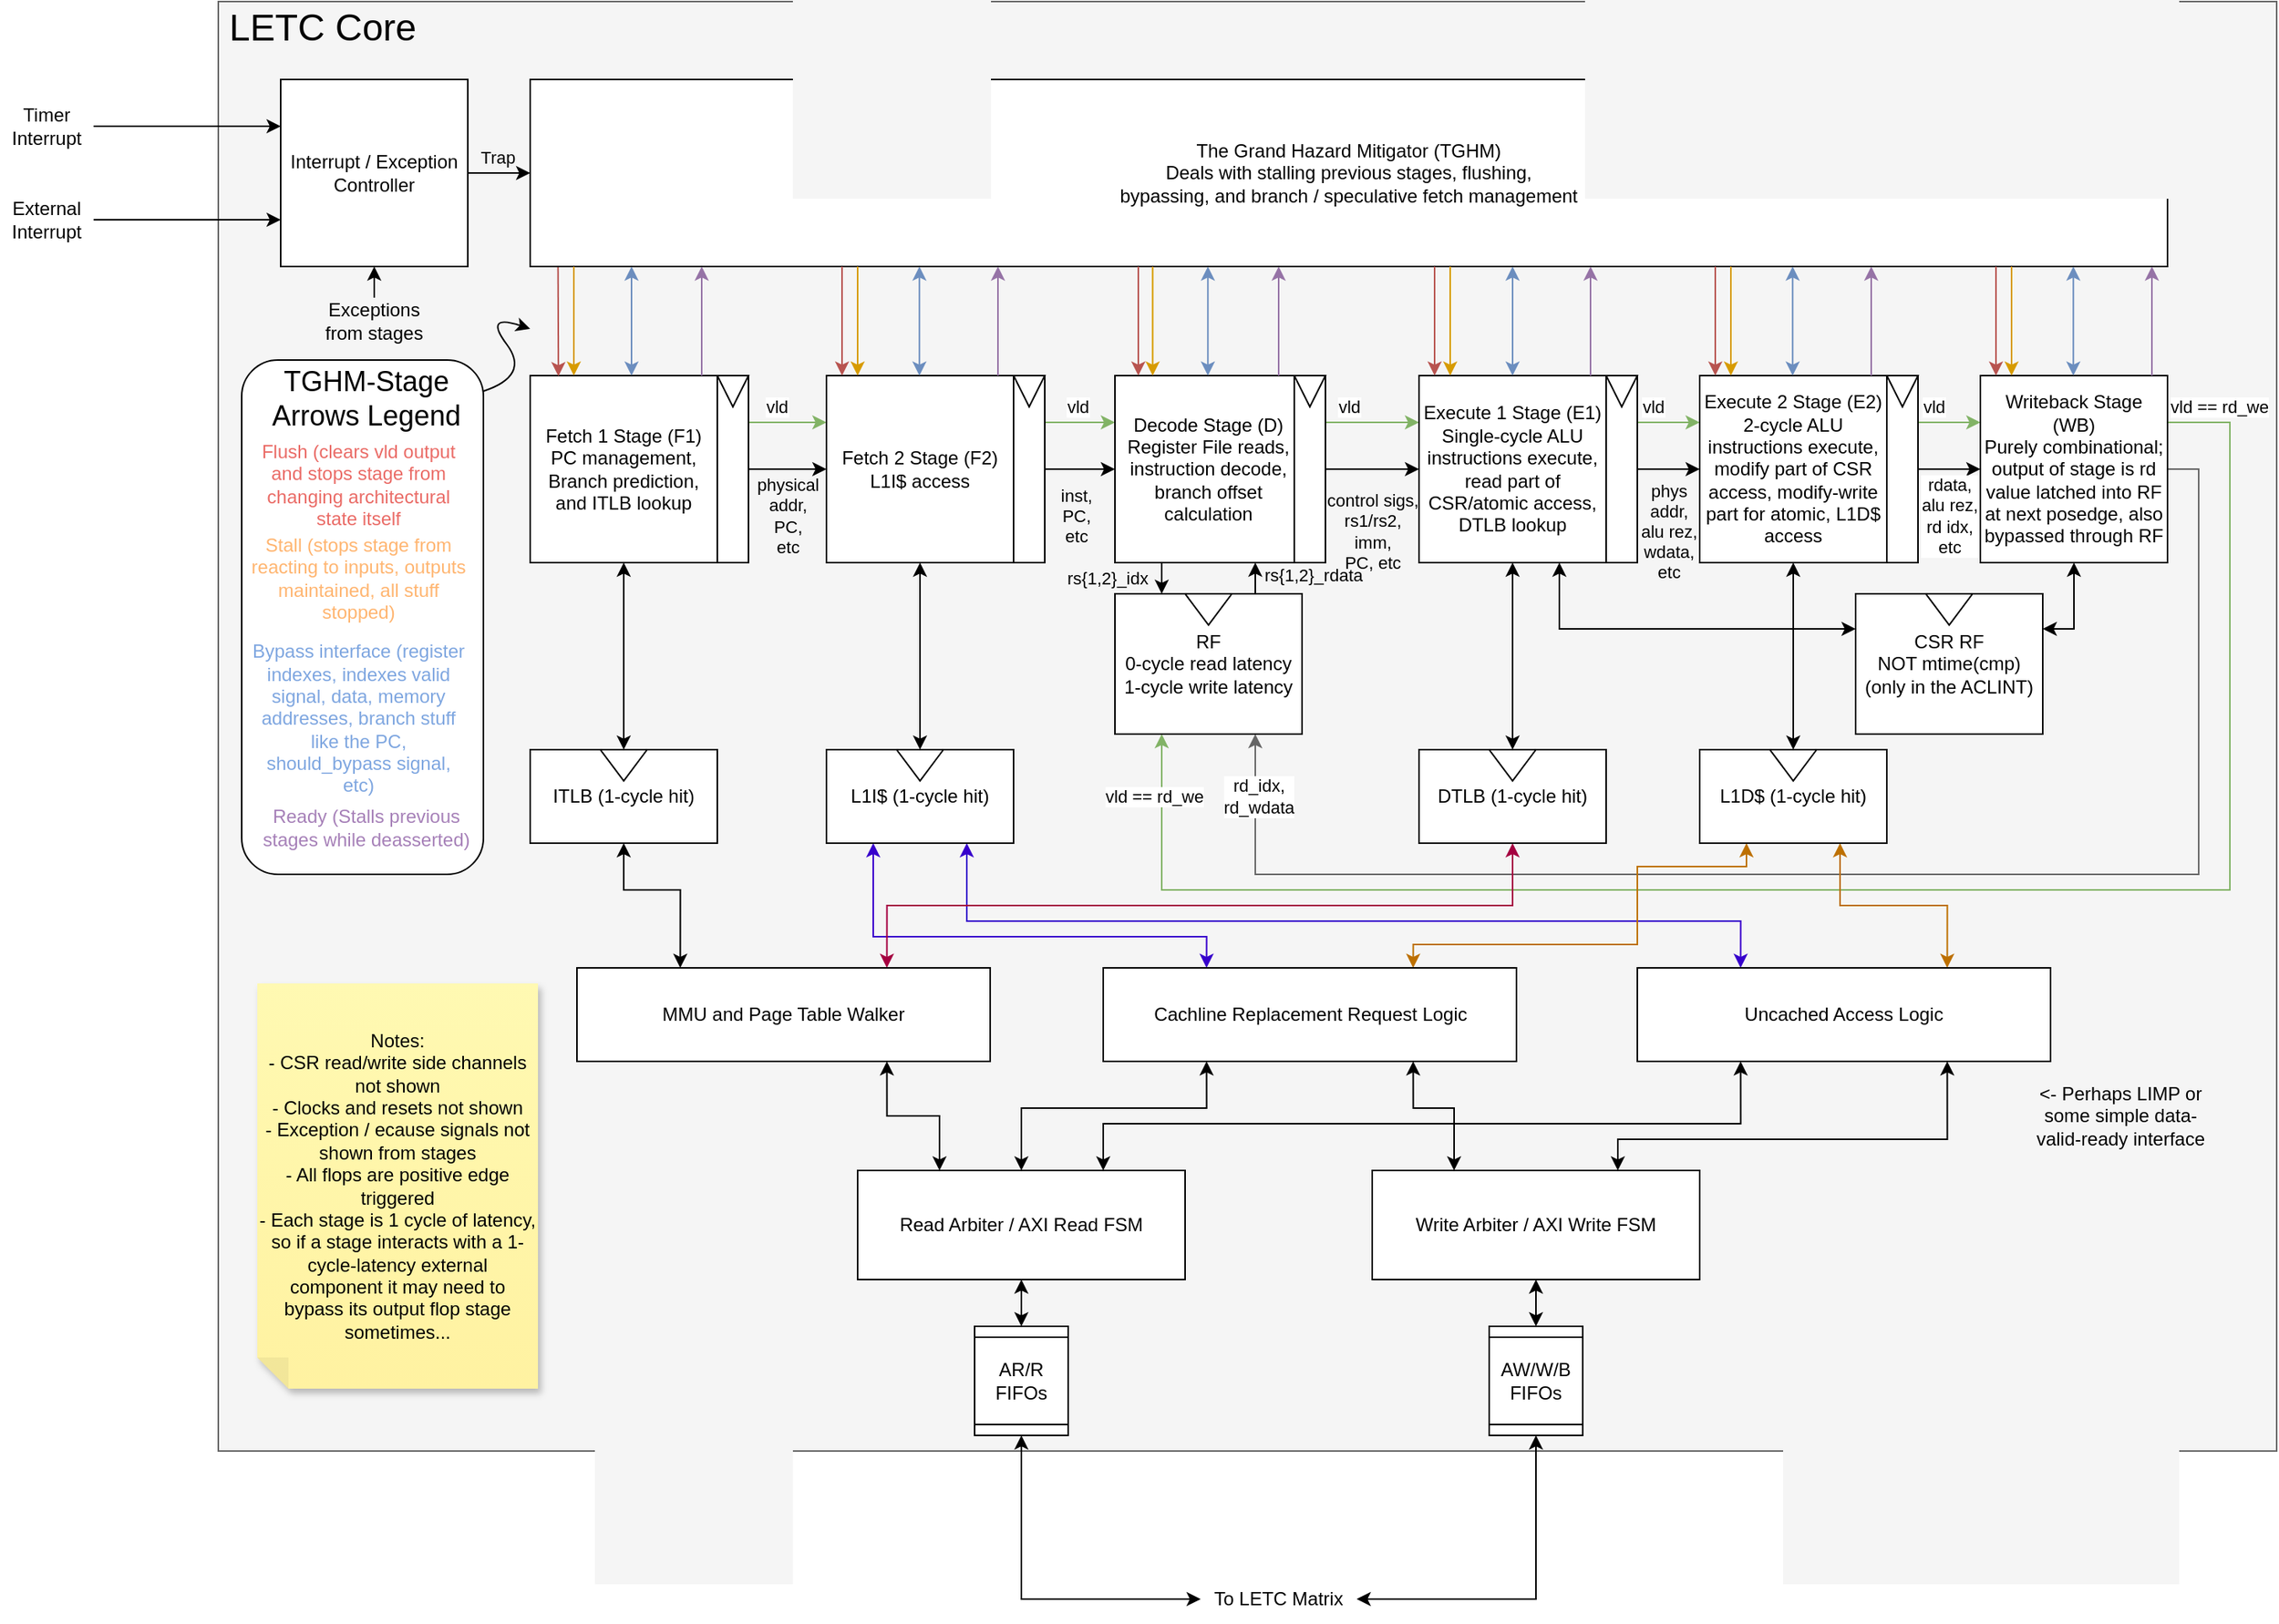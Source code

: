 <mxfile version="24.0.4" type="device" pages="4">
  <diagram name="v0.5.0" id="24kAH2-G0vzrV915E8B4">
    <mxGraphModel dx="2100" dy="1266" grid="1" gridSize="10" guides="1" tooltips="1" connect="1" arrows="1" fold="1" page="1" pageScale="1" pageWidth="850" pageHeight="1100" math="0" shadow="0">
      <root>
        <mxCell id="0" />
        <mxCell id="1" parent="0" />
        <mxCell id="V98GD3NRQIRLSkiP_Xnq-2" value="" style="rounded=0;whiteSpace=wrap;html=1;fillColor=#f5f5f5;fontColor=#333333;strokeColor=#666666;" parent="1" vertex="1">
          <mxGeometry x="160" y="160" width="1320" height="930" as="geometry" />
        </mxCell>
        <mxCell id="V98GD3NRQIRLSkiP_Xnq-69" value="CSR RF&lt;br&gt;NOT mtime(cmp)&lt;br&gt;(only in the ACLINT)" style="rounded=0;whiteSpace=wrap;html=1;" parent="1" vertex="1">
          <mxGeometry x="1210" y="540" width="120" height="90" as="geometry" />
        </mxCell>
        <mxCell id="V98GD3NRQIRLSkiP_Xnq-70" value="" style="triangle;whiteSpace=wrap;html=1;direction=south;" parent="1" vertex="1">
          <mxGeometry x="1255" y="540" width="30" height="20" as="geometry" />
        </mxCell>
        <mxCell id="V98GD3NRQIRLSkiP_Xnq-7" style="edgeStyle=orthogonalEdgeStyle;rounded=0;orthogonalLoop=1;jettySize=auto;html=1;exitX=1;exitY=0.5;exitDx=0;exitDy=0;entryX=0;entryY=0.5;entryDx=0;entryDy=0;" parent="1" source="V98GD3NRQIRLSkiP_Xnq-1" target="V98GD3NRQIRLSkiP_Xnq-4" edge="1">
          <mxGeometry relative="1" as="geometry" />
        </mxCell>
        <mxCell id="V98GD3NRQIRLSkiP_Xnq-11" value="Trap" style="edgeLabel;html=1;align=center;verticalAlign=middle;resizable=0;points=[];labelBackgroundColor=none;" parent="V98GD3NRQIRLSkiP_Xnq-7" vertex="1" connectable="0">
          <mxGeometry x="0.115" y="1" relative="1" as="geometry">
            <mxPoint x="-4" y="-9" as="offset" />
          </mxGeometry>
        </mxCell>
        <mxCell id="V98GD3NRQIRLSkiP_Xnq-9" style="edgeStyle=orthogonalEdgeStyle;rounded=0;orthogonalLoop=1;jettySize=auto;html=1;exitX=0.5;exitY=1;exitDx=0;exitDy=0;startArrow=classic;startFill=1;endArrow=none;endFill=0;entryX=0.5;entryY=0;entryDx=0;entryDy=0;" parent="1" source="V98GD3NRQIRLSkiP_Xnq-1" target="V98GD3NRQIRLSkiP_Xnq-10" edge="1">
          <mxGeometry relative="1" as="geometry">
            <mxPoint x="260" y="370" as="targetPoint" />
            <Array as="points" />
          </mxGeometry>
        </mxCell>
        <mxCell id="V98GD3NRQIRLSkiP_Xnq-1" value="Interrupt / Exception Controller" style="rounded=0;whiteSpace=wrap;html=1;" parent="1" vertex="1">
          <mxGeometry x="200" y="210" width="120" height="120" as="geometry" />
        </mxCell>
        <mxCell id="V98GD3NRQIRLSkiP_Xnq-3" value="&lt;font style=&quot;font-size: 24px;&quot;&gt;LETC Core&lt;/font&gt;" style="text;html=1;strokeColor=none;fillColor=none;align=center;verticalAlign=middle;whiteSpace=wrap;rounded=0;" parent="1" vertex="1">
          <mxGeometry x="162" y="162" width="130" height="30" as="geometry" />
        </mxCell>
        <mxCell id="V98GD3NRQIRLSkiP_Xnq-4" value="The Grand Hazard Mitigator (TGHM)&lt;br&gt;Deals with stalling previous stages, flushing,&lt;br&gt;bypassing, and branch / speculative fetch management" style="rounded=0;whiteSpace=wrap;html=1;points=[[0,0,0,0,0],[0,0.25,0,0,0],[0,0.5,0,0,0],[0,0.75,0,0,0],[0,1,0,0,0],[0.09,1,0,0,0],[0.13,1,0,0,2],[0.18,1,0,0,0],[0.25,0,0,0,0],[0.25,1,0,0,0],[0.27,1,0,0,0],[0.36,1,0,0,0],[0.45,1,0,0,0],[0.5,0,0,0,0],[0.5,1,0,0,0],[0.55,1,0,0,0],[0.64,1,0,0,0],[0.73,1,0,0,0],[0.75,0,0,0,0],[0.75,1,0,0,0],[0.82,1,0,0,0],[0.91,1,0,0,0],[1,0,0,0,0],[1,0.25,0,0,0],[1,0.5,0,0,0],[1,0.75,0,0,0],[1,1,0,0,0]];" parent="1" vertex="1">
          <mxGeometry x="360" y="210" width="1050" height="120" as="geometry" />
        </mxCell>
        <mxCell id="V98GD3NRQIRLSkiP_Xnq-5" value="Notes:&lt;br&gt;- CSR read/write side channels not shown&lt;br&gt;- Clocks and resets not shown&lt;br&gt;- Exception / ecause signals not shown from stages&lt;br&gt;- All flops are positive edge triggered&lt;br&gt;- Each stage is 1 cycle of latency, so if a stage interacts with a 1-cycle-latency external component it may need to bypass its output flop stage sometimes..." style="shape=note;whiteSpace=wrap;html=1;backgroundOutline=1;fontColor=#000000;darkOpacity=0.05;fillColor=#FFF9B2;strokeColor=none;fillStyle=solid;direction=west;gradientDirection=north;gradientColor=#FFF2A1;shadow=1;size=20;pointerEvents=1;" parent="1" vertex="1">
          <mxGeometry x="185" y="790" width="180" height="260" as="geometry" />
        </mxCell>
        <mxCell id="V98GD3NRQIRLSkiP_Xnq-10" value="Exceptions from stages" style="text;html=1;strokeColor=none;fillColor=none;align=center;verticalAlign=middle;whiteSpace=wrap;rounded=0;" parent="1" vertex="1">
          <mxGeometry x="225" y="350" width="70" height="30" as="geometry" />
        </mxCell>
        <mxCell id="V98GD3NRQIRLSkiP_Xnq-14" style="edgeStyle=orthogonalEdgeStyle;rounded=0;orthogonalLoop=1;jettySize=auto;html=1;exitX=1;exitY=0.5;exitDx=0;exitDy=0;entryX=0;entryY=0.25;entryDx=0;entryDy=0;" parent="1" source="V98GD3NRQIRLSkiP_Xnq-12" target="V98GD3NRQIRLSkiP_Xnq-1" edge="1">
          <mxGeometry relative="1" as="geometry" />
        </mxCell>
        <mxCell id="V98GD3NRQIRLSkiP_Xnq-12" value="Timer Interrupt" style="text;html=1;strokeColor=none;fillColor=none;align=center;verticalAlign=middle;whiteSpace=wrap;rounded=0;" parent="1" vertex="1">
          <mxGeometry x="20" y="225" width="60" height="30" as="geometry" />
        </mxCell>
        <mxCell id="V98GD3NRQIRLSkiP_Xnq-16" style="edgeStyle=orthogonalEdgeStyle;rounded=0;orthogonalLoop=1;jettySize=auto;html=1;exitX=1;exitY=0.5;exitDx=0;exitDy=0;entryX=0;entryY=0.75;entryDx=0;entryDy=0;" parent="1" source="V98GD3NRQIRLSkiP_Xnq-13" target="V98GD3NRQIRLSkiP_Xnq-1" edge="1">
          <mxGeometry relative="1" as="geometry" />
        </mxCell>
        <mxCell id="V98GD3NRQIRLSkiP_Xnq-13" value="External Interrupt" style="text;html=1;strokeColor=none;fillColor=none;align=center;verticalAlign=middle;whiteSpace=wrap;rounded=0;" parent="1" vertex="1">
          <mxGeometry x="20" y="285" width="60" height="30" as="geometry" />
        </mxCell>
        <mxCell id="V98GD3NRQIRLSkiP_Xnq-27" style="edgeStyle=orthogonalEdgeStyle;rounded=0;orthogonalLoop=1;jettySize=auto;html=1;exitX=1;exitY=0.25;exitDx=0;exitDy=0;entryX=0;entryY=0.25;entryDx=0;entryDy=0;fillColor=#d5e8d4;strokeColor=#82b366;" parent="1" source="V98GD3NRQIRLSkiP_Xnq-37" target="V98GD3NRQIRLSkiP_Xnq-18" edge="1">
          <mxGeometry relative="1" as="geometry" />
        </mxCell>
        <mxCell id="V98GD3NRQIRLSkiP_Xnq-28" value="vld" style="edgeLabel;html=1;align=center;verticalAlign=middle;resizable=0;points=[];" parent="V98GD3NRQIRLSkiP_Xnq-27" vertex="1" connectable="0">
          <mxGeometry x="0.242" y="1" relative="1" as="geometry">
            <mxPoint x="-13" y="-9" as="offset" />
          </mxGeometry>
        </mxCell>
        <mxCell id="V98GD3NRQIRLSkiP_Xnq-55" style="edgeStyle=orthogonalEdgeStyle;rounded=0;orthogonalLoop=1;jettySize=auto;html=1;exitX=0.5;exitY=1;exitDx=0;exitDy=0;entryX=0.5;entryY=0;entryDx=0;entryDy=0;startArrow=classic;startFill=1;" parent="1" source="V98GD3NRQIRLSkiP_Xnq-17" target="V98GD3NRQIRLSkiP_Xnq-23" edge="1">
          <mxGeometry relative="1" as="geometry" />
        </mxCell>
        <mxCell id="V98GD3NRQIRLSkiP_Xnq-17" value="Fetch 1 Stage (F1)&lt;br&gt;PC management,&lt;br&gt;Branch prediction,&lt;br&gt;and ITLB lookup" style="rounded=0;whiteSpace=wrap;html=1;" parent="1" vertex="1">
          <mxGeometry x="360" y="400" width="120" height="120" as="geometry" />
        </mxCell>
        <mxCell id="V98GD3NRQIRLSkiP_Xnq-29" style="edgeStyle=orthogonalEdgeStyle;rounded=0;orthogonalLoop=1;jettySize=auto;html=1;exitX=1;exitY=0.25;exitDx=0;exitDy=0;entryX=0;entryY=0.25;entryDx=0;entryDy=0;fillColor=#d5e8d4;strokeColor=#82b366;" parent="1" source="V98GD3NRQIRLSkiP_Xnq-18" target="V98GD3NRQIRLSkiP_Xnq-19" edge="1">
          <mxGeometry relative="1" as="geometry" />
        </mxCell>
        <mxCell id="V98GD3NRQIRLSkiP_Xnq-30" value="vld" style="edgeLabel;html=1;align=center;verticalAlign=middle;resizable=0;points=[];" parent="V98GD3NRQIRLSkiP_Xnq-29" vertex="1" connectable="0">
          <mxGeometry x="0.317" y="-2" relative="1" as="geometry">
            <mxPoint x="-2" y="-12" as="offset" />
          </mxGeometry>
        </mxCell>
        <mxCell id="V98GD3NRQIRLSkiP_Xnq-57" style="edgeStyle=orthogonalEdgeStyle;rounded=0;orthogonalLoop=1;jettySize=auto;html=1;exitX=0.5;exitY=1;exitDx=0;exitDy=0;entryX=0.5;entryY=0;entryDx=0;entryDy=0;startArrow=classic;startFill=1;" parent="1" source="V98GD3NRQIRLSkiP_Xnq-18" target="V98GD3NRQIRLSkiP_Xnq-56" edge="1">
          <mxGeometry relative="1" as="geometry" />
        </mxCell>
        <mxCell id="V98GD3NRQIRLSkiP_Xnq-18" value="Fetch 2 Stage (F2)&lt;br&gt;L1I$ access" style="rounded=0;whiteSpace=wrap;html=1;" parent="1" vertex="1">
          <mxGeometry x="550" y="400" width="120" height="120" as="geometry" />
        </mxCell>
        <mxCell id="V98GD3NRQIRLSkiP_Xnq-31" style="edgeStyle=orthogonalEdgeStyle;rounded=0;orthogonalLoop=1;jettySize=auto;html=1;exitX=1;exitY=0.25;exitDx=0;exitDy=0;entryX=0;entryY=0.25;entryDx=0;entryDy=0;fillColor=#d5e8d4;strokeColor=#82b366;" parent="1" source="V98GD3NRQIRLSkiP_Xnq-19" target="V98GD3NRQIRLSkiP_Xnq-20" edge="1">
          <mxGeometry relative="1" as="geometry" />
        </mxCell>
        <mxCell id="V98GD3NRQIRLSkiP_Xnq-32" value="vld" style="edgeLabel;html=1;align=center;verticalAlign=middle;resizable=0;points=[];" parent="V98GD3NRQIRLSkiP_Xnq-31" vertex="1" connectable="0">
          <mxGeometry x="-0.294" y="2" relative="1" as="geometry">
            <mxPoint x="3" y="-8" as="offset" />
          </mxGeometry>
        </mxCell>
        <mxCell id="V98GD3NRQIRLSkiP_Xnq-62" style="edgeStyle=orthogonalEdgeStyle;rounded=0;orthogonalLoop=1;jettySize=auto;html=1;exitX=0.25;exitY=1;exitDx=0;exitDy=0;entryX=0.25;entryY=0;entryDx=0;entryDy=0;" parent="1" source="V98GD3NRQIRLSkiP_Xnq-19" target="V98GD3NRQIRLSkiP_Xnq-60" edge="1">
          <mxGeometry relative="1" as="geometry" />
        </mxCell>
        <mxCell id="V98GD3NRQIRLSkiP_Xnq-63" value="rs{1,2}_idx" style="edgeLabel;html=1;align=center;verticalAlign=middle;resizable=0;points=[];labelBackgroundColor=none;" parent="V98GD3NRQIRLSkiP_Xnq-62" vertex="1" connectable="0">
          <mxGeometry x="-0.043" relative="1" as="geometry">
            <mxPoint x="-35" as="offset" />
          </mxGeometry>
        </mxCell>
        <mxCell id="V98GD3NRQIRLSkiP_Xnq-19" value="Decode Stage (D)&lt;br&gt;Register File reads,&lt;br&gt;instruction decode,&lt;br&gt;branch offset calculation" style="rounded=0;whiteSpace=wrap;html=1;" parent="1" vertex="1">
          <mxGeometry x="735" y="400" width="120" height="120" as="geometry" />
        </mxCell>
        <mxCell id="V98GD3NRQIRLSkiP_Xnq-33" style="edgeStyle=orthogonalEdgeStyle;rounded=0;orthogonalLoop=1;jettySize=auto;html=1;exitX=1;exitY=0.25;exitDx=0;exitDy=0;entryX=0;entryY=0.25;entryDx=0;entryDy=0;fillColor=#d5e8d4;strokeColor=#82b366;" parent="1" source="V98GD3NRQIRLSkiP_Xnq-20" target="V98GD3NRQIRLSkiP_Xnq-21" edge="1">
          <mxGeometry relative="1" as="geometry" />
        </mxCell>
        <mxCell id="V98GD3NRQIRLSkiP_Xnq-34" value="vld" style="edgeLabel;html=1;align=center;verticalAlign=middle;resizable=0;points=[];" parent="V98GD3NRQIRLSkiP_Xnq-33" vertex="1" connectable="0">
          <mxGeometry x="-0.133" relative="1" as="geometry">
            <mxPoint x="4" y="-10" as="offset" />
          </mxGeometry>
        </mxCell>
        <mxCell id="V98GD3NRQIRLSkiP_Xnq-68" style="edgeStyle=orthogonalEdgeStyle;rounded=0;orthogonalLoop=1;jettySize=auto;html=1;exitX=0.5;exitY=1;exitDx=0;exitDy=0;entryX=0;entryY=0.5;entryDx=0;entryDy=0;startArrow=classic;startFill=1;" parent="1" source="V98GD3NRQIRLSkiP_Xnq-20" target="V98GD3NRQIRLSkiP_Xnq-67" edge="1">
          <mxGeometry relative="1" as="geometry" />
        </mxCell>
        <mxCell id="V98GD3NRQIRLSkiP_Xnq-20" value="Execute 1 Stage (E1)&lt;br&gt;Single-cycle ALU instructions execute,&lt;br&gt;read part of CSR/atomic access, DTLB lookup" style="rounded=0;whiteSpace=wrap;html=1;" parent="1" vertex="1">
          <mxGeometry x="930" y="400" width="120" height="120" as="geometry" />
        </mxCell>
        <mxCell id="V98GD3NRQIRLSkiP_Xnq-35" style="edgeStyle=orthogonalEdgeStyle;rounded=0;orthogonalLoop=1;jettySize=auto;html=1;exitX=1;exitY=0.25;exitDx=0;exitDy=0;entryX=0;entryY=0.25;entryDx=0;entryDy=0;fillColor=#d5e8d4;strokeColor=#82b366;" parent="1" source="V98GD3NRQIRLSkiP_Xnq-21" target="V98GD3NRQIRLSkiP_Xnq-22" edge="1">
          <mxGeometry relative="1" as="geometry" />
        </mxCell>
        <mxCell id="V98GD3NRQIRLSkiP_Xnq-36" value="vld" style="edgeLabel;html=1;align=center;verticalAlign=middle;resizable=0;points=[];" parent="V98GD3NRQIRLSkiP_Xnq-35" vertex="1" connectable="0">
          <mxGeometry x="-0.089" y="-1" relative="1" as="geometry">
            <mxPoint x="2" y="-11" as="offset" />
          </mxGeometry>
        </mxCell>
        <mxCell id="V98GD3NRQIRLSkiP_Xnq-76" style="edgeStyle=orthogonalEdgeStyle;rounded=0;orthogonalLoop=1;jettySize=auto;html=1;exitX=0.5;exitY=1;exitDx=0;exitDy=0;entryX=0;entryY=0.5;entryDx=0;entryDy=0;startArrow=classic;startFill=1;" parent="1" source="V98GD3NRQIRLSkiP_Xnq-21" target="V98GD3NRQIRLSkiP_Xnq-75" edge="1">
          <mxGeometry relative="1" as="geometry" />
        </mxCell>
        <mxCell id="V98GD3NRQIRLSkiP_Xnq-21" value="Execute 2 Stage (E2)&lt;br&gt;2-cycle ALU instructions execute,&lt;br&gt;modify part of CSR access, modify-write part for atomic, L1D$ access" style="rounded=0;whiteSpace=wrap;html=1;" parent="1" vertex="1">
          <mxGeometry x="1110" y="400" width="120" height="120" as="geometry" />
        </mxCell>
        <mxCell id="V98GD3NRQIRLSkiP_Xnq-79" style="edgeStyle=orthogonalEdgeStyle;rounded=0;orthogonalLoop=1;jettySize=auto;html=1;exitX=1;exitY=0.5;exitDx=0;exitDy=0;entryX=0.75;entryY=1;entryDx=0;entryDy=0;fillColor=#f5f5f5;strokeColor=#666666;" parent="1" source="V98GD3NRQIRLSkiP_Xnq-22" target="V98GD3NRQIRLSkiP_Xnq-60" edge="1">
          <mxGeometry relative="1" as="geometry">
            <Array as="points">
              <mxPoint x="1430" y="460" />
              <mxPoint x="1430" y="720" />
              <mxPoint x="825" y="720" />
            </Array>
          </mxGeometry>
        </mxCell>
        <mxCell id="V98GD3NRQIRLSkiP_Xnq-80" value="rd_idx,&lt;br&gt;rd_wdata" style="edgeLabel;html=1;align=center;verticalAlign=middle;resizable=0;points=[];" parent="V98GD3NRQIRLSkiP_Xnq-79" vertex="1" connectable="0">
          <mxGeometry x="0.918" y="-2" relative="1" as="geometry">
            <mxPoint as="offset" />
          </mxGeometry>
        </mxCell>
        <mxCell id="V98GD3NRQIRLSkiP_Xnq-81" style="edgeStyle=orthogonalEdgeStyle;rounded=0;orthogonalLoop=1;jettySize=auto;html=1;exitX=1;exitY=0.25;exitDx=0;exitDy=0;entryX=0.25;entryY=1;entryDx=0;entryDy=0;fillColor=#d5e8d4;strokeColor=#82b366;" parent="1" source="V98GD3NRQIRLSkiP_Xnq-22" target="V98GD3NRQIRLSkiP_Xnq-60" edge="1">
          <mxGeometry relative="1" as="geometry">
            <Array as="points">
              <mxPoint x="1450" y="430" />
              <mxPoint x="1450" y="730" />
              <mxPoint x="765" y="730" />
            </Array>
          </mxGeometry>
        </mxCell>
        <mxCell id="V98GD3NRQIRLSkiP_Xnq-85" value="vld == rd_we" style="edgeLabel;html=1;align=center;verticalAlign=middle;resizable=0;points=[];" parent="V98GD3NRQIRLSkiP_Xnq-81" vertex="1" connectable="0">
          <mxGeometry x="-0.963" y="6" relative="1" as="geometry">
            <mxPoint x="12" y="-4" as="offset" />
          </mxGeometry>
        </mxCell>
        <mxCell id="V98GD3NRQIRLSkiP_Xnq-100" style="edgeStyle=orthogonalEdgeStyle;rounded=0;orthogonalLoop=1;jettySize=auto;html=1;exitX=0.5;exitY=1;exitDx=0;exitDy=0;entryX=1;entryY=0.25;entryDx=0;entryDy=0;startArrow=classic;startFill=1;" parent="1" source="V98GD3NRQIRLSkiP_Xnq-22" target="V98GD3NRQIRLSkiP_Xnq-69" edge="1">
          <mxGeometry relative="1" as="geometry" />
        </mxCell>
        <mxCell id="V98GD3NRQIRLSkiP_Xnq-22" value="Writeback Stage (WB)&lt;br&gt;Purely combinational; output of stage is rd value latched into RF at next posedge, also bypassed through RF" style="rounded=0;whiteSpace=wrap;html=1;" parent="1" vertex="1">
          <mxGeometry x="1290" y="400" width="120" height="120" as="geometry" />
        </mxCell>
        <mxCell id="V98GD3NRQIRLSkiP_Xnq-135" style="edgeStyle=orthogonalEdgeStyle;rounded=0;orthogonalLoop=1;jettySize=auto;html=1;exitX=0.5;exitY=1;exitDx=0;exitDy=0;entryX=0.25;entryY=0;entryDx=0;entryDy=0;startArrow=classic;startFill=1;" parent="1" source="V98GD3NRQIRLSkiP_Xnq-23" target="V98GD3NRQIRLSkiP_Xnq-132" edge="1">
          <mxGeometry relative="1" as="geometry">
            <Array as="points">
              <mxPoint x="420" y="730" />
              <mxPoint x="456" y="730" />
            </Array>
          </mxGeometry>
        </mxCell>
        <mxCell id="V98GD3NRQIRLSkiP_Xnq-23" value="ITLB (1-cycle hit)" style="rounded=0;whiteSpace=wrap;html=1;" parent="1" vertex="1">
          <mxGeometry x="360" y="640" width="120" height="60" as="geometry" />
        </mxCell>
        <mxCell id="V98GD3NRQIRLSkiP_Xnq-38" value="" style="edgeStyle=orthogonalEdgeStyle;rounded=0;orthogonalLoop=1;jettySize=auto;html=1;exitX=1;exitY=0.25;exitDx=0;exitDy=0;entryX=0;entryY=0.25;entryDx=0;entryDy=0;fillColor=#d5e8d4;strokeColor=#82b366;" parent="1" source="V98GD3NRQIRLSkiP_Xnq-17" target="V98GD3NRQIRLSkiP_Xnq-37" edge="1">
          <mxGeometry relative="1" as="geometry">
            <mxPoint x="480" y="430" as="sourcePoint" />
            <mxPoint x="550" y="430" as="targetPoint" />
          </mxGeometry>
        </mxCell>
        <mxCell id="V98GD3NRQIRLSkiP_Xnq-41" value="" style="group" parent="1" vertex="1" connectable="0">
          <mxGeometry x="480" y="400" width="20" height="120" as="geometry" />
        </mxCell>
        <mxCell id="V98GD3NRQIRLSkiP_Xnq-37" value="" style="rounded=0;whiteSpace=wrap;html=1;" parent="V98GD3NRQIRLSkiP_Xnq-41" vertex="1">
          <mxGeometry width="20" height="120" as="geometry" />
        </mxCell>
        <mxCell id="V98GD3NRQIRLSkiP_Xnq-40" value="" style="triangle;whiteSpace=wrap;html=1;direction=south;" parent="V98GD3NRQIRLSkiP_Xnq-41" vertex="1">
          <mxGeometry width="20" height="20" as="geometry" />
        </mxCell>
        <mxCell id="V98GD3NRQIRLSkiP_Xnq-42" value="" style="group" parent="1" vertex="1" connectable="0">
          <mxGeometry x="670" y="400" width="20" height="120" as="geometry" />
        </mxCell>
        <mxCell id="V98GD3NRQIRLSkiP_Xnq-43" value="" style="rounded=0;whiteSpace=wrap;html=1;" parent="V98GD3NRQIRLSkiP_Xnq-42" vertex="1">
          <mxGeometry width="20" height="120" as="geometry" />
        </mxCell>
        <mxCell id="V98GD3NRQIRLSkiP_Xnq-44" value="" style="triangle;whiteSpace=wrap;html=1;direction=south;" parent="V98GD3NRQIRLSkiP_Xnq-42" vertex="1">
          <mxGeometry width="20" height="20" as="geometry" />
        </mxCell>
        <mxCell id="V98GD3NRQIRLSkiP_Xnq-45" value="" style="group" parent="1" vertex="1" connectable="0">
          <mxGeometry x="850" y="400" width="20" height="120" as="geometry" />
        </mxCell>
        <mxCell id="V98GD3NRQIRLSkiP_Xnq-46" value="" style="rounded=0;whiteSpace=wrap;html=1;" parent="V98GD3NRQIRLSkiP_Xnq-45" vertex="1">
          <mxGeometry width="20" height="120" as="geometry" />
        </mxCell>
        <mxCell id="V98GD3NRQIRLSkiP_Xnq-47" value="" style="triangle;whiteSpace=wrap;html=1;direction=south;" parent="V98GD3NRQIRLSkiP_Xnq-45" vertex="1">
          <mxGeometry width="20" height="20" as="geometry" />
        </mxCell>
        <mxCell id="V98GD3NRQIRLSkiP_Xnq-48" value="" style="group" parent="1" vertex="1" connectable="0">
          <mxGeometry x="1050" y="400" width="20" height="120" as="geometry" />
        </mxCell>
        <mxCell id="V98GD3NRQIRLSkiP_Xnq-49" value="" style="rounded=0;whiteSpace=wrap;html=1;" parent="V98GD3NRQIRLSkiP_Xnq-48" vertex="1">
          <mxGeometry width="20" height="120" as="geometry" />
        </mxCell>
        <mxCell id="V98GD3NRQIRLSkiP_Xnq-50" value="" style="triangle;whiteSpace=wrap;html=1;direction=south;" parent="V98GD3NRQIRLSkiP_Xnq-48" vertex="1">
          <mxGeometry width="20" height="20" as="geometry" />
        </mxCell>
        <mxCell id="V98GD3NRQIRLSkiP_Xnq-51" value="" style="group" parent="1" vertex="1" connectable="0">
          <mxGeometry x="1230" y="400" width="20" height="120" as="geometry" />
        </mxCell>
        <mxCell id="V98GD3NRQIRLSkiP_Xnq-52" value="" style="rounded=0;whiteSpace=wrap;html=1;" parent="V98GD3NRQIRLSkiP_Xnq-51" vertex="1">
          <mxGeometry width="20" height="120" as="geometry" />
        </mxCell>
        <mxCell id="V98GD3NRQIRLSkiP_Xnq-53" value="" style="triangle;whiteSpace=wrap;html=1;direction=south;" parent="V98GD3NRQIRLSkiP_Xnq-51" vertex="1">
          <mxGeometry width="20" height="20" as="geometry" />
        </mxCell>
        <mxCell id="V98GD3NRQIRLSkiP_Xnq-137" style="edgeStyle=orthogonalEdgeStyle;rounded=0;orthogonalLoop=1;jettySize=auto;html=1;exitX=0.25;exitY=1;exitDx=0;exitDy=0;entryX=0.25;entryY=0;entryDx=0;entryDy=0;startArrow=classic;startFill=1;fillColor=#6a00ff;strokeColor=#3700CC;" parent="1" source="V98GD3NRQIRLSkiP_Xnq-56" target="V98GD3NRQIRLSkiP_Xnq-133" edge="1">
          <mxGeometry relative="1" as="geometry">
            <Array as="points">
              <mxPoint x="580" y="760" />
              <mxPoint x="794" y="760" />
            </Array>
          </mxGeometry>
        </mxCell>
        <mxCell id="V98GD3NRQIRLSkiP_Xnq-139" style="edgeStyle=orthogonalEdgeStyle;rounded=0;orthogonalLoop=1;jettySize=auto;html=1;exitX=0.75;exitY=1;exitDx=0;exitDy=0;entryX=0.25;entryY=0;entryDx=0;entryDy=0;startArrow=classic;startFill=1;fillColor=#6a00ff;strokeColor=#3700CC;" parent="1" source="V98GD3NRQIRLSkiP_Xnq-56" target="V98GD3NRQIRLSkiP_Xnq-134" edge="1">
          <mxGeometry relative="1" as="geometry">
            <Array as="points">
              <mxPoint x="640" y="750" />
              <mxPoint x="1136" y="750" />
            </Array>
          </mxGeometry>
        </mxCell>
        <mxCell id="V98GD3NRQIRLSkiP_Xnq-56" value="L1I$ (1-cycle hit)" style="rounded=0;whiteSpace=wrap;html=1;" parent="1" vertex="1">
          <mxGeometry x="550" y="640" width="120" height="60" as="geometry" />
        </mxCell>
        <mxCell id="V98GD3NRQIRLSkiP_Xnq-58" value="" style="triangle;whiteSpace=wrap;html=1;direction=south;" parent="1" vertex="1">
          <mxGeometry x="405" y="640" width="30" height="20" as="geometry" />
        </mxCell>
        <mxCell id="V98GD3NRQIRLSkiP_Xnq-59" value="" style="triangle;whiteSpace=wrap;html=1;direction=south;" parent="1" vertex="1">
          <mxGeometry x="595" y="640" width="30" height="20" as="geometry" />
        </mxCell>
        <mxCell id="V98GD3NRQIRLSkiP_Xnq-64" style="edgeStyle=orthogonalEdgeStyle;rounded=0;orthogonalLoop=1;jettySize=auto;html=1;exitX=0.75;exitY=0;exitDx=0;exitDy=0;entryX=0.75;entryY=1;entryDx=0;entryDy=0;" parent="1" source="V98GD3NRQIRLSkiP_Xnq-60" target="V98GD3NRQIRLSkiP_Xnq-19" edge="1">
          <mxGeometry relative="1" as="geometry" />
        </mxCell>
        <mxCell id="V98GD3NRQIRLSkiP_Xnq-65" value="rs{1,2}_rdata" style="edgeLabel;html=1;align=center;verticalAlign=middle;resizable=0;points=[];labelBackgroundColor=none;" parent="V98GD3NRQIRLSkiP_Xnq-64" vertex="1" connectable="0">
          <mxGeometry x="0.214" y="-1" relative="1" as="geometry">
            <mxPoint x="36" as="offset" />
          </mxGeometry>
        </mxCell>
        <mxCell id="V98GD3NRQIRLSkiP_Xnq-60" value="RF&lt;br&gt;0-cycle read latency&lt;br&gt;1-cycle write latency" style="rounded=0;whiteSpace=wrap;html=1;" parent="1" vertex="1">
          <mxGeometry x="735" y="540" width="120" height="90" as="geometry" />
        </mxCell>
        <mxCell id="V98GD3NRQIRLSkiP_Xnq-61" value="" style="triangle;whiteSpace=wrap;html=1;direction=south;" parent="1" vertex="1">
          <mxGeometry x="780" y="540" width="30" height="20" as="geometry" />
        </mxCell>
        <mxCell id="V98GD3NRQIRLSkiP_Xnq-136" style="edgeStyle=orthogonalEdgeStyle;rounded=0;orthogonalLoop=1;jettySize=auto;html=1;exitX=0.5;exitY=1;exitDx=0;exitDy=0;entryX=0.75;entryY=0;entryDx=0;entryDy=0;startArrow=classic;startFill=1;fillColor=#d80073;strokeColor=#A50040;" parent="1" source="V98GD3NRQIRLSkiP_Xnq-66" target="V98GD3NRQIRLSkiP_Xnq-132" edge="1">
          <mxGeometry relative="1" as="geometry">
            <Array as="points">
              <mxPoint x="990" y="740" />
              <mxPoint x="589" y="740" />
            </Array>
          </mxGeometry>
        </mxCell>
        <mxCell id="V98GD3NRQIRLSkiP_Xnq-66" value="DTLB (1-cycle hit)" style="rounded=0;whiteSpace=wrap;html=1;" parent="1" vertex="1">
          <mxGeometry x="930" y="640" width="120" height="60" as="geometry" />
        </mxCell>
        <mxCell id="V98GD3NRQIRLSkiP_Xnq-67" value="" style="triangle;whiteSpace=wrap;html=1;direction=south;" parent="1" vertex="1">
          <mxGeometry x="975" y="640" width="30" height="20" as="geometry" />
        </mxCell>
        <mxCell id="V98GD3NRQIRLSkiP_Xnq-71" style="edgeStyle=orthogonalEdgeStyle;rounded=0;orthogonalLoop=1;jettySize=auto;html=1;exitX=0;exitY=0.25;exitDx=0;exitDy=0;entryX=0.75;entryY=1;entryDx=0;entryDy=0;startArrow=classic;startFill=1;" parent="1" source="V98GD3NRQIRLSkiP_Xnq-69" target="V98GD3NRQIRLSkiP_Xnq-20" edge="1">
          <mxGeometry relative="1" as="geometry">
            <Array as="points">
              <mxPoint x="1020" y="562" />
            </Array>
          </mxGeometry>
        </mxCell>
        <mxCell id="V98GD3NRQIRLSkiP_Xnq-141" style="edgeStyle=orthogonalEdgeStyle;rounded=0;orthogonalLoop=1;jettySize=auto;html=1;exitX=0.25;exitY=1;exitDx=0;exitDy=0;entryX=0.75;entryY=0;entryDx=0;entryDy=0;fillColor=#f0a30a;strokeColor=#BD7000;startArrow=classic;startFill=1;" parent="1" source="V98GD3NRQIRLSkiP_Xnq-74" target="V98GD3NRQIRLSkiP_Xnq-133" edge="1">
          <mxGeometry relative="1" as="geometry">
            <mxPoint x="1140" y="705" as="sourcePoint" />
            <mxPoint x="926.25" y="785" as="targetPoint" />
            <Array as="points">
              <mxPoint x="1140" y="715" />
              <mxPoint x="1070" y="715" />
              <mxPoint x="1070" y="765" />
              <mxPoint x="926" y="765" />
            </Array>
          </mxGeometry>
        </mxCell>
        <mxCell id="V98GD3NRQIRLSkiP_Xnq-142" style="edgeStyle=orthogonalEdgeStyle;rounded=0;orthogonalLoop=1;jettySize=auto;html=1;exitX=0.75;exitY=1;exitDx=0;exitDy=0;entryX=0.75;entryY=0;entryDx=0;entryDy=0;startArrow=classic;startFill=1;fillColor=#f0a30a;strokeColor=#BD7000;" parent="1" source="V98GD3NRQIRLSkiP_Xnq-74" target="V98GD3NRQIRLSkiP_Xnq-134" edge="1">
          <mxGeometry relative="1" as="geometry" />
        </mxCell>
        <mxCell id="V98GD3NRQIRLSkiP_Xnq-74" value="L1D$ (1-cycle hit)" style="rounded=0;whiteSpace=wrap;html=1;" parent="1" vertex="1">
          <mxGeometry x="1110" y="640" width="120" height="60" as="geometry" />
        </mxCell>
        <mxCell id="V98GD3NRQIRLSkiP_Xnq-75" value="" style="triangle;whiteSpace=wrap;html=1;direction=south;" parent="1" vertex="1">
          <mxGeometry x="1155" y="640" width="30" height="20" as="geometry" />
        </mxCell>
        <mxCell id="V98GD3NRQIRLSkiP_Xnq-86" value="vld == rd_we" style="edgeLabel;html=1;align=center;verticalAlign=middle;resizable=0;points=[];" parent="1" vertex="1" connectable="0">
          <mxGeometry x="760.003" y="670" as="geometry" />
        </mxCell>
        <mxCell id="V98GD3NRQIRLSkiP_Xnq-89" value="" style="endArrow=classic;html=1;rounded=0;entryX=0.151;entryY=0.003;entryDx=0;entryDy=0;entryPerimeter=0;exitX=0.017;exitY=1.004;exitDx=0;exitDy=0;exitPerimeter=0;fillColor=#f8cecc;strokeColor=#b85450;" parent="1" source="V98GD3NRQIRLSkiP_Xnq-4" target="V98GD3NRQIRLSkiP_Xnq-17" edge="1">
          <mxGeometry width="50" height="50" relative="1" as="geometry">
            <mxPoint x="360" y="380" as="sourcePoint" />
            <mxPoint x="410" y="330" as="targetPoint" />
          </mxGeometry>
        </mxCell>
        <mxCell id="V98GD3NRQIRLSkiP_Xnq-90" value="" style="endArrow=classic;html=1;rounded=0;entryX=0.151;entryY=0.003;entryDx=0;entryDy=0;entryPerimeter=0;exitX=0.017;exitY=1.004;exitDx=0;exitDy=0;exitPerimeter=0;fillColor=#f8cecc;strokeColor=#b85450;" parent="1" edge="1">
          <mxGeometry width="50" height="50" relative="1" as="geometry">
            <mxPoint x="560" y="330" as="sourcePoint" />
            <mxPoint x="560" y="400" as="targetPoint" />
          </mxGeometry>
        </mxCell>
        <mxCell id="V98GD3NRQIRLSkiP_Xnq-91" value="" style="rounded=1;whiteSpace=wrap;html=1;" parent="1" vertex="1">
          <mxGeometry x="175" y="390" width="155" height="330" as="geometry" />
        </mxCell>
        <mxCell id="V98GD3NRQIRLSkiP_Xnq-92" value="&lt;font style=&quot;font-size: 18px;&quot;&gt;TGHM-Stage Arrows Legend&lt;/font&gt;" style="text;html=1;strokeColor=none;fillColor=none;align=center;verticalAlign=middle;whiteSpace=wrap;rounded=0;" parent="1" vertex="1">
          <mxGeometry x="190" y="400" width="130" height="30" as="geometry" />
        </mxCell>
        <mxCell id="V98GD3NRQIRLSkiP_Xnq-93" value="&lt;font color=&quot;#ea6b66&quot;&gt;Flush (clears vld output and stops stage from changing architectural state itself&lt;/font&gt;" style="text;html=1;strokeColor=none;fillColor=none;align=center;verticalAlign=middle;whiteSpace=wrap;rounded=0;" parent="1" vertex="1">
          <mxGeometry x="180" y="440" width="140" height="60" as="geometry" />
        </mxCell>
        <mxCell id="V98GD3NRQIRLSkiP_Xnq-94" value="" style="endArrow=classic;html=1;rounded=0;entryX=0.151;entryY=0.003;entryDx=0;entryDy=0;entryPerimeter=0;exitX=0.017;exitY=1.004;exitDx=0;exitDy=0;exitPerimeter=0;fillColor=#f8cecc;strokeColor=#b85450;" parent="1" edge="1">
          <mxGeometry width="50" height="50" relative="1" as="geometry">
            <mxPoint x="750" y="330" as="sourcePoint" />
            <mxPoint x="750" y="400" as="targetPoint" />
          </mxGeometry>
        </mxCell>
        <mxCell id="V98GD3NRQIRLSkiP_Xnq-95" value="" style="endArrow=classic;html=1;rounded=0;entryX=0.151;entryY=0.003;entryDx=0;entryDy=0;entryPerimeter=0;exitX=0.017;exitY=1.004;exitDx=0;exitDy=0;exitPerimeter=0;fillColor=#f8cecc;strokeColor=#b85450;" parent="1" edge="1">
          <mxGeometry width="50" height="50" relative="1" as="geometry">
            <mxPoint x="940" y="330" as="sourcePoint" />
            <mxPoint x="940" y="400" as="targetPoint" />
          </mxGeometry>
        </mxCell>
        <mxCell id="V98GD3NRQIRLSkiP_Xnq-96" value="" style="endArrow=classic;html=1;rounded=0;entryX=0.151;entryY=0.003;entryDx=0;entryDy=0;entryPerimeter=0;exitX=0.017;exitY=1.004;exitDx=0;exitDy=0;exitPerimeter=0;fillColor=#f8cecc;strokeColor=#b85450;" parent="1" edge="1">
          <mxGeometry width="50" height="50" relative="1" as="geometry">
            <mxPoint x="1120" y="330" as="sourcePoint" />
            <mxPoint x="1120" y="400" as="targetPoint" />
          </mxGeometry>
        </mxCell>
        <mxCell id="V98GD3NRQIRLSkiP_Xnq-97" value="" style="endArrow=classic;html=1;rounded=0;entryX=0.151;entryY=0.003;entryDx=0;entryDy=0;entryPerimeter=0;exitX=0.017;exitY=1.004;exitDx=0;exitDy=0;exitPerimeter=0;fillColor=#f8cecc;strokeColor=#b85450;" parent="1" edge="1">
          <mxGeometry width="50" height="50" relative="1" as="geometry">
            <mxPoint x="1300" y="330" as="sourcePoint" />
            <mxPoint x="1300" y="400" as="targetPoint" />
          </mxGeometry>
        </mxCell>
        <mxCell id="V98GD3NRQIRLSkiP_Xnq-98" value="" style="endArrow=none;html=1;rounded=0;entryX=0.151;entryY=0.003;entryDx=0;entryDy=0;entryPerimeter=0;exitX=0.017;exitY=1.004;exitDx=0;exitDy=0;exitPerimeter=0;fillColor=#e1d5e7;strokeColor=#9673a6;startArrow=classic;startFill=1;endFill=0;" parent="1" edge="1">
          <mxGeometry width="50" height="50" relative="1" as="geometry">
            <mxPoint x="470" y="330" as="sourcePoint" />
            <mxPoint x="470" y="400" as="targetPoint" />
          </mxGeometry>
        </mxCell>
        <mxCell id="V98GD3NRQIRLSkiP_Xnq-99" value="&lt;font color=&quot;#a680b8&quot;&gt;Ready (Stalls previous stages while deasserted)&lt;/font&gt;" style="text;html=1;strokeColor=none;fillColor=none;align=center;verticalAlign=middle;whiteSpace=wrap;rounded=0;" parent="1" vertex="1">
          <mxGeometry x="185" y="660" width="140" height="60" as="geometry" />
        </mxCell>
        <mxCell id="V98GD3NRQIRLSkiP_Xnq-101" value="" style="endArrow=none;html=1;rounded=0;entryX=0.151;entryY=0.003;entryDx=0;entryDy=0;entryPerimeter=0;exitX=0.017;exitY=1.004;exitDx=0;exitDy=0;exitPerimeter=0;fillColor=#e1d5e7;strokeColor=#9673a6;startArrow=classic;startFill=1;endFill=0;" parent="1" edge="1">
          <mxGeometry width="50" height="50" relative="1" as="geometry">
            <mxPoint x="660" y="330" as="sourcePoint" />
            <mxPoint x="660" y="400" as="targetPoint" />
          </mxGeometry>
        </mxCell>
        <mxCell id="V98GD3NRQIRLSkiP_Xnq-102" value="" style="endArrow=none;html=1;rounded=0;entryX=0.151;entryY=0.003;entryDx=0;entryDy=0;entryPerimeter=0;exitX=0.017;exitY=1.004;exitDx=0;exitDy=0;exitPerimeter=0;fillColor=#e1d5e7;strokeColor=#9673a6;startArrow=classic;startFill=1;endFill=0;" parent="1" edge="1">
          <mxGeometry width="50" height="50" relative="1" as="geometry">
            <mxPoint x="840" y="330" as="sourcePoint" />
            <mxPoint x="840" y="400" as="targetPoint" />
          </mxGeometry>
        </mxCell>
        <mxCell id="V98GD3NRQIRLSkiP_Xnq-103" value="" style="endArrow=none;html=1;rounded=0;entryX=0.151;entryY=0.003;entryDx=0;entryDy=0;entryPerimeter=0;exitX=0.017;exitY=1.004;exitDx=0;exitDy=0;exitPerimeter=0;fillColor=#e1d5e7;strokeColor=#9673a6;startArrow=classic;startFill=1;endFill=0;" parent="1" edge="1">
          <mxGeometry width="50" height="50" relative="1" as="geometry">
            <mxPoint x="1040" y="330" as="sourcePoint" />
            <mxPoint x="1040" y="400" as="targetPoint" />
          </mxGeometry>
        </mxCell>
        <mxCell id="V98GD3NRQIRLSkiP_Xnq-104" value="" style="endArrow=none;html=1;rounded=0;entryX=0.151;entryY=0.003;entryDx=0;entryDy=0;entryPerimeter=0;exitX=0.017;exitY=1.004;exitDx=0;exitDy=0;exitPerimeter=0;fillColor=#e1d5e7;strokeColor=#9673a6;startArrow=classic;startFill=1;endFill=0;" parent="1" edge="1">
          <mxGeometry width="50" height="50" relative="1" as="geometry">
            <mxPoint x="1220" y="330" as="sourcePoint" />
            <mxPoint x="1220" y="400" as="targetPoint" />
          </mxGeometry>
        </mxCell>
        <mxCell id="V98GD3NRQIRLSkiP_Xnq-105" value="" style="endArrow=none;html=1;rounded=0;entryX=0.151;entryY=0.003;entryDx=0;entryDy=0;entryPerimeter=0;exitX=0.017;exitY=1.004;exitDx=0;exitDy=0;exitPerimeter=0;fillColor=#e1d5e7;strokeColor=#9673a6;startArrow=classic;startFill=1;endFill=0;" parent="1" edge="1">
          <mxGeometry width="50" height="50" relative="1" as="geometry">
            <mxPoint x="1400" y="330" as="sourcePoint" />
            <mxPoint x="1400" y="400" as="targetPoint" />
          </mxGeometry>
        </mxCell>
        <mxCell id="V98GD3NRQIRLSkiP_Xnq-106" value="" style="endArrow=classic;html=1;rounded=0;entryX=0.151;entryY=0.003;entryDx=0;entryDy=0;entryPerimeter=0;exitX=0.017;exitY=1.004;exitDx=0;exitDy=0;exitPerimeter=0;fillColor=#ffe6cc;strokeColor=#d79b00;" parent="1" edge="1">
          <mxGeometry width="50" height="50" relative="1" as="geometry">
            <mxPoint x="388" y="330" as="sourcePoint" />
            <mxPoint x="388" y="400" as="targetPoint" />
          </mxGeometry>
        </mxCell>
        <mxCell id="V98GD3NRQIRLSkiP_Xnq-107" value="&lt;font color=&quot;#ffb570&quot;&gt;Stall (stops stage from reacting to inputs, outputs maintained, all stuff stopped)&lt;/font&gt;" style="text;html=1;strokeColor=none;fillColor=none;align=center;verticalAlign=middle;whiteSpace=wrap;rounded=0;" parent="1" vertex="1">
          <mxGeometry x="180" y="500" width="140" height="60" as="geometry" />
        </mxCell>
        <mxCell id="V98GD3NRQIRLSkiP_Xnq-108" value="" style="endArrow=classic;html=1;rounded=0;entryX=0.151;entryY=0.003;entryDx=0;entryDy=0;entryPerimeter=0;exitX=0.017;exitY=1.004;exitDx=0;exitDy=0;exitPerimeter=0;fillColor=#ffe6cc;strokeColor=#d79b00;" parent="1" edge="1">
          <mxGeometry width="50" height="50" relative="1" as="geometry">
            <mxPoint x="570" y="330" as="sourcePoint" />
            <mxPoint x="570" y="400" as="targetPoint" />
          </mxGeometry>
        </mxCell>
        <mxCell id="V98GD3NRQIRLSkiP_Xnq-109" value="" style="endArrow=classic;html=1;rounded=0;entryX=0.151;entryY=0.003;entryDx=0;entryDy=0;entryPerimeter=0;exitX=0.017;exitY=1.004;exitDx=0;exitDy=0;exitPerimeter=0;fillColor=#ffe6cc;strokeColor=#d79b00;" parent="1" edge="1">
          <mxGeometry width="50" height="50" relative="1" as="geometry">
            <mxPoint x="759.2" y="330" as="sourcePoint" />
            <mxPoint x="759.2" y="400" as="targetPoint" />
          </mxGeometry>
        </mxCell>
        <mxCell id="V98GD3NRQIRLSkiP_Xnq-110" value="" style="endArrow=classic;html=1;rounded=0;entryX=0.151;entryY=0.003;entryDx=0;entryDy=0;entryPerimeter=0;exitX=0.017;exitY=1.004;exitDx=0;exitDy=0;exitPerimeter=0;fillColor=#ffe6cc;strokeColor=#d79b00;" parent="1" edge="1">
          <mxGeometry width="50" height="50" relative="1" as="geometry">
            <mxPoint x="950" y="330" as="sourcePoint" />
            <mxPoint x="950" y="400" as="targetPoint" />
          </mxGeometry>
        </mxCell>
        <mxCell id="V98GD3NRQIRLSkiP_Xnq-111" value="" style="endArrow=classic;html=1;rounded=0;entryX=0.151;entryY=0.003;entryDx=0;entryDy=0;entryPerimeter=0;exitX=0.017;exitY=1.004;exitDx=0;exitDy=0;exitPerimeter=0;fillColor=#ffe6cc;strokeColor=#d79b00;" parent="1" edge="1">
          <mxGeometry width="50" height="50" relative="1" as="geometry">
            <mxPoint x="1130" y="330" as="sourcePoint" />
            <mxPoint x="1130" y="400" as="targetPoint" />
          </mxGeometry>
        </mxCell>
        <mxCell id="V98GD3NRQIRLSkiP_Xnq-112" value="" style="endArrow=classic;html=1;rounded=0;entryX=0.151;entryY=0.003;entryDx=0;entryDy=0;entryPerimeter=0;exitX=0.017;exitY=1.004;exitDx=0;exitDy=0;exitPerimeter=0;fillColor=#ffe6cc;strokeColor=#d79b00;" parent="1" edge="1">
          <mxGeometry width="50" height="50" relative="1" as="geometry">
            <mxPoint x="1310" y="330" as="sourcePoint" />
            <mxPoint x="1310" y="400" as="targetPoint" />
          </mxGeometry>
        </mxCell>
        <mxCell id="V98GD3NRQIRLSkiP_Xnq-113" style="edgeStyle=orthogonalEdgeStyle;rounded=0;orthogonalLoop=1;jettySize=auto;html=1;exitX=1;exitY=0.5;exitDx=0;exitDy=0;entryX=0;entryY=0.5;entryDx=0;entryDy=0;" parent="1" source="V98GD3NRQIRLSkiP_Xnq-37" target="V98GD3NRQIRLSkiP_Xnq-18" edge="1">
          <mxGeometry relative="1" as="geometry" />
        </mxCell>
        <mxCell id="V98GD3NRQIRLSkiP_Xnq-114" value="physical&lt;br&gt;addr,&lt;br&gt;PC,&lt;br&gt;etc" style="edgeLabel;html=1;align=center;verticalAlign=middle;resizable=0;points=[];labelBackgroundColor=none;" parent="V98GD3NRQIRLSkiP_Xnq-113" vertex="1" connectable="0">
          <mxGeometry x="-0.002" y="-1" relative="1" as="geometry">
            <mxPoint y="29" as="offset" />
          </mxGeometry>
        </mxCell>
        <mxCell id="V98GD3NRQIRLSkiP_Xnq-115" style="edgeStyle=orthogonalEdgeStyle;rounded=0;orthogonalLoop=1;jettySize=auto;html=1;exitX=1;exitY=0.5;exitDx=0;exitDy=0;entryX=0;entryY=0.5;entryDx=0;entryDy=0;" parent="1" source="V98GD3NRQIRLSkiP_Xnq-43" target="V98GD3NRQIRLSkiP_Xnq-19" edge="1">
          <mxGeometry relative="1" as="geometry" />
        </mxCell>
        <mxCell id="V98GD3NRQIRLSkiP_Xnq-116" value="inst,&lt;br&gt;PC,&lt;br&gt;etc" style="edgeLabel;html=1;align=center;verticalAlign=middle;resizable=0;points=[];labelBackgroundColor=none;" parent="V98GD3NRQIRLSkiP_Xnq-115" vertex="1" connectable="0">
          <mxGeometry x="0.063" relative="1" as="geometry">
            <mxPoint x="-4" y="30" as="offset" />
          </mxGeometry>
        </mxCell>
        <mxCell id="V98GD3NRQIRLSkiP_Xnq-117" style="edgeStyle=orthogonalEdgeStyle;rounded=0;orthogonalLoop=1;jettySize=auto;html=1;exitX=1;exitY=0.5;exitDx=0;exitDy=0;entryX=0;entryY=0.5;entryDx=0;entryDy=0;" parent="1" source="V98GD3NRQIRLSkiP_Xnq-46" target="V98GD3NRQIRLSkiP_Xnq-20" edge="1">
          <mxGeometry relative="1" as="geometry" />
        </mxCell>
        <mxCell id="V98GD3NRQIRLSkiP_Xnq-118" value="control sigs,&lt;br&gt;rs1/rs2,&lt;br&gt;imm,&lt;br&gt;PC, etc" style="edgeLabel;html=1;align=center;verticalAlign=middle;resizable=0;points=[];labelBackgroundColor=none;" parent="V98GD3NRQIRLSkiP_Xnq-117" vertex="1" connectable="0">
          <mxGeometry x="0.197" y="-4" relative="1" as="geometry">
            <mxPoint x="-6" y="36" as="offset" />
          </mxGeometry>
        </mxCell>
        <mxCell id="V98GD3NRQIRLSkiP_Xnq-119" style="edgeStyle=orthogonalEdgeStyle;rounded=0;orthogonalLoop=1;jettySize=auto;html=1;exitX=1;exitY=0.5;exitDx=0;exitDy=0;entryX=0;entryY=0.5;entryDx=0;entryDy=0;" parent="1" source="V98GD3NRQIRLSkiP_Xnq-49" target="V98GD3NRQIRLSkiP_Xnq-21" edge="1">
          <mxGeometry relative="1" as="geometry" />
        </mxCell>
        <mxCell id="V98GD3NRQIRLSkiP_Xnq-120" value="phys&lt;br&gt;addr,&lt;br&gt;alu rez,&lt;br&gt;wdata,&lt;br&gt;etc" style="edgeLabel;html=1;align=center;verticalAlign=middle;resizable=0;points=[];labelBackgroundColor=none;" parent="V98GD3NRQIRLSkiP_Xnq-119" vertex="1" connectable="0">
          <mxGeometry x="-0.124" y="-1" relative="1" as="geometry">
            <mxPoint x="2" y="39" as="offset" />
          </mxGeometry>
        </mxCell>
        <mxCell id="V98GD3NRQIRLSkiP_Xnq-121" style="edgeStyle=orthogonalEdgeStyle;rounded=0;orthogonalLoop=1;jettySize=auto;html=1;exitX=1;exitY=0.5;exitDx=0;exitDy=0;entryX=0;entryY=0.5;entryDx=0;entryDy=0;" parent="1" source="V98GD3NRQIRLSkiP_Xnq-52" target="V98GD3NRQIRLSkiP_Xnq-22" edge="1">
          <mxGeometry relative="1" as="geometry" />
        </mxCell>
        <mxCell id="V98GD3NRQIRLSkiP_Xnq-123" value="rdata,&lt;br&gt;alu rez,&lt;br&gt;rd idx,&lt;br&gt;etc" style="edgeLabel;html=1;align=center;verticalAlign=middle;resizable=0;points=[];" parent="V98GD3NRQIRLSkiP_Xnq-121" vertex="1" connectable="0">
          <mxGeometry x="0.011" y="-1" relative="1" as="geometry">
            <mxPoint y="29" as="offset" />
          </mxGeometry>
        </mxCell>
        <mxCell id="V98GD3NRQIRLSkiP_Xnq-124" value="&lt;font color=&quot;#7ea6e0&quot;&gt;Bypass interface (register indexes, indexes valid signal, data, memory addresses, branch stuff like the PC, should_bypass signal, etc)&lt;/font&gt;" style="text;html=1;strokeColor=none;fillColor=none;align=center;verticalAlign=middle;whiteSpace=wrap;rounded=0;" parent="1" vertex="1">
          <mxGeometry x="180" y="590" width="140" height="60" as="geometry" />
        </mxCell>
        <mxCell id="V98GD3NRQIRLSkiP_Xnq-125" value="" style="endArrow=classic;html=1;rounded=0;entryX=0.151;entryY=0.003;entryDx=0;entryDy=0;entryPerimeter=0;exitX=0.017;exitY=1.004;exitDx=0;exitDy=0;exitPerimeter=0;fillColor=#dae8fc;strokeColor=#6c8ebf;startArrow=classic;startFill=1;endFill=1;" parent="1" edge="1">
          <mxGeometry width="50" height="50" relative="1" as="geometry">
            <mxPoint x="425" y="330" as="sourcePoint" />
            <mxPoint x="425" y="400" as="targetPoint" />
          </mxGeometry>
        </mxCell>
        <mxCell id="V98GD3NRQIRLSkiP_Xnq-126" value="" style="endArrow=classic;html=1;rounded=0;entryX=0.151;entryY=0.003;entryDx=0;entryDy=0;entryPerimeter=0;exitX=0.017;exitY=1.004;exitDx=0;exitDy=0;exitPerimeter=0;fillColor=#dae8fc;strokeColor=#6c8ebf;startArrow=classic;startFill=1;endFill=1;" parent="1" edge="1">
          <mxGeometry width="50" height="50" relative="1" as="geometry">
            <mxPoint x="609.62" y="330" as="sourcePoint" />
            <mxPoint x="609.62" y="400" as="targetPoint" />
          </mxGeometry>
        </mxCell>
        <mxCell id="V98GD3NRQIRLSkiP_Xnq-127" value="" style="endArrow=classic;html=1;rounded=0;entryX=0.151;entryY=0.003;entryDx=0;entryDy=0;entryPerimeter=0;exitX=0.017;exitY=1.004;exitDx=0;exitDy=0;exitPerimeter=0;fillColor=#dae8fc;strokeColor=#6c8ebf;startArrow=classic;startFill=1;endFill=1;" parent="1" edge="1">
          <mxGeometry width="50" height="50" relative="1" as="geometry">
            <mxPoint x="794.62" y="330" as="sourcePoint" />
            <mxPoint x="794.62" y="400" as="targetPoint" />
          </mxGeometry>
        </mxCell>
        <mxCell id="V98GD3NRQIRLSkiP_Xnq-128" value="" style="endArrow=classic;html=1;rounded=0;entryX=0.151;entryY=0.003;entryDx=0;entryDy=0;entryPerimeter=0;exitX=0.017;exitY=1.004;exitDx=0;exitDy=0;exitPerimeter=0;fillColor=#dae8fc;strokeColor=#6c8ebf;startArrow=classic;startFill=1;endFill=1;" parent="1" edge="1">
          <mxGeometry width="50" height="50" relative="1" as="geometry">
            <mxPoint x="990" y="330" as="sourcePoint" />
            <mxPoint x="990" y="400" as="targetPoint" />
          </mxGeometry>
        </mxCell>
        <mxCell id="V98GD3NRQIRLSkiP_Xnq-129" value="" style="endArrow=classic;html=1;rounded=0;entryX=0.151;entryY=0.003;entryDx=0;entryDy=0;entryPerimeter=0;exitX=0.017;exitY=1.004;exitDx=0;exitDy=0;exitPerimeter=0;fillColor=#dae8fc;strokeColor=#6c8ebf;startArrow=classic;startFill=1;endFill=1;" parent="1" edge="1">
          <mxGeometry width="50" height="50" relative="1" as="geometry">
            <mxPoint x="1169.62" y="330" as="sourcePoint" />
            <mxPoint x="1169.62" y="400" as="targetPoint" />
          </mxGeometry>
        </mxCell>
        <mxCell id="V98GD3NRQIRLSkiP_Xnq-130" value="" style="endArrow=classic;html=1;rounded=0;entryX=0.151;entryY=0.003;entryDx=0;entryDy=0;entryPerimeter=0;exitX=0.017;exitY=1.004;exitDx=0;exitDy=0;exitPerimeter=0;fillColor=#dae8fc;strokeColor=#6c8ebf;startArrow=classic;startFill=1;endFill=1;" parent="1" edge="1">
          <mxGeometry width="50" height="50" relative="1" as="geometry">
            <mxPoint x="1349.62" y="330" as="sourcePoint" />
            <mxPoint x="1349.62" y="400" as="targetPoint" />
          </mxGeometry>
        </mxCell>
        <mxCell id="V98GD3NRQIRLSkiP_Xnq-144" style="edgeStyle=orthogonalEdgeStyle;rounded=0;orthogonalLoop=1;jettySize=auto;html=1;exitX=0.75;exitY=1;exitDx=0;exitDy=0;entryX=0.25;entryY=0;entryDx=0;entryDy=0;startArrow=classic;startFill=1;" parent="1" source="V98GD3NRQIRLSkiP_Xnq-132" target="V98GD3NRQIRLSkiP_Xnq-143" edge="1">
          <mxGeometry relative="1" as="geometry" />
        </mxCell>
        <mxCell id="V98GD3NRQIRLSkiP_Xnq-132" value="MMU and Page Table Walker" style="rounded=0;whiteSpace=wrap;html=1;" parent="1" vertex="1">
          <mxGeometry x="390" y="780" width="265" height="60" as="geometry" />
        </mxCell>
        <mxCell id="V98GD3NRQIRLSkiP_Xnq-145" style="edgeStyle=orthogonalEdgeStyle;rounded=0;orthogonalLoop=1;jettySize=auto;html=1;exitX=0.25;exitY=1;exitDx=0;exitDy=0;entryX=0.5;entryY=0;entryDx=0;entryDy=0;startArrow=classic;startFill=1;" parent="1" source="V98GD3NRQIRLSkiP_Xnq-133" target="V98GD3NRQIRLSkiP_Xnq-143" edge="1">
          <mxGeometry relative="1" as="geometry">
            <Array as="points">
              <mxPoint x="794" y="870" />
              <mxPoint x="675" y="870" />
            </Array>
          </mxGeometry>
        </mxCell>
        <mxCell id="V98GD3NRQIRLSkiP_Xnq-133" value="Cachline Replacement Request Logic" style="rounded=0;whiteSpace=wrap;html=1;" parent="1" vertex="1">
          <mxGeometry x="727.5" y="780" width="265" height="60" as="geometry" />
        </mxCell>
        <mxCell id="V98GD3NRQIRLSkiP_Xnq-147" style="edgeStyle=orthogonalEdgeStyle;rounded=0;orthogonalLoop=1;jettySize=auto;html=1;exitX=0.25;exitY=1;exitDx=0;exitDy=0;entryX=0.75;entryY=0;entryDx=0;entryDy=0;startArrow=classic;startFill=1;" parent="1" source="V98GD3NRQIRLSkiP_Xnq-134" target="V98GD3NRQIRLSkiP_Xnq-143" edge="1">
          <mxGeometry relative="1" as="geometry">
            <Array as="points">
              <mxPoint x="1136" y="880" />
              <mxPoint x="727" y="880" />
            </Array>
          </mxGeometry>
        </mxCell>
        <mxCell id="V98GD3NRQIRLSkiP_Xnq-149" style="edgeStyle=orthogonalEdgeStyle;rounded=0;orthogonalLoop=1;jettySize=auto;html=1;exitX=0.75;exitY=1;exitDx=0;exitDy=0;entryX=0.75;entryY=0;entryDx=0;entryDy=0;startArrow=classic;startFill=1;" parent="1" source="V98GD3NRQIRLSkiP_Xnq-134" target="V98GD3NRQIRLSkiP_Xnq-146" edge="1">
          <mxGeometry relative="1" as="geometry">
            <Array as="points">
              <mxPoint x="1269" y="890" />
              <mxPoint x="1057" y="890" />
            </Array>
          </mxGeometry>
        </mxCell>
        <mxCell id="V98GD3NRQIRLSkiP_Xnq-134" value="Uncached Access Logic" style="rounded=0;whiteSpace=wrap;html=1;" parent="1" vertex="1">
          <mxGeometry x="1070" y="780" width="265" height="60" as="geometry" />
        </mxCell>
        <mxCell id="V98GD3NRQIRLSkiP_Xnq-140" value="" style="curved=1;endArrow=classic;html=1;rounded=0;" parent="1" edge="1">
          <mxGeometry width="50" height="50" relative="1" as="geometry">
            <mxPoint x="330" y="410" as="sourcePoint" />
            <mxPoint x="360" y="370" as="targetPoint" />
            <Array as="points">
              <mxPoint x="360" y="400" />
              <mxPoint x="330" y="360" />
            </Array>
          </mxGeometry>
        </mxCell>
        <mxCell id="V98GD3NRQIRLSkiP_Xnq-153" style="edgeStyle=orthogonalEdgeStyle;rounded=0;orthogonalLoop=1;jettySize=auto;html=1;exitX=0.5;exitY=1;exitDx=0;exitDy=0;entryX=0;entryY=0.5;entryDx=0;entryDy=0;startArrow=classic;startFill=1;" parent="1" source="V98GD3NRQIRLSkiP_Xnq-143" target="V98GD3NRQIRLSkiP_Xnq-150" edge="1">
          <mxGeometry relative="1" as="geometry" />
        </mxCell>
        <mxCell id="V98GD3NRQIRLSkiP_Xnq-143" value="Read Arbiter / AXI Read FSM" style="rounded=0;whiteSpace=wrap;html=1;" parent="1" vertex="1">
          <mxGeometry x="570" y="910" width="210" height="70" as="geometry" />
        </mxCell>
        <mxCell id="V98GD3NRQIRLSkiP_Xnq-148" style="edgeStyle=orthogonalEdgeStyle;rounded=0;orthogonalLoop=1;jettySize=auto;html=1;exitX=0.25;exitY=0;exitDx=0;exitDy=0;entryX=0.75;entryY=1;entryDx=0;entryDy=0;startArrow=classic;startFill=1;" parent="1" source="V98GD3NRQIRLSkiP_Xnq-146" target="V98GD3NRQIRLSkiP_Xnq-133" edge="1">
          <mxGeometry relative="1" as="geometry">
            <Array as="points">
              <mxPoint x="953" y="870" />
              <mxPoint x="926" y="870" />
            </Array>
          </mxGeometry>
        </mxCell>
        <mxCell id="V98GD3NRQIRLSkiP_Xnq-158" style="edgeStyle=orthogonalEdgeStyle;rounded=0;orthogonalLoop=1;jettySize=auto;html=1;exitX=0.5;exitY=1;exitDx=0;exitDy=0;entryX=0;entryY=0.5;entryDx=0;entryDy=0;startArrow=classic;startFill=1;" parent="1" source="V98GD3NRQIRLSkiP_Xnq-146" target="V98GD3NRQIRLSkiP_Xnq-151" edge="1">
          <mxGeometry relative="1" as="geometry" />
        </mxCell>
        <mxCell id="V98GD3NRQIRLSkiP_Xnq-146" value="Write Arbiter / AXI Write FSM" style="rounded=0;whiteSpace=wrap;html=1;" parent="1" vertex="1">
          <mxGeometry x="900" y="910" width="210" height="70" as="geometry" />
        </mxCell>
        <mxCell id="V98GD3NRQIRLSkiP_Xnq-156" style="edgeStyle=orthogonalEdgeStyle;rounded=0;orthogonalLoop=1;jettySize=auto;html=1;exitX=1;exitY=0.5;exitDx=0;exitDy=0;entryX=0;entryY=0.5;entryDx=0;entryDy=0;startArrow=classic;startFill=1;" parent="1" source="V98GD3NRQIRLSkiP_Xnq-150" target="V98GD3NRQIRLSkiP_Xnq-155" edge="1">
          <mxGeometry relative="1" as="geometry" />
        </mxCell>
        <mxCell id="V98GD3NRQIRLSkiP_Xnq-150" value="AR/R&lt;br&gt;FIFOs" style="shape=process;whiteSpace=wrap;html=1;backgroundOutline=1;direction=south;" parent="1" vertex="1">
          <mxGeometry x="645" y="1010" width="60" height="70" as="geometry" />
        </mxCell>
        <mxCell id="V98GD3NRQIRLSkiP_Xnq-157" style="edgeStyle=orthogonalEdgeStyle;rounded=0;orthogonalLoop=1;jettySize=auto;html=1;exitX=1;exitY=0.5;exitDx=0;exitDy=0;entryX=1;entryY=0.5;entryDx=0;entryDy=0;startArrow=classic;startFill=1;" parent="1" source="V98GD3NRQIRLSkiP_Xnq-151" target="V98GD3NRQIRLSkiP_Xnq-155" edge="1">
          <mxGeometry relative="1" as="geometry" />
        </mxCell>
        <mxCell id="V98GD3NRQIRLSkiP_Xnq-151" value="AW/W/B&lt;br&gt;FIFOs" style="shape=process;whiteSpace=wrap;html=1;backgroundOutline=1;direction=south;" parent="1" vertex="1">
          <mxGeometry x="975" y="1010" width="60" height="70" as="geometry" />
        </mxCell>
        <mxCell id="V98GD3NRQIRLSkiP_Xnq-155" value="To LETC Matrix" style="text;html=1;strokeColor=none;fillColor=none;align=center;verticalAlign=middle;whiteSpace=wrap;rounded=0;" parent="1" vertex="1">
          <mxGeometry x="790" y="1170" width="100" height="30" as="geometry" />
        </mxCell>
        <mxCell id="V98GD3NRQIRLSkiP_Xnq-159" value="&amp;lt;- Perhaps LIMP or some simple data-valid-ready interface" style="text;html=1;strokeColor=none;fillColor=none;align=center;verticalAlign=middle;whiteSpace=wrap;rounded=0;" parent="1" vertex="1">
          <mxGeometry x="1320" y="860" width="120" height="30" as="geometry" />
        </mxCell>
      </root>
    </mxGraphModel>
  </diagram>
  <diagram name="v0.6.0" id="d0w1tSwMLLdL-Eji24md">
    <mxGraphModel dx="2625" dy="1583" grid="1" gridSize="10" guides="1" tooltips="1" connect="1" arrows="1" fold="1" page="1" pageScale="1" pageWidth="850" pageHeight="1100" math="0" shadow="0">
      <root>
        <mxCell id="lh0lWFQnBg6JiDrzw1eK-0" />
        <mxCell id="lh0lWFQnBg6JiDrzw1eK-1" parent="lh0lWFQnBg6JiDrzw1eK-0" />
        <mxCell id="lh0lWFQnBg6JiDrzw1eK-2" value="" style="rounded=0;whiteSpace=wrap;html=1;fillColor=#f5f5f5;fontColor=#333333;strokeColor=#666666;" parent="lh0lWFQnBg6JiDrzw1eK-1" vertex="1">
          <mxGeometry x="150" y="170" width="1330" height="890" as="geometry" />
        </mxCell>
        <mxCell id="sn9D2IzgSkAwS9sLaLqv-2" style="edgeStyle=orthogonalEdgeStyle;rounded=0;orthogonalLoop=1;jettySize=auto;html=1;exitX=0.5;exitY=1;exitDx=0;exitDy=0;entryX=0.5;entryY=0;entryDx=0;entryDy=0;startArrow=classic;startFill=1;" parent="lh0lWFQnBg6JiDrzw1eK-1" source="sn9D2IzgSkAwS9sLaLqv-0" target="lh0lWFQnBg6JiDrzw1eK-137" edge="1">
          <mxGeometry relative="1" as="geometry" />
        </mxCell>
        <mxCell id="sn9D2IzgSkAwS9sLaLqv-0" value="" style="rounded=0;whiteSpace=wrap;html=1;fillColor=#dae8fc;strokeColor=#6c8ebf;" parent="lh0lWFQnBg6JiDrzw1eK-1" vertex="1">
          <mxGeometry x="562.5" y="924" width="595" height="86" as="geometry" />
        </mxCell>
        <mxCell id="78ORO3kpNpr4hrgPRpM_-0" value="" style="curved=1;endArrow=classic;html=1;rounded=0;" parent="lh0lWFQnBg6JiDrzw1eK-1" edge="1">
          <mxGeometry width="50" height="50" relative="1" as="geometry">
            <mxPoint x="310" y="400" as="sourcePoint" />
            <mxPoint x="360" y="350" as="targetPoint" />
            <Array as="points">
              <mxPoint x="360" y="400" />
              <mxPoint x="310" y="350" />
              <mxPoint x="340" y="340" />
            </Array>
          </mxGeometry>
        </mxCell>
        <mxCell id="lh0lWFQnBg6JiDrzw1eK-82" value="" style="rounded=1;whiteSpace=wrap;html=1;" parent="lh0lWFQnBg6JiDrzw1eK-1" vertex="1">
          <mxGeometry x="175" y="390" width="155" height="330" as="geometry" />
        </mxCell>
        <mxCell id="lh0lWFQnBg6JiDrzw1eK-3" value="CSR RF&lt;br&gt;NOT mtime(cmp)&lt;br&gt;(only in the ACLINT)" style="rounded=0;whiteSpace=wrap;html=1;" parent="lh0lWFQnBg6JiDrzw1eK-1" vertex="1">
          <mxGeometry x="1210" y="540" width="120" height="90" as="geometry" />
        </mxCell>
        <mxCell id="lh0lWFQnBg6JiDrzw1eK-4" value="" style="triangle;whiteSpace=wrap;html=1;direction=south;" parent="lh0lWFQnBg6JiDrzw1eK-1" vertex="1">
          <mxGeometry x="1255" y="540" width="30" height="20" as="geometry" />
        </mxCell>
        <mxCell id="lh0lWFQnBg6JiDrzw1eK-5" style="edgeStyle=orthogonalEdgeStyle;rounded=0;orthogonalLoop=1;jettySize=auto;html=1;exitX=1;exitY=0.5;exitDx=0;exitDy=0;entryX=0;entryY=0.5;entryDx=0;entryDy=0;" parent="lh0lWFQnBg6JiDrzw1eK-1" source="lh0lWFQnBg6JiDrzw1eK-8" target="lh0lWFQnBg6JiDrzw1eK-10" edge="1">
          <mxGeometry relative="1" as="geometry" />
        </mxCell>
        <mxCell id="lh0lWFQnBg6JiDrzw1eK-6" value="Trap" style="edgeLabel;html=1;align=center;verticalAlign=middle;resizable=0;points=[];labelBackgroundColor=none;" parent="lh0lWFQnBg6JiDrzw1eK-5" vertex="1" connectable="0">
          <mxGeometry x="0.115" y="1" relative="1" as="geometry">
            <mxPoint x="-4" y="-9" as="offset" />
          </mxGeometry>
        </mxCell>
        <mxCell id="lh0lWFQnBg6JiDrzw1eK-7" style="edgeStyle=orthogonalEdgeStyle;rounded=0;orthogonalLoop=1;jettySize=auto;html=1;exitX=0.5;exitY=1;exitDx=0;exitDy=0;startArrow=classic;startFill=1;endArrow=none;endFill=0;entryX=0.5;entryY=0;entryDx=0;entryDy=0;" parent="lh0lWFQnBg6JiDrzw1eK-1" source="lh0lWFQnBg6JiDrzw1eK-8" target="lh0lWFQnBg6JiDrzw1eK-12" edge="1">
          <mxGeometry relative="1" as="geometry">
            <mxPoint x="260" y="370" as="targetPoint" />
            <Array as="points" />
          </mxGeometry>
        </mxCell>
        <mxCell id="lh0lWFQnBg6JiDrzw1eK-8" value="Interrupt / Exception Controller" style="rounded=0;whiteSpace=wrap;html=1;" parent="lh0lWFQnBg6JiDrzw1eK-1" vertex="1">
          <mxGeometry x="200" y="210" width="120" height="120" as="geometry" />
        </mxCell>
        <mxCell id="lh0lWFQnBg6JiDrzw1eK-9" value="&lt;font style=&quot;font-size: 24px;&quot;&gt;LETC Core&lt;/font&gt;" style="text;html=1;strokeColor=none;fillColor=none;align=center;verticalAlign=middle;whiteSpace=wrap;rounded=0;" parent="lh0lWFQnBg6JiDrzw1eK-1" vertex="1">
          <mxGeometry x="150" y="170" width="130" height="30" as="geometry" />
        </mxCell>
        <mxCell id="lh0lWFQnBg6JiDrzw1eK-10" value="The Grand Hazard Mitigator (TGHM)&lt;br&gt;Deals with stalling previous stages, flushing,&lt;br&gt;bypassing, and branch / speculative fetch management" style="rounded=0;whiteSpace=wrap;html=1;points=[[0,0,0,0,0],[0,0.25,0,0,0],[0,0.5,0,0,0],[0,0.75,0,0,0],[0,1,0,0,0],[0.09,1,0,0,0],[0.13,1,0,0,2],[0.18,1,0,0,0],[0.25,0,0,0,0],[0.25,1,0,0,0],[0.27,1,0,0,0],[0.36,1,0,0,0],[0.45,1,0,0,0],[0.5,0,0,0,0],[0.5,1,0,0,0],[0.55,1,0,0,0],[0.64,1,0,0,0],[0.73,1,0,0,0],[0.75,0,0,0,0],[0.75,1,0,0,0],[0.82,1,0,0,0],[0.91,1,0,0,0],[1,0,0,0,0],[1,0.25,0,0,0],[1,0.5,0,0,0],[1,0.75,0,0,0],[1,1,0,0,0]];" parent="lh0lWFQnBg6JiDrzw1eK-1" vertex="1">
          <mxGeometry x="360" y="210" width="1050" height="120" as="geometry" />
        </mxCell>
        <mxCell id="lh0lWFQnBg6JiDrzw1eK-11" value="Notes:&lt;br&gt;- CSR read/write side channels not shown&lt;br&gt;- Clocks and resets not shown&lt;br&gt;- Exception / ecause signals not shown from stages&lt;br&gt;- All flops are positive edge triggered&lt;br&gt;- Each stage is 1 cycle of latency, so if a stage interacts with a 1-cycle-latency external component it may need to bypass its output flop stage sometimes..." style="shape=note;whiteSpace=wrap;html=1;backgroundOutline=1;fontColor=#000000;darkOpacity=0.05;fillColor=#FFF9B2;strokeColor=none;fillStyle=solid;direction=west;gradientDirection=north;gradientColor=#FFF2A1;shadow=1;size=20;pointerEvents=1;" parent="lh0lWFQnBg6JiDrzw1eK-1" vertex="1">
          <mxGeometry x="190" y="750" width="180" height="260" as="geometry" />
        </mxCell>
        <mxCell id="lh0lWFQnBg6JiDrzw1eK-12" value="Exceptions from stages" style="text;html=1;strokeColor=none;fillColor=none;align=center;verticalAlign=middle;whiteSpace=wrap;rounded=0;" parent="lh0lWFQnBg6JiDrzw1eK-1" vertex="1">
          <mxGeometry x="225" y="350" width="70" height="30" as="geometry" />
        </mxCell>
        <mxCell id="lh0lWFQnBg6JiDrzw1eK-13" style="edgeStyle=orthogonalEdgeStyle;rounded=0;orthogonalLoop=1;jettySize=auto;html=1;exitX=1;exitY=0.5;exitDx=0;exitDy=0;entryX=0;entryY=0.25;entryDx=0;entryDy=0;" parent="lh0lWFQnBg6JiDrzw1eK-1" source="lh0lWFQnBg6JiDrzw1eK-14" target="lh0lWFQnBg6JiDrzw1eK-8" edge="1">
          <mxGeometry relative="1" as="geometry" />
        </mxCell>
        <mxCell id="lh0lWFQnBg6JiDrzw1eK-14" value="Timer Interrupt" style="text;html=1;strokeColor=none;fillColor=none;align=center;verticalAlign=middle;whiteSpace=wrap;rounded=0;" parent="lh0lWFQnBg6JiDrzw1eK-1" vertex="1">
          <mxGeometry x="20" y="225" width="60" height="30" as="geometry" />
        </mxCell>
        <mxCell id="lh0lWFQnBg6JiDrzw1eK-15" style="edgeStyle=orthogonalEdgeStyle;rounded=0;orthogonalLoop=1;jettySize=auto;html=1;exitX=1;exitY=0.5;exitDx=0;exitDy=0;entryX=0;entryY=0.75;entryDx=0;entryDy=0;" parent="lh0lWFQnBg6JiDrzw1eK-1" source="lh0lWFQnBg6JiDrzw1eK-16" target="lh0lWFQnBg6JiDrzw1eK-8" edge="1">
          <mxGeometry relative="1" as="geometry" />
        </mxCell>
        <mxCell id="lh0lWFQnBg6JiDrzw1eK-16" value="External Interrupt" style="text;html=1;strokeColor=none;fillColor=none;align=center;verticalAlign=middle;whiteSpace=wrap;rounded=0;" parent="lh0lWFQnBg6JiDrzw1eK-1" vertex="1">
          <mxGeometry x="20" y="285" width="60" height="30" as="geometry" />
        </mxCell>
        <mxCell id="lh0lWFQnBg6JiDrzw1eK-17" style="edgeStyle=orthogonalEdgeStyle;rounded=0;orthogonalLoop=1;jettySize=auto;html=1;exitX=1;exitY=0.25;exitDx=0;exitDy=0;entryX=0;entryY=0.25;entryDx=0;entryDy=0;fillColor=#d5e8d4;strokeColor=#82b366;" parent="lh0lWFQnBg6JiDrzw1eK-1" edge="1">
          <mxGeometry relative="1" as="geometry">
            <mxPoint x="480" y="429.5" as="sourcePoint" />
            <mxPoint x="530" y="429.5" as="targetPoint" />
            <Array as="points">
              <mxPoint x="490" y="430" />
              <mxPoint x="490" y="430" />
            </Array>
          </mxGeometry>
        </mxCell>
        <mxCell id="lh0lWFQnBg6JiDrzw1eK-18" value="vld" style="edgeLabel;html=1;align=center;verticalAlign=middle;resizable=0;points=[];" parent="lh0lWFQnBg6JiDrzw1eK-17" vertex="1" connectable="0">
          <mxGeometry x="0.242" y="1" relative="1" as="geometry">
            <mxPoint x="-13" y="-9" as="offset" />
          </mxGeometry>
        </mxCell>
        <mxCell id="lh0lWFQnBg6JiDrzw1eK-19" style="edgeStyle=orthogonalEdgeStyle;rounded=0;orthogonalLoop=1;jettySize=auto;html=1;exitX=0.5;exitY=1;exitDx=0;exitDy=0;entryX=0.5;entryY=0;entryDx=0;entryDy=0;startArrow=classic;startFill=1;" parent="lh0lWFQnBg6JiDrzw1eK-1" source="lh0lWFQnBg6JiDrzw1eK-20" target="lh0lWFQnBg6JiDrzw1eK-45" edge="1">
          <mxGeometry relative="1" as="geometry" />
        </mxCell>
        <mxCell id="lh0lWFQnBg6JiDrzw1eK-20" value="Fetch 1 Stage (F1)&lt;br&gt;PC management,&lt;br&gt;Branch prediction,&lt;br&gt;and ITLB lookup" style="rounded=0;whiteSpace=wrap;html=1;" parent="lh0lWFQnBg6JiDrzw1eK-1" vertex="1">
          <mxGeometry x="360" y="400" width="120" height="120" as="geometry" />
        </mxCell>
        <mxCell id="lh0lWFQnBg6JiDrzw1eK-21" style="edgeStyle=orthogonalEdgeStyle;rounded=0;orthogonalLoop=1;jettySize=auto;html=1;exitX=1;exitY=0.25;exitDx=0;exitDy=0;entryX=0;entryY=0.25;entryDx=0;entryDy=0;fillColor=#d5e8d4;strokeColor=#82b366;" parent="lh0lWFQnBg6JiDrzw1eK-1" source="lh0lWFQnBg6JiDrzw1eK-24" target="lh0lWFQnBg6JiDrzw1eK-29" edge="1">
          <mxGeometry relative="1" as="geometry" />
        </mxCell>
        <mxCell id="lh0lWFQnBg6JiDrzw1eK-22" value="vld" style="edgeLabel;html=1;align=center;verticalAlign=middle;resizable=0;points=[];" parent="lh0lWFQnBg6JiDrzw1eK-21" vertex="1" connectable="0">
          <mxGeometry x="0.317" y="-2" relative="1" as="geometry">
            <mxPoint x="-2" y="-12" as="offset" />
          </mxGeometry>
        </mxCell>
        <mxCell id="lh0lWFQnBg6JiDrzw1eK-23" style="edgeStyle=orthogonalEdgeStyle;rounded=0;orthogonalLoop=1;jettySize=auto;html=1;exitX=0.5;exitY=1;exitDx=0;exitDy=0;entryX=0.5;entryY=0;entryDx=0;entryDy=0;startArrow=classic;startFill=1;" parent="lh0lWFQnBg6JiDrzw1eK-1" source="lh0lWFQnBg6JiDrzw1eK-24" target="lh0lWFQnBg6JiDrzw1eK-64" edge="1">
          <mxGeometry relative="1" as="geometry" />
        </mxCell>
        <mxCell id="lh0lWFQnBg6JiDrzw1eK-24" value="Fetch 2 Stage (F2)&lt;br&gt;L1I$ access" style="rounded=0;whiteSpace=wrap;html=1;" parent="lh0lWFQnBg6JiDrzw1eK-1" vertex="1">
          <mxGeometry x="550" y="400" width="120" height="120" as="geometry" />
        </mxCell>
        <mxCell id="lh0lWFQnBg6JiDrzw1eK-25" style="edgeStyle=orthogonalEdgeStyle;rounded=0;orthogonalLoop=1;jettySize=auto;html=1;exitX=1;exitY=0.25;exitDx=0;exitDy=0;entryX=0;entryY=0.25;entryDx=0;entryDy=0;fillColor=#d5e8d4;strokeColor=#82b366;" parent="lh0lWFQnBg6JiDrzw1eK-1" source="lh0lWFQnBg6JiDrzw1eK-29" target="lh0lWFQnBg6JiDrzw1eK-33" edge="1">
          <mxGeometry relative="1" as="geometry" />
        </mxCell>
        <mxCell id="lh0lWFQnBg6JiDrzw1eK-26" value="vld" style="edgeLabel;html=1;align=center;verticalAlign=middle;resizable=0;points=[];" parent="lh0lWFQnBg6JiDrzw1eK-25" vertex="1" connectable="0">
          <mxGeometry x="-0.294" y="2" relative="1" as="geometry">
            <mxPoint x="3" y="-8" as="offset" />
          </mxGeometry>
        </mxCell>
        <mxCell id="lh0lWFQnBg6JiDrzw1eK-27" style="edgeStyle=orthogonalEdgeStyle;rounded=0;orthogonalLoop=1;jettySize=auto;html=1;exitX=0.25;exitY=1;exitDx=0;exitDy=0;entryX=0.25;entryY=0;entryDx=0;entryDy=0;" parent="lh0lWFQnBg6JiDrzw1eK-1" source="lh0lWFQnBg6JiDrzw1eK-29" target="lh0lWFQnBg6JiDrzw1eK-69" edge="1">
          <mxGeometry relative="1" as="geometry" />
        </mxCell>
        <mxCell id="lh0lWFQnBg6JiDrzw1eK-28" value="rs{1,2}_idx" style="edgeLabel;html=1;align=center;verticalAlign=middle;resizable=0;points=[];labelBackgroundColor=none;" parent="lh0lWFQnBg6JiDrzw1eK-27" vertex="1" connectable="0">
          <mxGeometry x="-0.043" relative="1" as="geometry">
            <mxPoint x="-35" as="offset" />
          </mxGeometry>
        </mxCell>
        <mxCell id="lh0lWFQnBg6JiDrzw1eK-29" value="Decode Stage (D)&lt;br&gt;Register File reads,&lt;br&gt;instruction decode,&lt;br&gt;branch offset calculation" style="rounded=0;whiteSpace=wrap;html=1;" parent="lh0lWFQnBg6JiDrzw1eK-1" vertex="1">
          <mxGeometry x="735" y="400" width="120" height="120" as="geometry" />
        </mxCell>
        <mxCell id="lh0lWFQnBg6JiDrzw1eK-30" style="edgeStyle=orthogonalEdgeStyle;rounded=0;orthogonalLoop=1;jettySize=auto;html=1;exitX=1;exitY=0.25;exitDx=0;exitDy=0;entryX=0;entryY=0.25;entryDx=0;entryDy=0;fillColor=#d5e8d4;strokeColor=#82b366;" parent="lh0lWFQnBg6JiDrzw1eK-1" source="lh0lWFQnBg6JiDrzw1eK-33" target="lh0lWFQnBg6JiDrzw1eK-37" edge="1">
          <mxGeometry relative="1" as="geometry" />
        </mxCell>
        <mxCell id="lh0lWFQnBg6JiDrzw1eK-31" value="vld" style="edgeLabel;html=1;align=center;verticalAlign=middle;resizable=0;points=[];" parent="lh0lWFQnBg6JiDrzw1eK-30" vertex="1" connectable="0">
          <mxGeometry x="-0.133" relative="1" as="geometry">
            <mxPoint x="4" y="-10" as="offset" />
          </mxGeometry>
        </mxCell>
        <mxCell id="lh0lWFQnBg6JiDrzw1eK-32" style="edgeStyle=orthogonalEdgeStyle;rounded=0;orthogonalLoop=1;jettySize=auto;html=1;exitX=0.5;exitY=1;exitDx=0;exitDy=0;entryX=0;entryY=0.5;entryDx=0;entryDy=0;startArrow=classic;startFill=1;" parent="lh0lWFQnBg6JiDrzw1eK-1" source="lh0lWFQnBg6JiDrzw1eK-33" target="lh0lWFQnBg6JiDrzw1eK-73" edge="1">
          <mxGeometry relative="1" as="geometry" />
        </mxCell>
        <mxCell id="lh0lWFQnBg6JiDrzw1eK-33" value="Execute 1 Stage (E1)&lt;br&gt;Single-cycle ALU instructions execute,&lt;br&gt;read part of CSR/atomic access, DTLB lookup" style="rounded=0;whiteSpace=wrap;html=1;" parent="lh0lWFQnBg6JiDrzw1eK-1" vertex="1">
          <mxGeometry x="930" y="400" width="120" height="120" as="geometry" />
        </mxCell>
        <mxCell id="lh0lWFQnBg6JiDrzw1eK-34" style="edgeStyle=orthogonalEdgeStyle;rounded=0;orthogonalLoop=1;jettySize=auto;html=1;exitX=1;exitY=0.25;exitDx=0;exitDy=0;entryX=0;entryY=0.25;entryDx=0;entryDy=0;fillColor=#d5e8d4;strokeColor=#82b366;" parent="lh0lWFQnBg6JiDrzw1eK-1" source="lh0lWFQnBg6JiDrzw1eK-37" target="lh0lWFQnBg6JiDrzw1eK-43" edge="1">
          <mxGeometry relative="1" as="geometry" />
        </mxCell>
        <mxCell id="lh0lWFQnBg6JiDrzw1eK-35" value="vld" style="edgeLabel;html=1;align=center;verticalAlign=middle;resizable=0;points=[];" parent="lh0lWFQnBg6JiDrzw1eK-34" vertex="1" connectable="0">
          <mxGeometry x="-0.089" y="-1" relative="1" as="geometry">
            <mxPoint x="2" y="-11" as="offset" />
          </mxGeometry>
        </mxCell>
        <mxCell id="lh0lWFQnBg6JiDrzw1eK-36" style="edgeStyle=orthogonalEdgeStyle;rounded=0;orthogonalLoop=1;jettySize=auto;html=1;exitX=0.5;exitY=1;exitDx=0;exitDy=0;entryX=0;entryY=0.5;entryDx=0;entryDy=0;startArrow=classic;startFill=1;" parent="lh0lWFQnBg6JiDrzw1eK-1" source="lh0lWFQnBg6JiDrzw1eK-37" target="lh0lWFQnBg6JiDrzw1eK-78" edge="1">
          <mxGeometry relative="1" as="geometry" />
        </mxCell>
        <mxCell id="lh0lWFQnBg6JiDrzw1eK-37" value="Execute 2 Stage (E2)&lt;br&gt;2-cycle ALU instructions execute,&lt;br&gt;modify part of CSR access, modify-write part for atomic, L1D$ access" style="rounded=0;whiteSpace=wrap;html=1;" parent="lh0lWFQnBg6JiDrzw1eK-1" vertex="1">
          <mxGeometry x="1110" y="400" width="120" height="120" as="geometry" />
        </mxCell>
        <mxCell id="lh0lWFQnBg6JiDrzw1eK-38" style="edgeStyle=orthogonalEdgeStyle;rounded=0;orthogonalLoop=1;jettySize=auto;html=1;exitX=1;exitY=0.5;exitDx=0;exitDy=0;entryX=0.75;entryY=1;entryDx=0;entryDy=0;fillColor=#f5f5f5;strokeColor=#666666;" parent="lh0lWFQnBg6JiDrzw1eK-1" source="lh0lWFQnBg6JiDrzw1eK-43" target="lh0lWFQnBg6JiDrzw1eK-69" edge="1">
          <mxGeometry relative="1" as="geometry">
            <Array as="points">
              <mxPoint x="1430" y="460" />
              <mxPoint x="1430" y="720" />
              <mxPoint x="825" y="720" />
            </Array>
          </mxGeometry>
        </mxCell>
        <mxCell id="lh0lWFQnBg6JiDrzw1eK-39" value="rd_idx,&lt;br&gt;rd_wdata" style="edgeLabel;html=1;align=center;verticalAlign=middle;resizable=0;points=[];" parent="lh0lWFQnBg6JiDrzw1eK-38" vertex="1" connectable="0">
          <mxGeometry x="0.918" y="-2" relative="1" as="geometry">
            <mxPoint as="offset" />
          </mxGeometry>
        </mxCell>
        <mxCell id="lh0lWFQnBg6JiDrzw1eK-40" style="edgeStyle=orthogonalEdgeStyle;rounded=0;orthogonalLoop=1;jettySize=auto;html=1;exitX=1;exitY=0.25;exitDx=0;exitDy=0;entryX=0.25;entryY=1;entryDx=0;entryDy=0;fillColor=#d5e8d4;strokeColor=#82b366;" parent="lh0lWFQnBg6JiDrzw1eK-1" source="lh0lWFQnBg6JiDrzw1eK-43" target="lh0lWFQnBg6JiDrzw1eK-69" edge="1">
          <mxGeometry relative="1" as="geometry">
            <Array as="points">
              <mxPoint x="1450" y="430" />
              <mxPoint x="1450" y="730" />
              <mxPoint x="765" y="730" />
            </Array>
          </mxGeometry>
        </mxCell>
        <mxCell id="lh0lWFQnBg6JiDrzw1eK-41" value="vld == rd_we" style="edgeLabel;html=1;align=center;verticalAlign=middle;resizable=0;points=[];" parent="lh0lWFQnBg6JiDrzw1eK-40" vertex="1" connectable="0">
          <mxGeometry x="-0.963" y="6" relative="1" as="geometry">
            <mxPoint x="12" y="-4" as="offset" />
          </mxGeometry>
        </mxCell>
        <mxCell id="lh0lWFQnBg6JiDrzw1eK-42" style="edgeStyle=orthogonalEdgeStyle;rounded=0;orthogonalLoop=1;jettySize=auto;html=1;exitX=0.5;exitY=1;exitDx=0;exitDy=0;entryX=1;entryY=0.25;entryDx=0;entryDy=0;startArrow=classic;startFill=1;" parent="lh0lWFQnBg6JiDrzw1eK-1" source="lh0lWFQnBg6JiDrzw1eK-43" target="lh0lWFQnBg6JiDrzw1eK-3" edge="1">
          <mxGeometry relative="1" as="geometry" />
        </mxCell>
        <mxCell id="lh0lWFQnBg6JiDrzw1eK-43" value="Writeback Stage (WB)&lt;br&gt;Purely combinational; output of stage is rd value latched into RF at next posedge, also bypassed through RF" style="rounded=0;whiteSpace=wrap;html=1;" parent="lh0lWFQnBg6JiDrzw1eK-1" vertex="1">
          <mxGeometry x="1290" y="400" width="120" height="120" as="geometry" />
        </mxCell>
        <mxCell id="lh0lWFQnBg6JiDrzw1eK-44" style="edgeStyle=orthogonalEdgeStyle;rounded=0;orthogonalLoop=1;jettySize=auto;html=1;exitX=0.5;exitY=1;exitDx=0;exitDy=0;entryX=0.25;entryY=0;entryDx=0;entryDy=0;startArrow=classic;startFill=1;" parent="lh0lWFQnBg6JiDrzw1eK-1" source="lh0lWFQnBg6JiDrzw1eK-45" target="lh0lWFQnBg6JiDrzw1eK-121" edge="1">
          <mxGeometry relative="1" as="geometry">
            <Array as="points">
              <mxPoint x="420" y="730" />
              <mxPoint x="456" y="730" />
            </Array>
          </mxGeometry>
        </mxCell>
        <mxCell id="lh0lWFQnBg6JiDrzw1eK-45" value="ITLB (1-cycle hit)" style="rounded=0;whiteSpace=wrap;html=1;" parent="lh0lWFQnBg6JiDrzw1eK-1" vertex="1">
          <mxGeometry x="360" y="640" width="120" height="60" as="geometry" />
        </mxCell>
        <mxCell id="lh0lWFQnBg6JiDrzw1eK-46" value="" style="edgeStyle=orthogonalEdgeStyle;rounded=0;orthogonalLoop=1;jettySize=auto;html=1;exitX=1;exitY=0.25;exitDx=0;exitDy=0;entryX=0;entryY=0.25;entryDx=0;entryDy=0;fillColor=#d5e8d4;strokeColor=#82b366;" parent="lh0lWFQnBg6JiDrzw1eK-1" source="lh0lWFQnBg6JiDrzw1eK-20" edge="1">
          <mxGeometry relative="1" as="geometry">
            <mxPoint x="480" y="430" as="sourcePoint" />
            <mxPoint x="480" y="430" as="targetPoint" />
          </mxGeometry>
        </mxCell>
        <mxCell id="lh0lWFQnBg6JiDrzw1eK-50" value="" style="group" parent="lh0lWFQnBg6JiDrzw1eK-1" vertex="1" connectable="0">
          <mxGeometry x="670" y="400" width="20" height="120" as="geometry" />
        </mxCell>
        <mxCell id="lh0lWFQnBg6JiDrzw1eK-51" value="" style="rounded=0;whiteSpace=wrap;html=1;" parent="lh0lWFQnBg6JiDrzw1eK-50" vertex="1">
          <mxGeometry width="20" height="120" as="geometry" />
        </mxCell>
        <mxCell id="lh0lWFQnBg6JiDrzw1eK-52" value="" style="triangle;whiteSpace=wrap;html=1;direction=south;" parent="lh0lWFQnBg6JiDrzw1eK-50" vertex="1">
          <mxGeometry width="20" height="20" as="geometry" />
        </mxCell>
        <mxCell id="lh0lWFQnBg6JiDrzw1eK-53" value="" style="group" parent="lh0lWFQnBg6JiDrzw1eK-1" vertex="1" connectable="0">
          <mxGeometry x="850" y="400" width="20" height="120" as="geometry" />
        </mxCell>
        <mxCell id="lh0lWFQnBg6JiDrzw1eK-54" value="" style="rounded=0;whiteSpace=wrap;html=1;" parent="lh0lWFQnBg6JiDrzw1eK-53" vertex="1">
          <mxGeometry width="20" height="120" as="geometry" />
        </mxCell>
        <mxCell id="lh0lWFQnBg6JiDrzw1eK-55" value="" style="triangle;whiteSpace=wrap;html=1;direction=south;" parent="lh0lWFQnBg6JiDrzw1eK-53" vertex="1">
          <mxGeometry width="20" height="20" as="geometry" />
        </mxCell>
        <mxCell id="lh0lWFQnBg6JiDrzw1eK-56" value="" style="group" parent="lh0lWFQnBg6JiDrzw1eK-1" vertex="1" connectable="0">
          <mxGeometry x="1050" y="400" width="20" height="120" as="geometry" />
        </mxCell>
        <mxCell id="lh0lWFQnBg6JiDrzw1eK-57" value="" style="rounded=0;whiteSpace=wrap;html=1;" parent="lh0lWFQnBg6JiDrzw1eK-56" vertex="1">
          <mxGeometry width="20" height="120" as="geometry" />
        </mxCell>
        <mxCell id="lh0lWFQnBg6JiDrzw1eK-58" value="" style="triangle;whiteSpace=wrap;html=1;direction=south;" parent="lh0lWFQnBg6JiDrzw1eK-56" vertex="1">
          <mxGeometry width="20" height="20" as="geometry" />
        </mxCell>
        <mxCell id="lh0lWFQnBg6JiDrzw1eK-59" value="" style="group" parent="lh0lWFQnBg6JiDrzw1eK-1" vertex="1" connectable="0">
          <mxGeometry x="1230" y="400" width="20" height="120" as="geometry" />
        </mxCell>
        <mxCell id="lh0lWFQnBg6JiDrzw1eK-60" value="" style="rounded=0;whiteSpace=wrap;html=1;" parent="lh0lWFQnBg6JiDrzw1eK-59" vertex="1">
          <mxGeometry width="20" height="120" as="geometry" />
        </mxCell>
        <mxCell id="lh0lWFQnBg6JiDrzw1eK-61" value="" style="triangle;whiteSpace=wrap;html=1;direction=south;" parent="lh0lWFQnBg6JiDrzw1eK-59" vertex="1">
          <mxGeometry width="20" height="20" as="geometry" />
        </mxCell>
        <mxCell id="lh0lWFQnBg6JiDrzw1eK-62" style="edgeStyle=orthogonalEdgeStyle;rounded=0;orthogonalLoop=1;jettySize=auto;html=1;exitX=0.25;exitY=1;exitDx=0;exitDy=0;entryX=0.25;entryY=0;entryDx=0;entryDy=0;startArrow=classic;startFill=1;fillColor=#6a00ff;strokeColor=#3700CC;" parent="lh0lWFQnBg6JiDrzw1eK-1" source="lh0lWFQnBg6JiDrzw1eK-64" target="lh0lWFQnBg6JiDrzw1eK-123" edge="1">
          <mxGeometry relative="1" as="geometry">
            <Array as="points">
              <mxPoint x="580" y="760" />
              <mxPoint x="794" y="760" />
            </Array>
          </mxGeometry>
        </mxCell>
        <mxCell id="lh0lWFQnBg6JiDrzw1eK-63" style="edgeStyle=orthogonalEdgeStyle;rounded=0;orthogonalLoop=1;jettySize=auto;html=1;exitX=0.75;exitY=1;exitDx=0;exitDy=0;entryX=0.25;entryY=0;entryDx=0;entryDy=0;startArrow=classic;startFill=1;fillColor=#6a00ff;strokeColor=#3700CC;" parent="lh0lWFQnBg6JiDrzw1eK-1" source="lh0lWFQnBg6JiDrzw1eK-64" target="lh0lWFQnBg6JiDrzw1eK-126" edge="1">
          <mxGeometry relative="1" as="geometry">
            <Array as="points">
              <mxPoint x="640" y="750" />
              <mxPoint x="1136" y="750" />
            </Array>
          </mxGeometry>
        </mxCell>
        <mxCell id="lh0lWFQnBg6JiDrzw1eK-64" value="L1I$ (1-cycle hit)" style="rounded=0;whiteSpace=wrap;html=1;" parent="lh0lWFQnBg6JiDrzw1eK-1" vertex="1">
          <mxGeometry x="550" y="640" width="120" height="60" as="geometry" />
        </mxCell>
        <mxCell id="lh0lWFQnBg6JiDrzw1eK-65" value="" style="triangle;whiteSpace=wrap;html=1;direction=south;" parent="lh0lWFQnBg6JiDrzw1eK-1" vertex="1">
          <mxGeometry x="405" y="640" width="30" height="20" as="geometry" />
        </mxCell>
        <mxCell id="lh0lWFQnBg6JiDrzw1eK-66" value="" style="triangle;whiteSpace=wrap;html=1;direction=south;" parent="lh0lWFQnBg6JiDrzw1eK-1" vertex="1">
          <mxGeometry x="595" y="640" width="30" height="20" as="geometry" />
        </mxCell>
        <mxCell id="lh0lWFQnBg6JiDrzw1eK-67" style="edgeStyle=orthogonalEdgeStyle;rounded=0;orthogonalLoop=1;jettySize=auto;html=1;exitX=0.75;exitY=0;exitDx=0;exitDy=0;entryX=0.75;entryY=1;entryDx=0;entryDy=0;" parent="lh0lWFQnBg6JiDrzw1eK-1" source="lh0lWFQnBg6JiDrzw1eK-69" target="lh0lWFQnBg6JiDrzw1eK-29" edge="1">
          <mxGeometry relative="1" as="geometry" />
        </mxCell>
        <mxCell id="lh0lWFQnBg6JiDrzw1eK-68" value="rs{1,2}_rdata" style="edgeLabel;html=1;align=center;verticalAlign=middle;resizable=0;points=[];labelBackgroundColor=none;" parent="lh0lWFQnBg6JiDrzw1eK-67" vertex="1" connectable="0">
          <mxGeometry x="0.214" y="-1" relative="1" as="geometry">
            <mxPoint x="36" as="offset" />
          </mxGeometry>
        </mxCell>
        <mxCell id="lh0lWFQnBg6JiDrzw1eK-69" value="RF&lt;br&gt;0-cycle read latency&lt;br&gt;1-cycle write latency" style="rounded=0;whiteSpace=wrap;html=1;" parent="lh0lWFQnBg6JiDrzw1eK-1" vertex="1">
          <mxGeometry x="735" y="540" width="120" height="90" as="geometry" />
        </mxCell>
        <mxCell id="lh0lWFQnBg6JiDrzw1eK-70" value="" style="triangle;whiteSpace=wrap;html=1;direction=south;" parent="lh0lWFQnBg6JiDrzw1eK-1" vertex="1">
          <mxGeometry x="780" y="540" width="30" height="20" as="geometry" />
        </mxCell>
        <mxCell id="lh0lWFQnBg6JiDrzw1eK-71" style="edgeStyle=orthogonalEdgeStyle;rounded=0;orthogonalLoop=1;jettySize=auto;html=1;exitX=0.5;exitY=1;exitDx=0;exitDy=0;entryX=0.75;entryY=0;entryDx=0;entryDy=0;startArrow=classic;startFill=1;fillColor=#d80073;strokeColor=#A50040;" parent="lh0lWFQnBg6JiDrzw1eK-1" source="lh0lWFQnBg6JiDrzw1eK-72" target="lh0lWFQnBg6JiDrzw1eK-121" edge="1">
          <mxGeometry relative="1" as="geometry">
            <Array as="points">
              <mxPoint x="990" y="740" />
              <mxPoint x="589" y="740" />
            </Array>
          </mxGeometry>
        </mxCell>
        <mxCell id="lh0lWFQnBg6JiDrzw1eK-72" value="DTLB (1-cycle hit)" style="rounded=0;whiteSpace=wrap;html=1;" parent="lh0lWFQnBg6JiDrzw1eK-1" vertex="1">
          <mxGeometry x="930" y="640" width="120" height="60" as="geometry" />
        </mxCell>
        <mxCell id="lh0lWFQnBg6JiDrzw1eK-73" value="" style="triangle;whiteSpace=wrap;html=1;direction=south;" parent="lh0lWFQnBg6JiDrzw1eK-1" vertex="1">
          <mxGeometry x="975" y="640" width="30" height="20" as="geometry" />
        </mxCell>
        <mxCell id="lh0lWFQnBg6JiDrzw1eK-74" style="edgeStyle=orthogonalEdgeStyle;rounded=0;orthogonalLoop=1;jettySize=auto;html=1;exitX=0;exitY=0.25;exitDx=0;exitDy=0;entryX=0.75;entryY=1;entryDx=0;entryDy=0;startArrow=classic;startFill=1;" parent="lh0lWFQnBg6JiDrzw1eK-1" source="lh0lWFQnBg6JiDrzw1eK-3" target="lh0lWFQnBg6JiDrzw1eK-33" edge="1">
          <mxGeometry relative="1" as="geometry">
            <Array as="points">
              <mxPoint x="1020" y="562" />
            </Array>
          </mxGeometry>
        </mxCell>
        <mxCell id="lh0lWFQnBg6JiDrzw1eK-75" style="edgeStyle=orthogonalEdgeStyle;rounded=0;orthogonalLoop=1;jettySize=auto;html=1;exitX=0.25;exitY=1;exitDx=0;exitDy=0;entryX=0.75;entryY=0;entryDx=0;entryDy=0;fillColor=#f0a30a;strokeColor=#BD7000;startArrow=classic;startFill=1;" parent="lh0lWFQnBg6JiDrzw1eK-1" source="lh0lWFQnBg6JiDrzw1eK-77" target="lh0lWFQnBg6JiDrzw1eK-123" edge="1">
          <mxGeometry relative="1" as="geometry">
            <mxPoint x="1140" y="705" as="sourcePoint" />
            <mxPoint x="926.25" y="785" as="targetPoint" />
            <Array as="points">
              <mxPoint x="1140" y="715" />
              <mxPoint x="1070" y="715" />
              <mxPoint x="1070" y="765" />
              <mxPoint x="926" y="765" />
            </Array>
          </mxGeometry>
        </mxCell>
        <mxCell id="lh0lWFQnBg6JiDrzw1eK-76" style="edgeStyle=orthogonalEdgeStyle;rounded=0;orthogonalLoop=1;jettySize=auto;html=1;exitX=0.75;exitY=1;exitDx=0;exitDy=0;entryX=0.75;entryY=0;entryDx=0;entryDy=0;startArrow=classic;startFill=1;fillColor=#f0a30a;strokeColor=#BD7000;" parent="lh0lWFQnBg6JiDrzw1eK-1" source="lh0lWFQnBg6JiDrzw1eK-77" target="lh0lWFQnBg6JiDrzw1eK-126" edge="1">
          <mxGeometry relative="1" as="geometry" />
        </mxCell>
        <mxCell id="lh0lWFQnBg6JiDrzw1eK-77" value="L1D$ (1-cycle hit)" style="rounded=0;whiteSpace=wrap;html=1;" parent="lh0lWFQnBg6JiDrzw1eK-1" vertex="1">
          <mxGeometry x="1110" y="640" width="120" height="60" as="geometry" />
        </mxCell>
        <mxCell id="lh0lWFQnBg6JiDrzw1eK-78" value="" style="triangle;whiteSpace=wrap;html=1;direction=south;" parent="lh0lWFQnBg6JiDrzw1eK-1" vertex="1">
          <mxGeometry x="1155" y="640" width="30" height="20" as="geometry" />
        </mxCell>
        <mxCell id="lh0lWFQnBg6JiDrzw1eK-79" value="vld == rd_we" style="edgeLabel;html=1;align=center;verticalAlign=middle;resizable=0;points=[];" parent="lh0lWFQnBg6JiDrzw1eK-1" vertex="1" connectable="0">
          <mxGeometry x="760.003" y="670" as="geometry" />
        </mxCell>
        <mxCell id="lh0lWFQnBg6JiDrzw1eK-80" value="" style="endArrow=classic;html=1;rounded=0;entryX=0.151;entryY=0.003;entryDx=0;entryDy=0;entryPerimeter=0;exitX=0.017;exitY=1.004;exitDx=0;exitDy=0;exitPerimeter=0;fillColor=#f8cecc;strokeColor=#b85450;" parent="lh0lWFQnBg6JiDrzw1eK-1" source="lh0lWFQnBg6JiDrzw1eK-10" target="lh0lWFQnBg6JiDrzw1eK-20" edge="1">
          <mxGeometry width="50" height="50" relative="1" as="geometry">
            <mxPoint x="360" y="380" as="sourcePoint" />
            <mxPoint x="410" y="330" as="targetPoint" />
          </mxGeometry>
        </mxCell>
        <mxCell id="lh0lWFQnBg6JiDrzw1eK-81" value="" style="endArrow=classic;html=1;rounded=0;entryX=0.151;entryY=0.003;entryDx=0;entryDy=0;entryPerimeter=0;exitX=0.017;exitY=1.004;exitDx=0;exitDy=0;exitPerimeter=0;fillColor=#f8cecc;strokeColor=#b85450;" parent="lh0lWFQnBg6JiDrzw1eK-1" edge="1">
          <mxGeometry width="50" height="50" relative="1" as="geometry">
            <mxPoint x="560" y="330" as="sourcePoint" />
            <mxPoint x="560" y="400" as="targetPoint" />
          </mxGeometry>
        </mxCell>
        <mxCell id="lh0lWFQnBg6JiDrzw1eK-83" value="&lt;font style=&quot;font-size: 18px;&quot;&gt;TGHM-Stage Arrows Legend&lt;/font&gt;" style="text;html=1;strokeColor=none;fillColor=none;align=center;verticalAlign=middle;whiteSpace=wrap;rounded=0;" parent="lh0lWFQnBg6JiDrzw1eK-1" vertex="1">
          <mxGeometry x="190" y="400" width="130" height="30" as="geometry" />
        </mxCell>
        <mxCell id="lh0lWFQnBg6JiDrzw1eK-84" value="&lt;font color=&quot;#ea6b66&quot;&gt;Flush (clears vld output and stops stage from changing architectural state itself&lt;/font&gt;" style="text;html=1;strokeColor=none;fillColor=none;align=center;verticalAlign=middle;whiteSpace=wrap;rounded=0;" parent="lh0lWFQnBg6JiDrzw1eK-1" vertex="1">
          <mxGeometry x="180" y="440" width="140" height="60" as="geometry" />
        </mxCell>
        <mxCell id="lh0lWFQnBg6JiDrzw1eK-85" value="" style="endArrow=classic;html=1;rounded=0;entryX=0.151;entryY=0.003;entryDx=0;entryDy=0;entryPerimeter=0;exitX=0.017;exitY=1.004;exitDx=0;exitDy=0;exitPerimeter=0;fillColor=#f8cecc;strokeColor=#b85450;" parent="lh0lWFQnBg6JiDrzw1eK-1" edge="1">
          <mxGeometry width="50" height="50" relative="1" as="geometry">
            <mxPoint x="750" y="330" as="sourcePoint" />
            <mxPoint x="750" y="400" as="targetPoint" />
          </mxGeometry>
        </mxCell>
        <mxCell id="lh0lWFQnBg6JiDrzw1eK-86" value="" style="endArrow=classic;html=1;rounded=0;entryX=0.151;entryY=0.003;entryDx=0;entryDy=0;entryPerimeter=0;exitX=0.017;exitY=1.004;exitDx=0;exitDy=0;exitPerimeter=0;fillColor=#f8cecc;strokeColor=#b85450;" parent="lh0lWFQnBg6JiDrzw1eK-1" edge="1">
          <mxGeometry width="50" height="50" relative="1" as="geometry">
            <mxPoint x="940" y="330" as="sourcePoint" />
            <mxPoint x="940" y="400" as="targetPoint" />
          </mxGeometry>
        </mxCell>
        <mxCell id="lh0lWFQnBg6JiDrzw1eK-87" value="" style="endArrow=classic;html=1;rounded=0;entryX=0.151;entryY=0.003;entryDx=0;entryDy=0;entryPerimeter=0;exitX=0.017;exitY=1.004;exitDx=0;exitDy=0;exitPerimeter=0;fillColor=#f8cecc;strokeColor=#b85450;" parent="lh0lWFQnBg6JiDrzw1eK-1" edge="1">
          <mxGeometry width="50" height="50" relative="1" as="geometry">
            <mxPoint x="1120" y="330" as="sourcePoint" />
            <mxPoint x="1120" y="400" as="targetPoint" />
          </mxGeometry>
        </mxCell>
        <mxCell id="lh0lWFQnBg6JiDrzw1eK-88" value="" style="endArrow=classic;html=1;rounded=0;entryX=0.151;entryY=0.003;entryDx=0;entryDy=0;entryPerimeter=0;exitX=0.017;exitY=1.004;exitDx=0;exitDy=0;exitPerimeter=0;fillColor=#f8cecc;strokeColor=#b85450;" parent="lh0lWFQnBg6JiDrzw1eK-1" edge="1">
          <mxGeometry width="50" height="50" relative="1" as="geometry">
            <mxPoint x="1300" y="330" as="sourcePoint" />
            <mxPoint x="1300" y="400" as="targetPoint" />
          </mxGeometry>
        </mxCell>
        <mxCell id="lh0lWFQnBg6JiDrzw1eK-89" value="" style="endArrow=none;html=1;rounded=0;entryX=0.151;entryY=0.003;entryDx=0;entryDy=0;entryPerimeter=0;exitX=0.017;exitY=1.004;exitDx=0;exitDy=0;exitPerimeter=0;fillColor=#e1d5e7;strokeColor=#9673a6;startArrow=classic;startFill=1;endFill=0;" parent="lh0lWFQnBg6JiDrzw1eK-1" edge="1">
          <mxGeometry width="50" height="50" relative="1" as="geometry">
            <mxPoint x="470" y="330" as="sourcePoint" />
            <mxPoint x="470" y="400" as="targetPoint" />
          </mxGeometry>
        </mxCell>
        <mxCell id="lh0lWFQnBg6JiDrzw1eK-90" value="&lt;font color=&quot;#a680b8&quot;&gt;Ready (Stalls previous stages while deasserted)&lt;/font&gt;" style="text;html=1;strokeColor=none;fillColor=none;align=center;verticalAlign=middle;whiteSpace=wrap;rounded=0;" parent="lh0lWFQnBg6JiDrzw1eK-1" vertex="1">
          <mxGeometry x="185" y="660" width="140" height="60" as="geometry" />
        </mxCell>
        <mxCell id="lh0lWFQnBg6JiDrzw1eK-91" value="" style="endArrow=none;html=1;rounded=0;entryX=0.151;entryY=0.003;entryDx=0;entryDy=0;entryPerimeter=0;exitX=0.017;exitY=1.004;exitDx=0;exitDy=0;exitPerimeter=0;fillColor=#e1d5e7;strokeColor=#9673a6;startArrow=classic;startFill=1;endFill=0;" parent="lh0lWFQnBg6JiDrzw1eK-1" edge="1">
          <mxGeometry width="50" height="50" relative="1" as="geometry">
            <mxPoint x="660" y="330" as="sourcePoint" />
            <mxPoint x="660" y="400" as="targetPoint" />
          </mxGeometry>
        </mxCell>
        <mxCell id="lh0lWFQnBg6JiDrzw1eK-92" value="" style="endArrow=none;html=1;rounded=0;entryX=0.151;entryY=0.003;entryDx=0;entryDy=0;entryPerimeter=0;exitX=0.017;exitY=1.004;exitDx=0;exitDy=0;exitPerimeter=0;fillColor=#e1d5e7;strokeColor=#9673a6;startArrow=classic;startFill=1;endFill=0;" parent="lh0lWFQnBg6JiDrzw1eK-1" edge="1">
          <mxGeometry width="50" height="50" relative="1" as="geometry">
            <mxPoint x="840" y="330" as="sourcePoint" />
            <mxPoint x="840" y="400" as="targetPoint" />
          </mxGeometry>
        </mxCell>
        <mxCell id="lh0lWFQnBg6JiDrzw1eK-93" value="" style="endArrow=none;html=1;rounded=0;entryX=0.151;entryY=0.003;entryDx=0;entryDy=0;entryPerimeter=0;exitX=0.017;exitY=1.004;exitDx=0;exitDy=0;exitPerimeter=0;fillColor=#e1d5e7;strokeColor=#9673a6;startArrow=classic;startFill=1;endFill=0;" parent="lh0lWFQnBg6JiDrzw1eK-1" edge="1">
          <mxGeometry width="50" height="50" relative="1" as="geometry">
            <mxPoint x="1040" y="330" as="sourcePoint" />
            <mxPoint x="1040" y="400" as="targetPoint" />
          </mxGeometry>
        </mxCell>
        <mxCell id="lh0lWFQnBg6JiDrzw1eK-94" value="" style="endArrow=none;html=1;rounded=0;entryX=0.151;entryY=0.003;entryDx=0;entryDy=0;entryPerimeter=0;exitX=0.017;exitY=1.004;exitDx=0;exitDy=0;exitPerimeter=0;fillColor=#e1d5e7;strokeColor=#9673a6;startArrow=classic;startFill=1;endFill=0;" parent="lh0lWFQnBg6JiDrzw1eK-1" edge="1">
          <mxGeometry width="50" height="50" relative="1" as="geometry">
            <mxPoint x="1220" y="330" as="sourcePoint" />
            <mxPoint x="1220" y="400" as="targetPoint" />
          </mxGeometry>
        </mxCell>
        <mxCell id="lh0lWFQnBg6JiDrzw1eK-95" value="" style="endArrow=none;html=1;rounded=0;entryX=0.151;entryY=0.003;entryDx=0;entryDy=0;entryPerimeter=0;exitX=0.017;exitY=1.004;exitDx=0;exitDy=0;exitPerimeter=0;fillColor=#e1d5e7;strokeColor=#9673a6;startArrow=classic;startFill=1;endFill=0;" parent="lh0lWFQnBg6JiDrzw1eK-1" edge="1">
          <mxGeometry width="50" height="50" relative="1" as="geometry">
            <mxPoint x="1400" y="330" as="sourcePoint" />
            <mxPoint x="1400" y="400" as="targetPoint" />
          </mxGeometry>
        </mxCell>
        <mxCell id="lh0lWFQnBg6JiDrzw1eK-96" value="" style="endArrow=classic;html=1;rounded=0;entryX=0.151;entryY=0.003;entryDx=0;entryDy=0;entryPerimeter=0;exitX=0.017;exitY=1.004;exitDx=0;exitDy=0;exitPerimeter=0;fillColor=#ffe6cc;strokeColor=#d79b00;" parent="lh0lWFQnBg6JiDrzw1eK-1" edge="1">
          <mxGeometry width="50" height="50" relative="1" as="geometry">
            <mxPoint x="388" y="330" as="sourcePoint" />
            <mxPoint x="388" y="400" as="targetPoint" />
          </mxGeometry>
        </mxCell>
        <mxCell id="lh0lWFQnBg6JiDrzw1eK-97" value="&lt;font color=&quot;#ffb570&quot;&gt;Stall (stops stage from reacting to inputs, outputs maintained, all stuff stopped)&lt;/font&gt;" style="text;html=1;strokeColor=none;fillColor=none;align=center;verticalAlign=middle;whiteSpace=wrap;rounded=0;" parent="lh0lWFQnBg6JiDrzw1eK-1" vertex="1">
          <mxGeometry x="180" y="500" width="140" height="60" as="geometry" />
        </mxCell>
        <mxCell id="lh0lWFQnBg6JiDrzw1eK-98" value="" style="endArrow=classic;html=1;rounded=0;entryX=0.151;entryY=0.003;entryDx=0;entryDy=0;entryPerimeter=0;exitX=0.017;exitY=1.004;exitDx=0;exitDy=0;exitPerimeter=0;fillColor=#ffe6cc;strokeColor=#d79b00;" parent="lh0lWFQnBg6JiDrzw1eK-1" edge="1">
          <mxGeometry width="50" height="50" relative="1" as="geometry">
            <mxPoint x="570" y="330" as="sourcePoint" />
            <mxPoint x="570" y="400" as="targetPoint" />
          </mxGeometry>
        </mxCell>
        <mxCell id="lh0lWFQnBg6JiDrzw1eK-99" value="" style="endArrow=classic;html=1;rounded=0;entryX=0.151;entryY=0.003;entryDx=0;entryDy=0;entryPerimeter=0;exitX=0.017;exitY=1.004;exitDx=0;exitDy=0;exitPerimeter=0;fillColor=#ffe6cc;strokeColor=#d79b00;" parent="lh0lWFQnBg6JiDrzw1eK-1" edge="1">
          <mxGeometry width="50" height="50" relative="1" as="geometry">
            <mxPoint x="759.2" y="330" as="sourcePoint" />
            <mxPoint x="759.2" y="400" as="targetPoint" />
          </mxGeometry>
        </mxCell>
        <mxCell id="lh0lWFQnBg6JiDrzw1eK-100" value="" style="endArrow=classic;html=1;rounded=0;entryX=0.151;entryY=0.003;entryDx=0;entryDy=0;entryPerimeter=0;exitX=0.017;exitY=1.004;exitDx=0;exitDy=0;exitPerimeter=0;fillColor=#ffe6cc;strokeColor=#d79b00;" parent="lh0lWFQnBg6JiDrzw1eK-1" edge="1">
          <mxGeometry width="50" height="50" relative="1" as="geometry">
            <mxPoint x="950" y="330" as="sourcePoint" />
            <mxPoint x="950" y="400" as="targetPoint" />
          </mxGeometry>
        </mxCell>
        <mxCell id="lh0lWFQnBg6JiDrzw1eK-101" value="" style="endArrow=classic;html=1;rounded=0;entryX=0.151;entryY=0.003;entryDx=0;entryDy=0;entryPerimeter=0;exitX=0.017;exitY=1.004;exitDx=0;exitDy=0;exitPerimeter=0;fillColor=#ffe6cc;strokeColor=#d79b00;" parent="lh0lWFQnBg6JiDrzw1eK-1" edge="1">
          <mxGeometry width="50" height="50" relative="1" as="geometry">
            <mxPoint x="1130" y="330" as="sourcePoint" />
            <mxPoint x="1130" y="400" as="targetPoint" />
          </mxGeometry>
        </mxCell>
        <mxCell id="lh0lWFQnBg6JiDrzw1eK-102" value="" style="endArrow=classic;html=1;rounded=0;entryX=0.151;entryY=0.003;entryDx=0;entryDy=0;entryPerimeter=0;exitX=0.017;exitY=1.004;exitDx=0;exitDy=0;exitPerimeter=0;fillColor=#ffe6cc;strokeColor=#d79b00;" parent="lh0lWFQnBg6JiDrzw1eK-1" edge="1">
          <mxGeometry width="50" height="50" relative="1" as="geometry">
            <mxPoint x="1310" y="330" as="sourcePoint" />
            <mxPoint x="1310" y="400" as="targetPoint" />
          </mxGeometry>
        </mxCell>
        <mxCell id="lh0lWFQnBg6JiDrzw1eK-103" style="edgeStyle=orthogonalEdgeStyle;rounded=0;orthogonalLoop=1;jettySize=auto;html=1;exitX=1;exitY=0.5;exitDx=0;exitDy=0;entryX=0;entryY=0.5;entryDx=0;entryDy=0;" parent="lh0lWFQnBg6JiDrzw1eK-1" edge="1">
          <mxGeometry relative="1" as="geometry">
            <mxPoint x="480" y="459.48" as="sourcePoint" />
            <mxPoint x="530" y="459.48" as="targetPoint" />
          </mxGeometry>
        </mxCell>
        <mxCell id="lh0lWFQnBg6JiDrzw1eK-104" value="physical&lt;br&gt;addr,&lt;br&gt;PC,&lt;br&gt;etc" style="edgeLabel;html=1;align=center;verticalAlign=middle;resizable=0;points=[];labelBackgroundColor=none;" parent="lh0lWFQnBg6JiDrzw1eK-103" vertex="1" connectable="0">
          <mxGeometry x="-0.002" y="-1" relative="1" as="geometry">
            <mxPoint y="29" as="offset" />
          </mxGeometry>
        </mxCell>
        <mxCell id="lh0lWFQnBg6JiDrzw1eK-105" style="edgeStyle=orthogonalEdgeStyle;rounded=0;orthogonalLoop=1;jettySize=auto;html=1;exitX=1;exitY=0.5;exitDx=0;exitDy=0;entryX=0;entryY=0.5;entryDx=0;entryDy=0;" parent="lh0lWFQnBg6JiDrzw1eK-1" source="lh0lWFQnBg6JiDrzw1eK-51" target="lh0lWFQnBg6JiDrzw1eK-29" edge="1">
          <mxGeometry relative="1" as="geometry" />
        </mxCell>
        <mxCell id="lh0lWFQnBg6JiDrzw1eK-106" value="inst,&lt;br&gt;PC,&lt;br&gt;etc" style="edgeLabel;html=1;align=center;verticalAlign=middle;resizable=0;points=[];labelBackgroundColor=none;" parent="lh0lWFQnBg6JiDrzw1eK-105" vertex="1" connectable="0">
          <mxGeometry x="0.063" relative="1" as="geometry">
            <mxPoint x="-4" y="30" as="offset" />
          </mxGeometry>
        </mxCell>
        <mxCell id="lh0lWFQnBg6JiDrzw1eK-107" style="edgeStyle=orthogonalEdgeStyle;rounded=0;orthogonalLoop=1;jettySize=auto;html=1;exitX=1;exitY=0.5;exitDx=0;exitDy=0;entryX=0;entryY=0.5;entryDx=0;entryDy=0;" parent="lh0lWFQnBg6JiDrzw1eK-1" source="lh0lWFQnBg6JiDrzw1eK-54" target="lh0lWFQnBg6JiDrzw1eK-33" edge="1">
          <mxGeometry relative="1" as="geometry" />
        </mxCell>
        <mxCell id="lh0lWFQnBg6JiDrzw1eK-108" value="control sigs,&lt;br&gt;rs1/rs2,&lt;br&gt;imm,&lt;br&gt;PC, etc" style="edgeLabel;html=1;align=center;verticalAlign=middle;resizable=0;points=[];labelBackgroundColor=none;" parent="lh0lWFQnBg6JiDrzw1eK-107" vertex="1" connectable="0">
          <mxGeometry x="0.197" y="-4" relative="1" as="geometry">
            <mxPoint x="-6" y="36" as="offset" />
          </mxGeometry>
        </mxCell>
        <mxCell id="lh0lWFQnBg6JiDrzw1eK-109" style="edgeStyle=orthogonalEdgeStyle;rounded=0;orthogonalLoop=1;jettySize=auto;html=1;exitX=1;exitY=0.5;exitDx=0;exitDy=0;entryX=0;entryY=0.5;entryDx=0;entryDy=0;" parent="lh0lWFQnBg6JiDrzw1eK-1" source="lh0lWFQnBg6JiDrzw1eK-57" target="lh0lWFQnBg6JiDrzw1eK-37" edge="1">
          <mxGeometry relative="1" as="geometry" />
        </mxCell>
        <mxCell id="lh0lWFQnBg6JiDrzw1eK-110" value="phys&lt;br&gt;addr,&lt;br&gt;alu rez,&lt;br&gt;wdata,&lt;br&gt;etc" style="edgeLabel;html=1;align=center;verticalAlign=middle;resizable=0;points=[];labelBackgroundColor=none;" parent="lh0lWFQnBg6JiDrzw1eK-109" vertex="1" connectable="0">
          <mxGeometry x="-0.124" y="-1" relative="1" as="geometry">
            <mxPoint x="2" y="39" as="offset" />
          </mxGeometry>
        </mxCell>
        <mxCell id="lh0lWFQnBg6JiDrzw1eK-111" style="edgeStyle=orthogonalEdgeStyle;rounded=0;orthogonalLoop=1;jettySize=auto;html=1;exitX=1;exitY=0.5;exitDx=0;exitDy=0;entryX=0;entryY=0.5;entryDx=0;entryDy=0;" parent="lh0lWFQnBg6JiDrzw1eK-1" source="lh0lWFQnBg6JiDrzw1eK-60" target="lh0lWFQnBg6JiDrzw1eK-43" edge="1">
          <mxGeometry relative="1" as="geometry" />
        </mxCell>
        <mxCell id="lh0lWFQnBg6JiDrzw1eK-112" value="rdata,&lt;br&gt;alu rez,&lt;br&gt;rd idx,&lt;br&gt;etc" style="edgeLabel;html=1;align=center;verticalAlign=middle;resizable=0;points=[];" parent="lh0lWFQnBg6JiDrzw1eK-111" vertex="1" connectable="0">
          <mxGeometry x="0.011" y="-1" relative="1" as="geometry">
            <mxPoint y="29" as="offset" />
          </mxGeometry>
        </mxCell>
        <mxCell id="lh0lWFQnBg6JiDrzw1eK-113" value="&lt;font color=&quot;#7ea6e0&quot;&gt;Bypass interface (register indexes, indexes valid signal, data, memory addresses, branch stuff like the PC, should_bypass signal, etc)&lt;/font&gt;" style="text;html=1;strokeColor=none;fillColor=none;align=center;verticalAlign=middle;whiteSpace=wrap;rounded=0;" parent="lh0lWFQnBg6JiDrzw1eK-1" vertex="1">
          <mxGeometry x="180" y="590" width="140" height="60" as="geometry" />
        </mxCell>
        <mxCell id="lh0lWFQnBg6JiDrzw1eK-114" value="" style="endArrow=classic;html=1;rounded=0;entryX=0.151;entryY=0.003;entryDx=0;entryDy=0;entryPerimeter=0;exitX=0.017;exitY=1.004;exitDx=0;exitDy=0;exitPerimeter=0;fillColor=#dae8fc;strokeColor=#6c8ebf;startArrow=classic;startFill=1;endFill=1;" parent="lh0lWFQnBg6JiDrzw1eK-1" edge="1">
          <mxGeometry width="50" height="50" relative="1" as="geometry">
            <mxPoint x="425" y="330" as="sourcePoint" />
            <mxPoint x="425" y="400" as="targetPoint" />
          </mxGeometry>
        </mxCell>
        <mxCell id="lh0lWFQnBg6JiDrzw1eK-115" value="" style="endArrow=classic;html=1;rounded=0;entryX=0.151;entryY=0.003;entryDx=0;entryDy=0;entryPerimeter=0;exitX=0.017;exitY=1.004;exitDx=0;exitDy=0;exitPerimeter=0;fillColor=#dae8fc;strokeColor=#6c8ebf;startArrow=classic;startFill=1;endFill=1;" parent="lh0lWFQnBg6JiDrzw1eK-1" edge="1">
          <mxGeometry width="50" height="50" relative="1" as="geometry">
            <mxPoint x="609.62" y="330" as="sourcePoint" />
            <mxPoint x="609.62" y="400" as="targetPoint" />
          </mxGeometry>
        </mxCell>
        <mxCell id="lh0lWFQnBg6JiDrzw1eK-116" value="" style="endArrow=classic;html=1;rounded=0;entryX=0.151;entryY=0.003;entryDx=0;entryDy=0;entryPerimeter=0;exitX=0.017;exitY=1.004;exitDx=0;exitDy=0;exitPerimeter=0;fillColor=#dae8fc;strokeColor=#6c8ebf;startArrow=classic;startFill=1;endFill=1;" parent="lh0lWFQnBg6JiDrzw1eK-1" edge="1">
          <mxGeometry width="50" height="50" relative="1" as="geometry">
            <mxPoint x="794.62" y="330" as="sourcePoint" />
            <mxPoint x="794.62" y="400" as="targetPoint" />
          </mxGeometry>
        </mxCell>
        <mxCell id="lh0lWFQnBg6JiDrzw1eK-117" value="" style="endArrow=classic;html=1;rounded=0;entryX=0.151;entryY=0.003;entryDx=0;entryDy=0;entryPerimeter=0;exitX=0.017;exitY=1.004;exitDx=0;exitDy=0;exitPerimeter=0;fillColor=#dae8fc;strokeColor=#6c8ebf;startArrow=classic;startFill=1;endFill=1;" parent="lh0lWFQnBg6JiDrzw1eK-1" edge="1">
          <mxGeometry width="50" height="50" relative="1" as="geometry">
            <mxPoint x="990" y="330" as="sourcePoint" />
            <mxPoint x="990" y="400" as="targetPoint" />
          </mxGeometry>
        </mxCell>
        <mxCell id="lh0lWFQnBg6JiDrzw1eK-118" value="" style="endArrow=classic;html=1;rounded=0;entryX=0.151;entryY=0.003;entryDx=0;entryDy=0;entryPerimeter=0;exitX=0.017;exitY=1.004;exitDx=0;exitDy=0;exitPerimeter=0;fillColor=#dae8fc;strokeColor=#6c8ebf;startArrow=classic;startFill=1;endFill=1;" parent="lh0lWFQnBg6JiDrzw1eK-1" edge="1">
          <mxGeometry width="50" height="50" relative="1" as="geometry">
            <mxPoint x="1169.62" y="330" as="sourcePoint" />
            <mxPoint x="1169.62" y="400" as="targetPoint" />
          </mxGeometry>
        </mxCell>
        <mxCell id="lh0lWFQnBg6JiDrzw1eK-119" value="" style="endArrow=classic;html=1;rounded=0;entryX=0.151;entryY=0.003;entryDx=0;entryDy=0;entryPerimeter=0;exitX=0.017;exitY=1.004;exitDx=0;exitDy=0;exitPerimeter=0;fillColor=#dae8fc;strokeColor=#6c8ebf;startArrow=classic;startFill=1;endFill=1;" parent="lh0lWFQnBg6JiDrzw1eK-1" edge="1">
          <mxGeometry width="50" height="50" relative="1" as="geometry">
            <mxPoint x="1349.62" y="330" as="sourcePoint" />
            <mxPoint x="1349.62" y="400" as="targetPoint" />
          </mxGeometry>
        </mxCell>
        <mxCell id="lh0lWFQnBg6JiDrzw1eK-120" style="edgeStyle=orthogonalEdgeStyle;rounded=0;orthogonalLoop=1;jettySize=auto;html=1;exitX=0.75;exitY=1;exitDx=0;exitDy=0;entryX=0.091;entryY=0;entryDx=0;entryDy=0;startArrow=classic;startFill=1;entryPerimeter=0;" parent="lh0lWFQnBg6JiDrzw1eK-1" source="lh0lWFQnBg6JiDrzw1eK-121" target="sn9D2IzgSkAwS9sLaLqv-0" edge="1">
          <mxGeometry relative="1" as="geometry">
            <mxPoint x="622.5" y="910" as="targetPoint" />
            <Array as="points">
              <mxPoint x="589" y="860" />
              <mxPoint x="589" y="860" />
              <mxPoint x="589" y="896" />
            </Array>
          </mxGeometry>
        </mxCell>
        <mxCell id="lh0lWFQnBg6JiDrzw1eK-121" value="MMU and Page Table Walker" style="rounded=0;whiteSpace=wrap;html=1;" parent="lh0lWFQnBg6JiDrzw1eK-1" vertex="1">
          <mxGeometry x="390" y="780" width="265" height="60" as="geometry" />
        </mxCell>
        <mxCell id="sn9D2IzgSkAwS9sLaLqv-3" style="edgeStyle=orthogonalEdgeStyle;rounded=0;orthogonalLoop=1;jettySize=auto;html=1;exitX=0.5;exitY=1;exitDx=0;exitDy=0;entryX=0.5;entryY=0;entryDx=0;entryDy=0;startArrow=classic;startFill=1;" parent="lh0lWFQnBg6JiDrzw1eK-1" source="lh0lWFQnBg6JiDrzw1eK-123" target="sn9D2IzgSkAwS9sLaLqv-0" edge="1">
          <mxGeometry relative="1" as="geometry" />
        </mxCell>
        <mxCell id="lh0lWFQnBg6JiDrzw1eK-123" value="Cachline Replacement Request Logic" style="rounded=0;whiteSpace=wrap;html=1;" parent="lh0lWFQnBg6JiDrzw1eK-1" vertex="1">
          <mxGeometry x="727.5" y="780" width="265" height="60" as="geometry" />
        </mxCell>
        <mxCell id="sn9D2IzgSkAwS9sLaLqv-4" style="edgeStyle=orthogonalEdgeStyle;rounded=0;orthogonalLoop=1;jettySize=auto;html=1;exitX=0.25;exitY=1;exitDx=0;exitDy=0;entryX=0.75;entryY=0;entryDx=0;entryDy=0;startArrow=classic;startFill=1;" parent="lh0lWFQnBg6JiDrzw1eK-1" source="lh0lWFQnBg6JiDrzw1eK-126" target="sn9D2IzgSkAwS9sLaLqv-0" edge="1">
          <mxGeometry relative="1" as="geometry" />
        </mxCell>
        <mxCell id="lh0lWFQnBg6JiDrzw1eK-126" value="Uncached Access Logic" style="rounded=0;whiteSpace=wrap;html=1;" parent="lh0lWFQnBg6JiDrzw1eK-1" vertex="1">
          <mxGeometry x="1070" y="780" width="265" height="60" as="geometry" />
        </mxCell>
        <mxCell id="lh0lWFQnBg6JiDrzw1eK-137" value="To LETC Matrix" style="text;html=1;strokeColor=none;fillColor=none;align=center;verticalAlign=middle;whiteSpace=wrap;rounded=0;" parent="lh0lWFQnBg6JiDrzw1eK-1" vertex="1">
          <mxGeometry x="810" y="1090" width="100" height="30" as="geometry" />
        </mxCell>
        <mxCell id="lh0lWFQnBg6JiDrzw1eK-138" value="&amp;lt;- LIMP" style="text;html=1;strokeColor=none;fillColor=none;align=center;verticalAlign=middle;whiteSpace=wrap;rounded=0;" parent="lh0lWFQnBg6JiDrzw1eK-1" vertex="1">
          <mxGeometry x="1135" y="865" width="120" height="30" as="geometry" />
        </mxCell>
        <mxCell id="3KoWWV-zi2U_9rXu4VU_-0" value="PC" style="rounded=0;whiteSpace=wrap;html=1;" parent="lh0lWFQnBg6JiDrzw1eK-1" vertex="1">
          <mxGeometry x="340" y="400" width="20" height="60" as="geometry" />
        </mxCell>
        <mxCell id="3KoWWV-zi2U_9rXu4VU_-1" value="" style="triangle;whiteSpace=wrap;html=1;direction=south;" parent="lh0lWFQnBg6JiDrzw1eK-1" vertex="1">
          <mxGeometry x="340" y="400" width="20" height="20" as="geometry" />
        </mxCell>
        <mxCell id="3KoWWV-zi2U_9rXu4VU_-2" value="&lt;div&gt;&lt;font style=&quot;font-size: 8px;&quot;&gt;&lt;br&gt;&lt;/font&gt;&lt;/div&gt;&lt;font style=&quot;font-size: 8px;&quot;&gt;Addr Reg&lt;/font&gt;" style="rounded=0;whiteSpace=wrap;html=1;" parent="lh0lWFQnBg6JiDrzw1eK-1" vertex="1">
          <mxGeometry x="340" y="460" width="20" height="60" as="geometry" />
        </mxCell>
        <mxCell id="3KoWWV-zi2U_9rXu4VU_-3" value="" style="triangle;whiteSpace=wrap;html=1;direction=south;" parent="lh0lWFQnBg6JiDrzw1eK-1" vertex="1">
          <mxGeometry x="340" y="460" width="20" height="20" as="geometry" />
        </mxCell>
        <mxCell id="3KoWWV-zi2U_9rXu4VU_-4" value="" style="group" parent="lh0lWFQnBg6JiDrzw1eK-1" vertex="1" connectable="0">
          <mxGeometry x="530" y="400" width="20" height="120" as="geometry" />
        </mxCell>
        <mxCell id="3KoWWV-zi2U_9rXu4VU_-5" value="" style="rounded=0;whiteSpace=wrap;html=1;" parent="3KoWWV-zi2U_9rXu4VU_-4" vertex="1">
          <mxGeometry width="20" height="120" as="geometry" />
        </mxCell>
        <mxCell id="3KoWWV-zi2U_9rXu4VU_-6" value="" style="triangle;whiteSpace=wrap;html=1;direction=south;" parent="3KoWWV-zi2U_9rXu4VU_-4" vertex="1">
          <mxGeometry width="20" height="20" as="geometry" />
        </mxCell>
        <mxCell id="sn9D2IzgSkAwS9sLaLqv-1" value="&lt;font style=&quot;font-size: 24px;&quot;&gt;AXI FSM&lt;/font&gt;" style="text;html=1;strokeColor=none;fillColor=none;align=center;verticalAlign=middle;whiteSpace=wrap;rounded=0;" parent="lh0lWFQnBg6JiDrzw1eK-1" vertex="1">
          <mxGeometry x="795" y="952" width="130" height="30" as="geometry" />
        </mxCell>
        <mxCell id="sn9D2IzgSkAwS9sLaLqv-5" value="&amp;lt;- AXI" style="text;html=1;strokeColor=none;fillColor=none;align=center;verticalAlign=middle;whiteSpace=wrap;rounded=0;" parent="lh0lWFQnBg6JiDrzw1eK-1" vertex="1">
          <mxGeometry x="840" y="1030" width="120" height="30" as="geometry" />
        </mxCell>
      </root>
    </mxGraphModel>
  </diagram>
  <diagram name="v0.7.0" id="tbWws5SVVVSwXl2QzZEN">
    <mxGraphModel dx="1793" dy="1098" grid="1" gridSize="10" guides="1" tooltips="1" connect="1" arrows="1" fold="1" page="1" pageScale="1" pageWidth="850" pageHeight="1100" math="0" shadow="0">
      <root>
        <mxCell id="t2KVMuGk2XUT7Sfu5Q75-0" />
        <mxCell id="t2KVMuGk2XUT7Sfu5Q75-1" parent="t2KVMuGk2XUT7Sfu5Q75-0" />
        <mxCell id="t2KVMuGk2XUT7Sfu5Q75-2" value="" style="rounded=0;whiteSpace=wrap;html=1;fillColor=#f5f5f5;fontColor=#333333;strokeColor=#666666;" vertex="1" parent="t2KVMuGk2XUT7Sfu5Q75-1">
          <mxGeometry x="150" y="160" width="1330" height="890" as="geometry" />
        </mxCell>
        <mxCell id="t2KVMuGk2XUT7Sfu5Q75-3" style="edgeStyle=orthogonalEdgeStyle;rounded=0;orthogonalLoop=1;jettySize=auto;html=1;exitX=0.5;exitY=1;exitDx=0;exitDy=0;entryX=0.5;entryY=0;entryDx=0;entryDy=0;startArrow=classic;startFill=1;" edge="1" parent="t2KVMuGk2XUT7Sfu5Q75-1" source="t2KVMuGk2XUT7Sfu5Q75-4" target="t2KVMuGk2XUT7Sfu5Q75-126">
          <mxGeometry relative="1" as="geometry" />
        </mxCell>
        <mxCell id="t2KVMuGk2XUT7Sfu5Q75-4" value="" style="rounded=0;whiteSpace=wrap;html=1;fillColor=#dae8fc;strokeColor=#6c8ebf;" vertex="1" parent="t2KVMuGk2XUT7Sfu5Q75-1">
          <mxGeometry x="562.5" y="924" width="595" height="86" as="geometry" />
        </mxCell>
        <mxCell id="t2KVMuGk2XUT7Sfu5Q75-5" value="" style="curved=1;endArrow=classic;html=1;rounded=0;" edge="1" parent="t2KVMuGk2XUT7Sfu5Q75-1">
          <mxGeometry width="50" height="50" relative="1" as="geometry">
            <mxPoint x="310" y="400" as="sourcePoint" />
            <mxPoint x="360" y="350" as="targetPoint" />
            <Array as="points">
              <mxPoint x="360" y="400" />
              <mxPoint x="310" y="350" />
              <mxPoint x="340" y="340" />
            </Array>
          </mxGeometry>
        </mxCell>
        <mxCell id="t2KVMuGk2XUT7Sfu5Q75-6" value="" style="rounded=1;whiteSpace=wrap;html=1;" vertex="1" parent="t2KVMuGk2XUT7Sfu5Q75-1">
          <mxGeometry x="175" y="390" width="155" height="330" as="geometry" />
        </mxCell>
        <mxCell id="t2KVMuGk2XUT7Sfu5Q75-7" value="CSR RF&lt;br&gt;NOT mtime(cmp)&lt;br&gt;(only in the ACLINT)&amp;nbsp;" style="rounded=0;whiteSpace=wrap;html=1;" vertex="1" parent="t2KVMuGk2XUT7Sfu5Q75-1">
          <mxGeometry x="1020" y="540" width="120" height="90" as="geometry" />
        </mxCell>
        <mxCell id="t2KVMuGk2XUT7Sfu5Q75-8" value="" style="triangle;whiteSpace=wrap;html=1;direction=south;" vertex="1" parent="t2KVMuGk2XUT7Sfu5Q75-1">
          <mxGeometry x="1065" y="540" width="30" height="20" as="geometry" />
        </mxCell>
        <mxCell id="t2KVMuGk2XUT7Sfu5Q75-9" style="edgeStyle=orthogonalEdgeStyle;rounded=0;orthogonalLoop=1;jettySize=auto;html=1;exitX=1;exitY=0.5;exitDx=0;exitDy=0;entryX=0;entryY=0.5;entryDx=0;entryDy=0;" edge="1" parent="t2KVMuGk2XUT7Sfu5Q75-1" source="t2KVMuGk2XUT7Sfu5Q75-12" target="t2KVMuGk2XUT7Sfu5Q75-14">
          <mxGeometry relative="1" as="geometry" />
        </mxCell>
        <mxCell id="t2KVMuGk2XUT7Sfu5Q75-10" value="Trap" style="edgeLabel;html=1;align=center;verticalAlign=middle;resizable=0;points=[];labelBackgroundColor=none;" vertex="1" connectable="0" parent="t2KVMuGk2XUT7Sfu5Q75-9">
          <mxGeometry x="0.115" y="1" relative="1" as="geometry">
            <mxPoint x="-4" y="-9" as="offset" />
          </mxGeometry>
        </mxCell>
        <mxCell id="t2KVMuGk2XUT7Sfu5Q75-11" style="edgeStyle=orthogonalEdgeStyle;rounded=0;orthogonalLoop=1;jettySize=auto;html=1;exitX=0.5;exitY=1;exitDx=0;exitDy=0;startArrow=classic;startFill=1;endArrow=none;endFill=0;entryX=0.5;entryY=0;entryDx=0;entryDy=0;" edge="1" parent="t2KVMuGk2XUT7Sfu5Q75-1" source="t2KVMuGk2XUT7Sfu5Q75-12" target="t2KVMuGk2XUT7Sfu5Q75-16">
          <mxGeometry relative="1" as="geometry">
            <mxPoint x="260" y="370" as="targetPoint" />
            <Array as="points" />
          </mxGeometry>
        </mxCell>
        <mxCell id="t2KVMuGk2XUT7Sfu5Q75-12" value="Interrupt / Exception Controller" style="rounded=0;whiteSpace=wrap;html=1;" vertex="1" parent="t2KVMuGk2XUT7Sfu5Q75-1">
          <mxGeometry x="200" y="210" width="120" height="120" as="geometry" />
        </mxCell>
        <mxCell id="t2KVMuGk2XUT7Sfu5Q75-13" value="&lt;font style=&quot;font-size: 24px;&quot;&gt;LETC Core&lt;/font&gt;" style="text;html=1;strokeColor=none;fillColor=none;align=center;verticalAlign=middle;whiteSpace=wrap;rounded=0;" vertex="1" parent="t2KVMuGk2XUT7Sfu5Q75-1">
          <mxGeometry x="150" y="170" width="130" height="30" as="geometry" />
        </mxCell>
        <mxCell id="7Aw4dlEt6ZiqvtmXxRJV-12" style="edgeStyle=orthogonalEdgeStyle;rounded=0;orthogonalLoop=1;jettySize=auto;html=1;exitX=1;exitY=0.75;exitDx=0;exitDy=0;exitPerimeter=0;startArrow=classic;startFill=1;endArrow=none;endFill=0;fillColor=#f5f5f5;strokeColor=#666666;dashed=1;" edge="1" parent="t2KVMuGk2XUT7Sfu5Q75-1" source="t2KVMuGk2XUT7Sfu5Q75-14">
          <mxGeometry relative="1" as="geometry">
            <mxPoint x="1430" y="460" as="targetPoint" />
          </mxGeometry>
        </mxCell>
        <mxCell id="7Aw4dlEt6ZiqvtmXxRJV-13" value="Snooping" style="edgeLabel;html=1;align=center;verticalAlign=middle;resizable=0;points=[];" vertex="1" connectable="0" parent="7Aw4dlEt6ZiqvtmXxRJV-12">
          <mxGeometry x="-0.209" y="1" relative="1" as="geometry">
            <mxPoint as="offset" />
          </mxGeometry>
        </mxCell>
        <mxCell id="t2KVMuGk2XUT7Sfu5Q75-14" value="The Grand Hazard Mitigator (TGHM)&lt;br&gt;Deals with stalling previous stages, flushing,&lt;br&gt;bypassing, and branch / speculative fetch management" style="rounded=0;whiteSpace=wrap;html=1;points=[[0,0,0,0,0],[0,0.25,0,0,0],[0,0.5,0,0,0],[0,0.75,0,0,0],[0,1,0,0,0],[0.09,1,0,0,0],[0.13,1,0,0,2],[0.18,1,0,0,0],[0.25,0,0,0,0],[0.25,1,0,0,0],[0.27,1,0,0,0],[0.36,1,0,0,0],[0.45,1,0,0,0],[0.5,0,0,0,0],[0.5,1,0,0,0],[0.55,1,0,0,0],[0.64,1,0,0,0],[0.73,1,0,0,0],[0.75,0,0,0,0],[0.75,1,0,0,0],[0.82,1,0,0,0],[0.91,1,0,0,0],[1,0,0,0,0],[1,0.25,0,0,0],[1,0.5,0,0,0],[1,0.75,0,0,0],[1,1,0,0,0]];" vertex="1" parent="t2KVMuGk2XUT7Sfu5Q75-1">
          <mxGeometry x="360" y="210" width="1050" height="120" as="geometry" />
        </mxCell>
        <mxCell id="t2KVMuGk2XUT7Sfu5Q75-15" value="Notes:&lt;br&gt;- CSR read/write side channels not shown&lt;br&gt;- Clocks and resets not shown&lt;br&gt;- Exception / ecause signals not shown from stages&lt;br&gt;- All flops are positive edge triggered&lt;br&gt;- Each stage is 1 cycle of latency, so if a stage interacts with a 1-cycle-latency external component it may need to bypass its output flop stage sometimes..." style="shape=note;whiteSpace=wrap;html=1;backgroundOutline=1;fontColor=#000000;darkOpacity=0.05;fillColor=#FFF9B2;strokeColor=none;fillStyle=solid;direction=west;gradientDirection=north;gradientColor=#FFF2A1;shadow=1;size=20;pointerEvents=1;" vertex="1" parent="t2KVMuGk2XUT7Sfu5Q75-1">
          <mxGeometry x="190" y="750" width="180" height="260" as="geometry" />
        </mxCell>
        <mxCell id="t2KVMuGk2XUT7Sfu5Q75-16" value="Exceptions from stages" style="text;html=1;strokeColor=none;fillColor=none;align=center;verticalAlign=middle;whiteSpace=wrap;rounded=0;" vertex="1" parent="t2KVMuGk2XUT7Sfu5Q75-1">
          <mxGeometry x="225" y="350" width="70" height="30" as="geometry" />
        </mxCell>
        <mxCell id="t2KVMuGk2XUT7Sfu5Q75-17" style="edgeStyle=orthogonalEdgeStyle;rounded=0;orthogonalLoop=1;jettySize=auto;html=1;exitX=1;exitY=0.5;exitDx=0;exitDy=0;entryX=0;entryY=0.25;entryDx=0;entryDy=0;" edge="1" parent="t2KVMuGk2XUT7Sfu5Q75-1" source="t2KVMuGk2XUT7Sfu5Q75-18" target="t2KVMuGk2XUT7Sfu5Q75-12">
          <mxGeometry relative="1" as="geometry" />
        </mxCell>
        <mxCell id="t2KVMuGk2XUT7Sfu5Q75-18" value="Timer Interrupt" style="text;html=1;strokeColor=none;fillColor=none;align=center;verticalAlign=middle;whiteSpace=wrap;rounded=0;" vertex="1" parent="t2KVMuGk2XUT7Sfu5Q75-1">
          <mxGeometry x="20" y="225" width="60" height="30" as="geometry" />
        </mxCell>
        <mxCell id="t2KVMuGk2XUT7Sfu5Q75-19" style="edgeStyle=orthogonalEdgeStyle;rounded=0;orthogonalLoop=1;jettySize=auto;html=1;exitX=1;exitY=0.5;exitDx=0;exitDy=0;entryX=0;entryY=0.75;entryDx=0;entryDy=0;" edge="1" parent="t2KVMuGk2XUT7Sfu5Q75-1" source="t2KVMuGk2XUT7Sfu5Q75-20" target="t2KVMuGk2XUT7Sfu5Q75-12">
          <mxGeometry relative="1" as="geometry" />
        </mxCell>
        <mxCell id="t2KVMuGk2XUT7Sfu5Q75-20" value="External Interrupt" style="text;html=1;strokeColor=none;fillColor=none;align=center;verticalAlign=middle;whiteSpace=wrap;rounded=0;" vertex="1" parent="t2KVMuGk2XUT7Sfu5Q75-1">
          <mxGeometry x="20" y="285" width="60" height="30" as="geometry" />
        </mxCell>
        <mxCell id="t2KVMuGk2XUT7Sfu5Q75-21" style="edgeStyle=orthogonalEdgeStyle;rounded=0;orthogonalLoop=1;jettySize=auto;html=1;exitX=1;exitY=0.25;exitDx=0;exitDy=0;entryX=0;entryY=0.25;entryDx=0;entryDy=0;fillColor=#d5e8d4;strokeColor=#82b366;" edge="1" parent="t2KVMuGk2XUT7Sfu5Q75-1">
          <mxGeometry relative="1" as="geometry">
            <mxPoint x="480" y="429.5" as="sourcePoint" />
            <mxPoint x="530" y="429.5" as="targetPoint" />
            <Array as="points">
              <mxPoint x="490" y="430" />
              <mxPoint x="490" y="430" />
            </Array>
          </mxGeometry>
        </mxCell>
        <mxCell id="t2KVMuGk2XUT7Sfu5Q75-22" value="vld" style="edgeLabel;html=1;align=center;verticalAlign=middle;resizable=0;points=[];" vertex="1" connectable="0" parent="t2KVMuGk2XUT7Sfu5Q75-21">
          <mxGeometry x="0.242" y="1" relative="1" as="geometry">
            <mxPoint x="-21" y="-8" as="offset" />
          </mxGeometry>
        </mxCell>
        <mxCell id="t2KVMuGk2XUT7Sfu5Q75-23" style="edgeStyle=orthogonalEdgeStyle;rounded=0;orthogonalLoop=1;jettySize=auto;html=1;exitX=0.5;exitY=1;exitDx=0;exitDy=0;entryX=0.5;entryY=0;entryDx=0;entryDy=0;startArrow=classic;startFill=1;" edge="1" parent="t2KVMuGk2XUT7Sfu5Q75-1" source="t2KVMuGk2XUT7Sfu5Q75-24" target="t2KVMuGk2XUT7Sfu5Q75-49">
          <mxGeometry relative="1" as="geometry" />
        </mxCell>
        <mxCell id="7Aw4dlEt6ZiqvtmXxRJV-16" value="TLB I/F" style="edgeLabel;html=1;align=center;verticalAlign=middle;resizable=0;points=[];" vertex="1" connectable="0" parent="t2KVMuGk2XUT7Sfu5Q75-23">
          <mxGeometry x="0.018" y="3" relative="1" as="geometry">
            <mxPoint as="offset" />
          </mxGeometry>
        </mxCell>
        <mxCell id="7Aw4dlEt6ZiqvtmXxRJV-21" style="edgeStyle=orthogonalEdgeStyle;rounded=0;orthogonalLoop=1;jettySize=auto;html=1;exitX=0;exitY=0.75;exitDx=0;exitDy=0;entryX=0.25;entryY=1;entryDx=0;entryDy=0;fillColor=#a20025;strokeColor=#6F0000;" edge="1" parent="t2KVMuGk2XUT7Sfu5Q75-1" source="t2KVMuGk2XUT7Sfu5Q75-33" target="t2KVMuGk2XUT7Sfu5Q75-24">
          <mxGeometry relative="1" as="geometry">
            <mxPoint x="735" y="487" as="sourcePoint" />
            <mxPoint x="390" y="517" as="targetPoint" />
            <Array as="points">
              <mxPoint x="730" y="490" />
              <mxPoint x="730" y="527" />
              <mxPoint x="640" y="527" />
              <mxPoint x="640" y="537" />
              <mxPoint x="390" y="537" />
            </Array>
          </mxGeometry>
        </mxCell>
        <mxCell id="7Aw4dlEt6ZiqvtmXxRJV-22" value="Branch target offset/taken?&lt;br&gt;TGHM may need to snoop" style="edgeLabel;html=1;align=center;verticalAlign=middle;resizable=0;points=[];" vertex="1" connectable="0" parent="7Aw4dlEt6ZiqvtmXxRJV-21">
          <mxGeometry x="0.358" relative="1" as="geometry">
            <mxPoint x="6" y="18" as="offset" />
          </mxGeometry>
        </mxCell>
        <mxCell id="t2KVMuGk2XUT7Sfu5Q75-24" value="Fetch 1 Stage (F1)&lt;br&gt;PC management,&lt;br&gt;Branch prediction,&lt;br&gt;and ITLB lookup" style="rounded=0;whiteSpace=wrap;html=1;" vertex="1" parent="t2KVMuGk2XUT7Sfu5Q75-1">
          <mxGeometry x="360" y="400" width="120" height="120" as="geometry" />
        </mxCell>
        <mxCell id="t2KVMuGk2XUT7Sfu5Q75-25" style="edgeStyle=orthogonalEdgeStyle;rounded=0;orthogonalLoop=1;jettySize=auto;html=1;exitX=1;exitY=0.25;exitDx=0;exitDy=0;entryX=0;entryY=0.25;entryDx=0;entryDy=0;fillColor=#d5e8d4;strokeColor=#82b366;" edge="1" parent="t2KVMuGk2XUT7Sfu5Q75-1" source="t2KVMuGk2XUT7Sfu5Q75-28" target="t2KVMuGk2XUT7Sfu5Q75-33">
          <mxGeometry relative="1" as="geometry" />
        </mxCell>
        <mxCell id="t2KVMuGk2XUT7Sfu5Q75-26" value="vld" style="edgeLabel;html=1;align=center;verticalAlign=middle;resizable=0;points=[];" vertex="1" connectable="0" parent="t2KVMuGk2XUT7Sfu5Q75-25">
          <mxGeometry x="0.317" y="-2" relative="1" as="geometry">
            <mxPoint x="-2" y="-12" as="offset" />
          </mxGeometry>
        </mxCell>
        <mxCell id="t2KVMuGk2XUT7Sfu5Q75-27" style="edgeStyle=orthogonalEdgeStyle;rounded=0;orthogonalLoop=1;jettySize=auto;html=1;exitX=0.5;exitY=1;exitDx=0;exitDy=0;entryX=0.5;entryY=0;entryDx=0;entryDy=0;startArrow=classic;startFill=1;" edge="1" parent="t2KVMuGk2XUT7Sfu5Q75-1" source="t2KVMuGk2XUT7Sfu5Q75-28" target="t2KVMuGk2XUT7Sfu5Q75-65">
          <mxGeometry relative="1" as="geometry" />
        </mxCell>
        <mxCell id="7Aw4dlEt6ZiqvtmXxRJV-19" value="Cache I/F" style="edgeLabel;html=1;align=center;verticalAlign=middle;resizable=0;points=[];" vertex="1" connectable="0" parent="t2KVMuGk2XUT7Sfu5Q75-27">
          <mxGeometry x="-0.088" y="-2" relative="1" as="geometry">
            <mxPoint as="offset" />
          </mxGeometry>
        </mxCell>
        <mxCell id="t2KVMuGk2XUT7Sfu5Q75-28" value="Fetch 2 Stage (F2)&lt;br&gt;L1I$ access" style="rounded=0;whiteSpace=wrap;html=1;" vertex="1" parent="t2KVMuGk2XUT7Sfu5Q75-1">
          <mxGeometry x="550" y="400" width="120" height="120" as="geometry" />
        </mxCell>
        <mxCell id="t2KVMuGk2XUT7Sfu5Q75-29" style="edgeStyle=orthogonalEdgeStyle;rounded=0;orthogonalLoop=1;jettySize=auto;html=1;exitX=1;exitY=0.25;exitDx=0;exitDy=0;entryX=0;entryY=0.25;entryDx=0;entryDy=0;fillColor=#d5e8d4;strokeColor=#82b366;" edge="1" parent="t2KVMuGk2XUT7Sfu5Q75-1" source="t2KVMuGk2XUT7Sfu5Q75-33" target="t2KVMuGk2XUT7Sfu5Q75-37">
          <mxGeometry relative="1" as="geometry" />
        </mxCell>
        <mxCell id="t2KVMuGk2XUT7Sfu5Q75-30" value="vld" style="edgeLabel;html=1;align=center;verticalAlign=middle;resizable=0;points=[];" vertex="1" connectable="0" parent="t2KVMuGk2XUT7Sfu5Q75-29">
          <mxGeometry x="-0.294" y="2" relative="1" as="geometry">
            <mxPoint x="3" y="-8" as="offset" />
          </mxGeometry>
        </mxCell>
        <mxCell id="t2KVMuGk2XUT7Sfu5Q75-31" style="edgeStyle=orthogonalEdgeStyle;rounded=0;orthogonalLoop=1;jettySize=auto;html=1;exitX=0.25;exitY=1;exitDx=0;exitDy=0;entryX=0.25;entryY=0;entryDx=0;entryDy=0;" edge="1" parent="t2KVMuGk2XUT7Sfu5Q75-1" source="t2KVMuGk2XUT7Sfu5Q75-33" target="t2KVMuGk2XUT7Sfu5Q75-70">
          <mxGeometry relative="1" as="geometry">
            <Array as="points">
              <mxPoint x="765" y="530" />
              <mxPoint x="720" y="530" />
            </Array>
          </mxGeometry>
        </mxCell>
        <mxCell id="t2KVMuGk2XUT7Sfu5Q75-32" value="rs{1,2}_idx" style="edgeLabel;html=1;align=center;verticalAlign=middle;resizable=0;points=[];labelBackgroundColor=none;" vertex="1" connectable="0" parent="t2KVMuGk2XUT7Sfu5Q75-31">
          <mxGeometry x="-0.043" relative="1" as="geometry">
            <mxPoint x="-59" y="10" as="offset" />
          </mxGeometry>
        </mxCell>
        <mxCell id="t2KVMuGk2XUT7Sfu5Q75-33" value="Decode Stage (D)&lt;br&gt;Register File reads,&lt;br&gt;instruction decode,&lt;br&gt;branch offset calculation" style="rounded=0;whiteSpace=wrap;html=1;" vertex="1" parent="t2KVMuGk2XUT7Sfu5Q75-1">
          <mxGeometry x="735" y="400" width="120" height="120" as="geometry" />
        </mxCell>
        <mxCell id="t2KVMuGk2XUT7Sfu5Q75-34" style="edgeStyle=orthogonalEdgeStyle;rounded=0;orthogonalLoop=1;jettySize=auto;html=1;exitX=1;exitY=0.25;exitDx=0;exitDy=0;entryX=0;entryY=0.25;entryDx=0;entryDy=0;fillColor=#d5e8d4;strokeColor=#82b366;" edge="1" parent="t2KVMuGk2XUT7Sfu5Q75-1" source="t2KVMuGk2XUT7Sfu5Q75-37" target="t2KVMuGk2XUT7Sfu5Q75-41">
          <mxGeometry relative="1" as="geometry" />
        </mxCell>
        <mxCell id="t2KVMuGk2XUT7Sfu5Q75-35" value="vld" style="edgeLabel;html=1;align=center;verticalAlign=middle;resizable=0;points=[];" vertex="1" connectable="0" parent="t2KVMuGk2XUT7Sfu5Q75-34">
          <mxGeometry x="-0.133" relative="1" as="geometry">
            <mxPoint x="4" y="-10" as="offset" />
          </mxGeometry>
        </mxCell>
        <mxCell id="t2KVMuGk2XUT7Sfu5Q75-36" style="edgeStyle=orthogonalEdgeStyle;rounded=0;orthogonalLoop=1;jettySize=auto;html=1;exitX=0.5;exitY=1;exitDx=0;exitDy=0;entryX=0;entryY=0.5;entryDx=0;entryDy=0;startArrow=classic;startFill=1;" edge="1" parent="t2KVMuGk2XUT7Sfu5Q75-1" source="t2KVMuGk2XUT7Sfu5Q75-37" target="t2KVMuGk2XUT7Sfu5Q75-74">
          <mxGeometry relative="1" as="geometry" />
        </mxCell>
        <mxCell id="7Aw4dlEt6ZiqvtmXxRJV-17" value="TLB I/F" style="edgeLabel;html=1;align=center;verticalAlign=middle;resizable=0;points=[];" vertex="1" connectable="0" parent="t2KVMuGk2XUT7Sfu5Q75-36">
          <mxGeometry x="0.079" y="-2" relative="1" as="geometry">
            <mxPoint as="offset" />
          </mxGeometry>
        </mxCell>
        <mxCell id="t2KVMuGk2XUT7Sfu5Q75-37" value="Execute 1 Stage (E1)&lt;br&gt;Single-cycle ALU instructions execute,&lt;br&gt;read part of CSR/atomic access, DTLB lookup" style="rounded=0;whiteSpace=wrap;html=1;" vertex="1" parent="t2KVMuGk2XUT7Sfu5Q75-1">
          <mxGeometry x="930" y="400" width="120" height="120" as="geometry" />
        </mxCell>
        <mxCell id="t2KVMuGk2XUT7Sfu5Q75-38" style="edgeStyle=orthogonalEdgeStyle;rounded=0;orthogonalLoop=1;jettySize=auto;html=1;exitX=1;exitY=0.25;exitDx=0;exitDy=0;entryX=0;entryY=0.25;entryDx=0;entryDy=0;fillColor=#d5e8d4;strokeColor=#82b366;" edge="1" parent="t2KVMuGk2XUT7Sfu5Q75-1" source="t2KVMuGk2XUT7Sfu5Q75-41" target="t2KVMuGk2XUT7Sfu5Q75-47">
          <mxGeometry relative="1" as="geometry" />
        </mxCell>
        <mxCell id="t2KVMuGk2XUT7Sfu5Q75-39" value="vld" style="edgeLabel;html=1;align=center;verticalAlign=middle;resizable=0;points=[];" vertex="1" connectable="0" parent="t2KVMuGk2XUT7Sfu5Q75-38">
          <mxGeometry x="-0.089" y="-1" relative="1" as="geometry">
            <mxPoint x="2" y="-11" as="offset" />
          </mxGeometry>
        </mxCell>
        <mxCell id="t2KVMuGk2XUT7Sfu5Q75-40" style="edgeStyle=orthogonalEdgeStyle;rounded=0;orthogonalLoop=1;jettySize=auto;html=1;exitX=0.5;exitY=1;exitDx=0;exitDy=0;entryX=0;entryY=0.5;entryDx=0;entryDy=0;startArrow=classic;startFill=1;" edge="1" parent="t2KVMuGk2XUT7Sfu5Q75-1" source="t2KVMuGk2XUT7Sfu5Q75-41" target="t2KVMuGk2XUT7Sfu5Q75-79">
          <mxGeometry relative="1" as="geometry" />
        </mxCell>
        <mxCell id="7Aw4dlEt6ZiqvtmXxRJV-18" value="Cache I/F" style="edgeLabel;html=1;align=center;verticalAlign=middle;resizable=0;points=[];" vertex="1" connectable="0" parent="t2KVMuGk2XUT7Sfu5Q75-40">
          <mxGeometry x="0.139" relative="1" as="geometry">
            <mxPoint as="offset" />
          </mxGeometry>
        </mxCell>
        <mxCell id="t2KVMuGk2XUT7Sfu5Q75-41" value="Execute 2 Stage (E2)&lt;br&gt;2-cycle ALU instructions execute,&lt;br&gt;modify part of CSR access, modify-write part for atomic, L1D$ access" style="rounded=0;whiteSpace=wrap;html=1;" vertex="1" parent="t2KVMuGk2XUT7Sfu5Q75-1">
          <mxGeometry x="1110" y="400" width="120" height="120" as="geometry" />
        </mxCell>
        <mxCell id="t2KVMuGk2XUT7Sfu5Q75-42" style="edgeStyle=orthogonalEdgeStyle;rounded=0;orthogonalLoop=1;jettySize=auto;html=1;exitX=1;exitY=0.5;exitDx=0;exitDy=0;entryX=0.75;entryY=1;entryDx=0;entryDy=0;fillColor=#f5f5f5;strokeColor=#666666;" edge="1" parent="t2KVMuGk2XUT7Sfu5Q75-1" source="t2KVMuGk2XUT7Sfu5Q75-47" target="t2KVMuGk2XUT7Sfu5Q75-70">
          <mxGeometry relative="1" as="geometry">
            <Array as="points">
              <mxPoint x="1430" y="460" />
              <mxPoint x="1430" y="730" />
              <mxPoint x="780" y="730" />
            </Array>
          </mxGeometry>
        </mxCell>
        <mxCell id="t2KVMuGk2XUT7Sfu5Q75-43" value="rd_idx,&lt;br&gt;rd_wdata" style="edgeLabel;html=1;align=center;verticalAlign=middle;resizable=0;points=[];" vertex="1" connectable="0" parent="t2KVMuGk2XUT7Sfu5Q75-42">
          <mxGeometry x="0.918" y="-2" relative="1" as="geometry">
            <mxPoint as="offset" />
          </mxGeometry>
        </mxCell>
        <mxCell id="t2KVMuGk2XUT7Sfu5Q75-44" style="edgeStyle=orthogonalEdgeStyle;rounded=0;orthogonalLoop=1;jettySize=auto;html=1;exitX=1;exitY=0.25;exitDx=0;exitDy=0;entryX=0.25;entryY=1;entryDx=0;entryDy=0;fillColor=#d5e8d4;strokeColor=#82b366;" edge="1" parent="t2KVMuGk2XUT7Sfu5Q75-1" source="t2KVMuGk2XUT7Sfu5Q75-47" target="t2KVMuGk2XUT7Sfu5Q75-70">
          <mxGeometry relative="1" as="geometry">
            <Array as="points">
              <mxPoint x="1450" y="430" />
              <mxPoint x="1450" y="740" />
              <mxPoint x="720" y="740" />
            </Array>
          </mxGeometry>
        </mxCell>
        <mxCell id="t2KVMuGk2XUT7Sfu5Q75-45" value="vld == rd_we" style="edgeLabel;html=1;align=center;verticalAlign=middle;resizable=0;points=[];" vertex="1" connectable="0" parent="t2KVMuGk2XUT7Sfu5Q75-44">
          <mxGeometry x="-0.963" y="6" relative="1" as="geometry">
            <mxPoint x="12" y="-4" as="offset" />
          </mxGeometry>
        </mxCell>
        <mxCell id="t2KVMuGk2XUT7Sfu5Q75-46" style="edgeStyle=orthogonalEdgeStyle;rounded=0;orthogonalLoop=1;jettySize=auto;html=1;exitX=0.5;exitY=1;exitDx=0;exitDy=0;entryX=1;entryY=0.25;entryDx=0;entryDy=0;startArrow=classic;startFill=1;" edge="1" parent="t2KVMuGk2XUT7Sfu5Q75-1" source="t2KVMuGk2XUT7Sfu5Q75-47" target="t2KVMuGk2XUT7Sfu5Q75-7">
          <mxGeometry relative="1" as="geometry" />
        </mxCell>
        <mxCell id="7Aw4dlEt6ZiqvtmXxRJV-15" value="CSR Write I/F" style="edgeLabel;html=1;align=center;verticalAlign=middle;resizable=0;points=[];" vertex="1" connectable="0" parent="t2KVMuGk2XUT7Sfu5Q75-46">
          <mxGeometry x="0.194" y="2" relative="1" as="geometry">
            <mxPoint as="offset" />
          </mxGeometry>
        </mxCell>
        <mxCell id="t2KVMuGk2XUT7Sfu5Q75-47" value="Writeback Stage (WB)&lt;br&gt;Purely combinational; output of stage is rd value latched into RF at next posedge, also bypassed through RF" style="rounded=0;whiteSpace=wrap;html=1;" vertex="1" parent="t2KVMuGk2XUT7Sfu5Q75-1">
          <mxGeometry x="1290" y="400" width="120" height="120" as="geometry" />
        </mxCell>
        <mxCell id="t2KVMuGk2XUT7Sfu5Q75-48" style="edgeStyle=orthogonalEdgeStyle;rounded=0;orthogonalLoop=1;jettySize=auto;html=1;exitX=0.5;exitY=1;exitDx=0;exitDy=0;entryX=0.25;entryY=0;entryDx=0;entryDy=0;startArrow=classic;startFill=1;" edge="1" parent="t2KVMuGk2XUT7Sfu5Q75-1" source="t2KVMuGk2XUT7Sfu5Q75-49" target="t2KVMuGk2XUT7Sfu5Q75-121">
          <mxGeometry relative="1" as="geometry">
            <Array as="points">
              <mxPoint x="420" y="730" />
              <mxPoint x="550" y="730" />
              <mxPoint x="550" y="790" />
            </Array>
          </mxGeometry>
        </mxCell>
        <mxCell id="t2KVMuGk2XUT7Sfu5Q75-49" value="ITLB (1-cycle hit)" style="rounded=0;whiteSpace=wrap;html=1;" vertex="1" parent="t2KVMuGk2XUT7Sfu5Q75-1">
          <mxGeometry x="360" y="640" width="120" height="60" as="geometry" />
        </mxCell>
        <mxCell id="t2KVMuGk2XUT7Sfu5Q75-50" value="" style="edgeStyle=orthogonalEdgeStyle;rounded=0;orthogonalLoop=1;jettySize=auto;html=1;exitX=1;exitY=0.25;exitDx=0;exitDy=0;entryX=0;entryY=0.25;entryDx=0;entryDy=0;fillColor=#d5e8d4;strokeColor=#82b366;" edge="1" parent="t2KVMuGk2XUT7Sfu5Q75-1" source="t2KVMuGk2XUT7Sfu5Q75-24">
          <mxGeometry relative="1" as="geometry">
            <mxPoint x="480" y="430" as="sourcePoint" />
            <mxPoint x="480" y="430" as="targetPoint" />
          </mxGeometry>
        </mxCell>
        <mxCell id="t2KVMuGk2XUT7Sfu5Q75-51" value="" style="group" vertex="1" connectable="0" parent="t2KVMuGk2XUT7Sfu5Q75-1">
          <mxGeometry x="670" y="400" width="20" height="120" as="geometry" />
        </mxCell>
        <mxCell id="t2KVMuGk2XUT7Sfu5Q75-52" value="" style="rounded=0;whiteSpace=wrap;html=1;" vertex="1" parent="t2KVMuGk2XUT7Sfu5Q75-51">
          <mxGeometry width="20" height="120" as="geometry" />
        </mxCell>
        <mxCell id="t2KVMuGk2XUT7Sfu5Q75-53" value="" style="triangle;whiteSpace=wrap;html=1;direction=south;" vertex="1" parent="t2KVMuGk2XUT7Sfu5Q75-51">
          <mxGeometry width="20" height="20" as="geometry" />
        </mxCell>
        <mxCell id="t2KVMuGk2XUT7Sfu5Q75-54" value="" style="group" vertex="1" connectable="0" parent="t2KVMuGk2XUT7Sfu5Q75-1">
          <mxGeometry x="850" y="400" width="20" height="120" as="geometry" />
        </mxCell>
        <mxCell id="t2KVMuGk2XUT7Sfu5Q75-55" value="" style="rounded=0;whiteSpace=wrap;html=1;" vertex="1" parent="t2KVMuGk2XUT7Sfu5Q75-54">
          <mxGeometry width="20" height="120" as="geometry" />
        </mxCell>
        <mxCell id="t2KVMuGk2XUT7Sfu5Q75-56" value="" style="triangle;whiteSpace=wrap;html=1;direction=south;" vertex="1" parent="t2KVMuGk2XUT7Sfu5Q75-54">
          <mxGeometry width="20" height="20" as="geometry" />
        </mxCell>
        <mxCell id="t2KVMuGk2XUT7Sfu5Q75-57" value="" style="group" vertex="1" connectable="0" parent="t2KVMuGk2XUT7Sfu5Q75-1">
          <mxGeometry x="1050" y="400" width="20" height="120" as="geometry" />
        </mxCell>
        <mxCell id="t2KVMuGk2XUT7Sfu5Q75-58" value="" style="rounded=0;whiteSpace=wrap;html=1;" vertex="1" parent="t2KVMuGk2XUT7Sfu5Q75-57">
          <mxGeometry width="20" height="120" as="geometry" />
        </mxCell>
        <mxCell id="t2KVMuGk2XUT7Sfu5Q75-59" value="" style="triangle;whiteSpace=wrap;html=1;direction=south;" vertex="1" parent="t2KVMuGk2XUT7Sfu5Q75-57">
          <mxGeometry width="20" height="20" as="geometry" />
        </mxCell>
        <mxCell id="t2KVMuGk2XUT7Sfu5Q75-60" value="" style="group" vertex="1" connectable="0" parent="t2KVMuGk2XUT7Sfu5Q75-1">
          <mxGeometry x="1230" y="400" width="20" height="120" as="geometry" />
        </mxCell>
        <mxCell id="t2KVMuGk2XUT7Sfu5Q75-61" value="" style="rounded=0;whiteSpace=wrap;html=1;" vertex="1" parent="t2KVMuGk2XUT7Sfu5Q75-60">
          <mxGeometry width="20" height="120" as="geometry" />
        </mxCell>
        <mxCell id="t2KVMuGk2XUT7Sfu5Q75-62" value="" style="triangle;whiteSpace=wrap;html=1;direction=south;" vertex="1" parent="t2KVMuGk2XUT7Sfu5Q75-60">
          <mxGeometry width="20" height="20" as="geometry" />
        </mxCell>
        <mxCell id="t2KVMuGk2XUT7Sfu5Q75-63" style="edgeStyle=orthogonalEdgeStyle;rounded=0;orthogonalLoop=1;jettySize=auto;html=1;exitX=0.5;exitY=1;exitDx=0;exitDy=0;entryX=0.5;entryY=0;entryDx=0;entryDy=0;startArrow=classic;startFill=1;fillColor=#6a00ff;strokeColor=#3700CC;" edge="1" parent="t2KVMuGk2XUT7Sfu5Q75-1" source="t2KVMuGk2XUT7Sfu5Q75-65" target="t2KVMuGk2XUT7Sfu5Q75-4">
          <mxGeometry relative="1" as="geometry">
            <Array as="points">
              <mxPoint x="610" y="760" />
              <mxPoint x="860" y="760" />
            </Array>
            <mxPoint x="793.75" y="780" as="targetPoint" />
          </mxGeometry>
        </mxCell>
        <mxCell id="t2KVMuGk2XUT7Sfu5Q75-65" value="L1I$ (2-cycle hit?) (never passthru)" style="rounded=0;whiteSpace=wrap;html=1;" vertex="1" parent="t2KVMuGk2XUT7Sfu5Q75-1">
          <mxGeometry x="550" y="640" width="120" height="70" as="geometry" />
        </mxCell>
        <mxCell id="t2KVMuGk2XUT7Sfu5Q75-66" value="" style="triangle;whiteSpace=wrap;html=1;direction=south;" vertex="1" parent="t2KVMuGk2XUT7Sfu5Q75-1">
          <mxGeometry x="405" y="640" width="30" height="20" as="geometry" />
        </mxCell>
        <mxCell id="t2KVMuGk2XUT7Sfu5Q75-67" value="" style="triangle;whiteSpace=wrap;html=1;direction=south;" vertex="1" parent="t2KVMuGk2XUT7Sfu5Q75-1">
          <mxGeometry x="595" y="640" width="30" height="20" as="geometry" />
        </mxCell>
        <mxCell id="t2KVMuGk2XUT7Sfu5Q75-68" style="edgeStyle=orthogonalEdgeStyle;rounded=0;orthogonalLoop=1;jettySize=auto;html=1;exitX=0.75;exitY=0;exitDx=0;exitDy=0;entryX=0.5;entryY=1;entryDx=0;entryDy=0;" edge="1" parent="t2KVMuGk2XUT7Sfu5Q75-1" source="t2KVMuGk2XUT7Sfu5Q75-70" target="t2KVMuGk2XUT7Sfu5Q75-33">
          <mxGeometry relative="1" as="geometry">
            <Array as="points">
              <mxPoint x="795" y="550" />
            </Array>
          </mxGeometry>
        </mxCell>
        <mxCell id="t2KVMuGk2XUT7Sfu5Q75-69" value="rs{1,2}_rdata" style="edgeLabel;html=1;align=center;verticalAlign=middle;resizable=0;points=[];labelBackgroundColor=none;" vertex="1" connectable="0" parent="t2KVMuGk2XUT7Sfu5Q75-68">
          <mxGeometry x="0.214" y="-1" relative="1" as="geometry">
            <mxPoint x="-36" y="2" as="offset" />
          </mxGeometry>
        </mxCell>
        <mxCell id="t2KVMuGk2XUT7Sfu5Q75-70" value="RF&lt;br&gt;0-cycle read latency&lt;br&gt;1-cycle write latency" style="rounded=0;whiteSpace=wrap;html=1;" vertex="1" parent="t2KVMuGk2XUT7Sfu5Q75-1">
          <mxGeometry x="690" y="550" width="120" height="90" as="geometry" />
        </mxCell>
        <mxCell id="t2KVMuGk2XUT7Sfu5Q75-71" value="" style="triangle;whiteSpace=wrap;html=1;direction=south;" vertex="1" parent="t2KVMuGk2XUT7Sfu5Q75-1">
          <mxGeometry x="725" y="550" width="30" height="20" as="geometry" />
        </mxCell>
        <mxCell id="t2KVMuGk2XUT7Sfu5Q75-72" style="edgeStyle=orthogonalEdgeStyle;rounded=0;orthogonalLoop=1;jettySize=auto;html=1;exitX=0.5;exitY=1;exitDx=0;exitDy=0;entryX=0.75;entryY=0;entryDx=0;entryDy=0;startArrow=classic;startFill=1;fillColor=#d80073;strokeColor=#A50040;" edge="1" parent="t2KVMuGk2XUT7Sfu5Q75-1" source="t2KVMuGk2XUT7Sfu5Q75-73" target="t2KVMuGk2XUT7Sfu5Q75-121">
          <mxGeometry relative="1" as="geometry">
            <Array as="points">
              <mxPoint x="990" y="750" />
              <mxPoint x="683" y="750" />
            </Array>
          </mxGeometry>
        </mxCell>
        <mxCell id="t2KVMuGk2XUT7Sfu5Q75-73" value="DTLB (1-cycle hit)" style="rounded=0;whiteSpace=wrap;html=1;" vertex="1" parent="t2KVMuGk2XUT7Sfu5Q75-1">
          <mxGeometry x="930" y="640" width="120" height="60" as="geometry" />
        </mxCell>
        <mxCell id="t2KVMuGk2XUT7Sfu5Q75-74" value="" style="triangle;whiteSpace=wrap;html=1;direction=south;" vertex="1" parent="t2KVMuGk2XUT7Sfu5Q75-1">
          <mxGeometry x="975" y="640" width="30" height="20" as="geometry" />
        </mxCell>
        <mxCell id="t2KVMuGk2XUT7Sfu5Q75-75" style="edgeStyle=orthogonalEdgeStyle;rounded=0;orthogonalLoop=1;jettySize=auto;html=1;exitX=0;exitY=0.25;exitDx=0;exitDy=0;entryX=0.75;entryY=1;entryDx=0;entryDy=0;startArrow=classic;startFill=1;" edge="1" parent="t2KVMuGk2XUT7Sfu5Q75-1" source="t2KVMuGk2XUT7Sfu5Q75-7" target="t2KVMuGk2XUT7Sfu5Q75-33">
          <mxGeometry relative="1" as="geometry">
            <Array as="points">
              <mxPoint x="1020" y="563" />
              <mxPoint x="825" y="563" />
            </Array>
          </mxGeometry>
        </mxCell>
        <mxCell id="7Aw4dlEt6ZiqvtmXxRJV-14" value="CSR Read I/F" style="edgeLabel;html=1;align=center;verticalAlign=middle;resizable=0;points=[];" vertex="1" connectable="0" parent="t2KVMuGk2XUT7Sfu5Q75-75">
          <mxGeometry x="0.041" y="-2" relative="1" as="geometry">
            <mxPoint as="offset" />
          </mxGeometry>
        </mxCell>
        <mxCell id="t2KVMuGk2XUT7Sfu5Q75-77" style="edgeStyle=orthogonalEdgeStyle;rounded=0;orthogonalLoop=1;jettySize=auto;html=1;exitX=0.5;exitY=1;exitDx=0;exitDy=0;entryX=0.75;entryY=0;entryDx=0;entryDy=0;startArrow=classic;startFill=1;fillColor=#f0a30a;strokeColor=#BD7000;" edge="1" parent="t2KVMuGk2XUT7Sfu5Q75-1" source="t2KVMuGk2XUT7Sfu5Q75-78" target="t2KVMuGk2XUT7Sfu5Q75-4">
          <mxGeometry relative="1" as="geometry">
            <mxPoint x="1268.75" y="780" as="targetPoint" />
          </mxGeometry>
        </mxCell>
        <mxCell id="t2KVMuGk2XUT7Sfu5Q75-78" value="L1D$ (1-cycle hit?)&amp;nbsp;/ Passthru uncached" style="rounded=0;whiteSpace=wrap;html=1;" vertex="1" parent="t2KVMuGk2XUT7Sfu5Q75-1">
          <mxGeometry x="1110" y="640" width="120" height="70" as="geometry" />
        </mxCell>
        <mxCell id="t2KVMuGk2XUT7Sfu5Q75-79" value="" style="triangle;whiteSpace=wrap;html=1;direction=south;" vertex="1" parent="t2KVMuGk2XUT7Sfu5Q75-1">
          <mxGeometry x="1155" y="640" width="30" height="20" as="geometry" />
        </mxCell>
        <mxCell id="t2KVMuGk2XUT7Sfu5Q75-80" value="vld == rd_we" style="edgeLabel;html=1;align=center;verticalAlign=middle;resizable=0;points=[];" vertex="1" connectable="0" parent="t2KVMuGk2XUT7Sfu5Q75-1">
          <mxGeometry x="720.003" y="680" as="geometry" />
        </mxCell>
        <mxCell id="t2KVMuGk2XUT7Sfu5Q75-81" value="" style="endArrow=classic;html=1;rounded=0;entryX=0.151;entryY=0.003;entryDx=0;entryDy=0;entryPerimeter=0;exitX=0.017;exitY=1.004;exitDx=0;exitDy=0;exitPerimeter=0;fillColor=#f8cecc;strokeColor=#b85450;" edge="1" parent="t2KVMuGk2XUT7Sfu5Q75-1" source="t2KVMuGk2XUT7Sfu5Q75-14" target="t2KVMuGk2XUT7Sfu5Q75-24">
          <mxGeometry width="50" height="50" relative="1" as="geometry">
            <mxPoint x="360" y="380" as="sourcePoint" />
            <mxPoint x="410" y="330" as="targetPoint" />
          </mxGeometry>
        </mxCell>
        <mxCell id="t2KVMuGk2XUT7Sfu5Q75-82" value="" style="endArrow=classic;html=1;rounded=0;entryX=0.151;entryY=0.003;entryDx=0;entryDy=0;entryPerimeter=0;exitX=0.017;exitY=1.004;exitDx=0;exitDy=0;exitPerimeter=0;fillColor=#f8cecc;strokeColor=#b85450;" edge="1" parent="t2KVMuGk2XUT7Sfu5Q75-1">
          <mxGeometry width="50" height="50" relative="1" as="geometry">
            <mxPoint x="560" y="330" as="sourcePoint" />
            <mxPoint x="560" y="400" as="targetPoint" />
          </mxGeometry>
        </mxCell>
        <mxCell id="t2KVMuGk2XUT7Sfu5Q75-83" value="&lt;font style=&quot;font-size: 18px;&quot;&gt;TGHM-Stage Arrows Legend&lt;/font&gt;" style="text;html=1;strokeColor=none;fillColor=none;align=center;verticalAlign=middle;whiteSpace=wrap;rounded=0;" vertex="1" parent="t2KVMuGk2XUT7Sfu5Q75-1">
          <mxGeometry x="190" y="400" width="130" height="30" as="geometry" />
        </mxCell>
        <mxCell id="t2KVMuGk2XUT7Sfu5Q75-84" value="&lt;font color=&quot;#ea6b66&quot;&gt;Flush (clears vld output and stops stage from changing architectural state itself&lt;/font&gt;" style="text;html=1;strokeColor=none;fillColor=none;align=center;verticalAlign=middle;whiteSpace=wrap;rounded=0;" vertex="1" parent="t2KVMuGk2XUT7Sfu5Q75-1">
          <mxGeometry x="180" y="440" width="140" height="60" as="geometry" />
        </mxCell>
        <mxCell id="t2KVMuGk2XUT7Sfu5Q75-85" value="" style="endArrow=classic;html=1;rounded=0;entryX=0.151;entryY=0.003;entryDx=0;entryDy=0;entryPerimeter=0;exitX=0.017;exitY=1.004;exitDx=0;exitDy=0;exitPerimeter=0;fillColor=#f8cecc;strokeColor=#b85450;" edge="1" parent="t2KVMuGk2XUT7Sfu5Q75-1">
          <mxGeometry width="50" height="50" relative="1" as="geometry">
            <mxPoint x="750" y="330" as="sourcePoint" />
            <mxPoint x="750" y="400" as="targetPoint" />
          </mxGeometry>
        </mxCell>
        <mxCell id="t2KVMuGk2XUT7Sfu5Q75-86" value="" style="endArrow=classic;html=1;rounded=0;entryX=0.151;entryY=0.003;entryDx=0;entryDy=0;entryPerimeter=0;exitX=0.017;exitY=1.004;exitDx=0;exitDy=0;exitPerimeter=0;fillColor=#f8cecc;strokeColor=#b85450;" edge="1" parent="t2KVMuGk2XUT7Sfu5Q75-1">
          <mxGeometry width="50" height="50" relative="1" as="geometry">
            <mxPoint x="940" y="330" as="sourcePoint" />
            <mxPoint x="940" y="400" as="targetPoint" />
          </mxGeometry>
        </mxCell>
        <mxCell id="t2KVMuGk2XUT7Sfu5Q75-87" value="" style="endArrow=classic;html=1;rounded=0;entryX=0.151;entryY=0.003;entryDx=0;entryDy=0;entryPerimeter=0;exitX=0.017;exitY=1.004;exitDx=0;exitDy=0;exitPerimeter=0;fillColor=#f8cecc;strokeColor=#b85450;" edge="1" parent="t2KVMuGk2XUT7Sfu5Q75-1">
          <mxGeometry width="50" height="50" relative="1" as="geometry">
            <mxPoint x="1120" y="330" as="sourcePoint" />
            <mxPoint x="1120" y="400" as="targetPoint" />
          </mxGeometry>
        </mxCell>
        <mxCell id="t2KVMuGk2XUT7Sfu5Q75-88" value="" style="endArrow=classic;html=1;rounded=0;entryX=0.151;entryY=0.003;entryDx=0;entryDy=0;entryPerimeter=0;exitX=0.017;exitY=1.004;exitDx=0;exitDy=0;exitPerimeter=0;fillColor=#f8cecc;strokeColor=#b85450;" edge="1" parent="t2KVMuGk2XUT7Sfu5Q75-1">
          <mxGeometry width="50" height="50" relative="1" as="geometry">
            <mxPoint x="1300" y="330" as="sourcePoint" />
            <mxPoint x="1300" y="400" as="targetPoint" />
          </mxGeometry>
        </mxCell>
        <mxCell id="t2KVMuGk2XUT7Sfu5Q75-89" value="" style="endArrow=none;html=1;rounded=0;entryX=0.151;entryY=0.003;entryDx=0;entryDy=0;entryPerimeter=0;exitX=0.017;exitY=1.004;exitDx=0;exitDy=0;exitPerimeter=0;fillColor=#e1d5e7;strokeColor=#9673a6;startArrow=classic;startFill=1;endFill=0;" edge="1" parent="t2KVMuGk2XUT7Sfu5Q75-1">
          <mxGeometry width="50" height="50" relative="1" as="geometry">
            <mxPoint x="470" y="330" as="sourcePoint" />
            <mxPoint x="470" y="400" as="targetPoint" />
          </mxGeometry>
        </mxCell>
        <mxCell id="t2KVMuGk2XUT7Sfu5Q75-90" value="&lt;font color=&quot;#a680b8&quot;&gt;Ready (Stalls previous stages while deasserted)&lt;/font&gt;" style="text;html=1;strokeColor=none;fillColor=none;align=center;verticalAlign=middle;whiteSpace=wrap;rounded=0;" vertex="1" parent="t2KVMuGk2XUT7Sfu5Q75-1">
          <mxGeometry x="185" y="660" width="140" height="60" as="geometry" />
        </mxCell>
        <mxCell id="t2KVMuGk2XUT7Sfu5Q75-91" value="" style="endArrow=none;html=1;rounded=0;entryX=0.151;entryY=0.003;entryDx=0;entryDy=0;entryPerimeter=0;exitX=0.017;exitY=1.004;exitDx=0;exitDy=0;exitPerimeter=0;fillColor=#e1d5e7;strokeColor=#9673a6;startArrow=classic;startFill=1;endFill=0;" edge="1" parent="t2KVMuGk2XUT7Sfu5Q75-1">
          <mxGeometry width="50" height="50" relative="1" as="geometry">
            <mxPoint x="660" y="330" as="sourcePoint" />
            <mxPoint x="660" y="400" as="targetPoint" />
          </mxGeometry>
        </mxCell>
        <mxCell id="t2KVMuGk2XUT7Sfu5Q75-92" value="" style="endArrow=none;html=1;rounded=0;entryX=0.151;entryY=0.003;entryDx=0;entryDy=0;entryPerimeter=0;exitX=0.017;exitY=1.004;exitDx=0;exitDy=0;exitPerimeter=0;fillColor=#e1d5e7;strokeColor=#9673a6;startArrow=classic;startFill=1;endFill=0;" edge="1" parent="t2KVMuGk2XUT7Sfu5Q75-1">
          <mxGeometry width="50" height="50" relative="1" as="geometry">
            <mxPoint x="840" y="330" as="sourcePoint" />
            <mxPoint x="840" y="400" as="targetPoint" />
          </mxGeometry>
        </mxCell>
        <mxCell id="t2KVMuGk2XUT7Sfu5Q75-93" value="" style="endArrow=none;html=1;rounded=0;entryX=0.151;entryY=0.003;entryDx=0;entryDy=0;entryPerimeter=0;exitX=0.017;exitY=1.004;exitDx=0;exitDy=0;exitPerimeter=0;fillColor=#e1d5e7;strokeColor=#9673a6;startArrow=classic;startFill=1;endFill=0;" edge="1" parent="t2KVMuGk2XUT7Sfu5Q75-1">
          <mxGeometry width="50" height="50" relative="1" as="geometry">
            <mxPoint x="1040" y="330" as="sourcePoint" />
            <mxPoint x="1040" y="400" as="targetPoint" />
          </mxGeometry>
        </mxCell>
        <mxCell id="t2KVMuGk2XUT7Sfu5Q75-94" value="" style="endArrow=none;html=1;rounded=0;entryX=0.151;entryY=0.003;entryDx=0;entryDy=0;entryPerimeter=0;exitX=0.017;exitY=1.004;exitDx=0;exitDy=0;exitPerimeter=0;fillColor=#e1d5e7;strokeColor=#9673a6;startArrow=classic;startFill=1;endFill=0;" edge="1" parent="t2KVMuGk2XUT7Sfu5Q75-1">
          <mxGeometry width="50" height="50" relative="1" as="geometry">
            <mxPoint x="1220" y="330" as="sourcePoint" />
            <mxPoint x="1220" y="400" as="targetPoint" />
          </mxGeometry>
        </mxCell>
        <mxCell id="t2KVMuGk2XUT7Sfu5Q75-95" value="" style="endArrow=none;html=1;rounded=0;entryX=0.151;entryY=0.003;entryDx=0;entryDy=0;entryPerimeter=0;exitX=0.017;exitY=1.004;exitDx=0;exitDy=0;exitPerimeter=0;fillColor=#e1d5e7;strokeColor=#9673a6;startArrow=classic;startFill=1;endFill=0;" edge="1" parent="t2KVMuGk2XUT7Sfu5Q75-1">
          <mxGeometry width="50" height="50" relative="1" as="geometry">
            <mxPoint x="1400" y="330" as="sourcePoint" />
            <mxPoint x="1400" y="400" as="targetPoint" />
          </mxGeometry>
        </mxCell>
        <mxCell id="t2KVMuGk2XUT7Sfu5Q75-96" value="" style="endArrow=classic;html=1;rounded=0;entryX=0.151;entryY=0.003;entryDx=0;entryDy=0;entryPerimeter=0;exitX=0.017;exitY=1.004;exitDx=0;exitDy=0;exitPerimeter=0;fillColor=#ffe6cc;strokeColor=#d79b00;" edge="1" parent="t2KVMuGk2XUT7Sfu5Q75-1">
          <mxGeometry width="50" height="50" relative="1" as="geometry">
            <mxPoint x="388" y="330" as="sourcePoint" />
            <mxPoint x="388" y="400" as="targetPoint" />
          </mxGeometry>
        </mxCell>
        <mxCell id="t2KVMuGk2XUT7Sfu5Q75-97" value="&lt;font color=&quot;#ffb570&quot;&gt;Stall (stops stage from reacting to inputs, outputs maintained, all stuff stopped)&lt;/font&gt;" style="text;html=1;strokeColor=none;fillColor=none;align=center;verticalAlign=middle;whiteSpace=wrap;rounded=0;" vertex="1" parent="t2KVMuGk2XUT7Sfu5Q75-1">
          <mxGeometry x="180" y="500" width="140" height="60" as="geometry" />
        </mxCell>
        <mxCell id="t2KVMuGk2XUT7Sfu5Q75-98" value="" style="endArrow=classic;html=1;rounded=0;entryX=0.151;entryY=0.003;entryDx=0;entryDy=0;entryPerimeter=0;exitX=0.017;exitY=1.004;exitDx=0;exitDy=0;exitPerimeter=0;fillColor=#ffe6cc;strokeColor=#d79b00;" edge="1" parent="t2KVMuGk2XUT7Sfu5Q75-1">
          <mxGeometry width="50" height="50" relative="1" as="geometry">
            <mxPoint x="570" y="330" as="sourcePoint" />
            <mxPoint x="570" y="400" as="targetPoint" />
          </mxGeometry>
        </mxCell>
        <mxCell id="t2KVMuGk2XUT7Sfu5Q75-99" value="" style="endArrow=classic;html=1;rounded=0;entryX=0.151;entryY=0.003;entryDx=0;entryDy=0;entryPerimeter=0;exitX=0.017;exitY=1.004;exitDx=0;exitDy=0;exitPerimeter=0;fillColor=#ffe6cc;strokeColor=#d79b00;" edge="1" parent="t2KVMuGk2XUT7Sfu5Q75-1">
          <mxGeometry width="50" height="50" relative="1" as="geometry">
            <mxPoint x="759.2" y="330" as="sourcePoint" />
            <mxPoint x="759.2" y="400" as="targetPoint" />
          </mxGeometry>
        </mxCell>
        <mxCell id="t2KVMuGk2XUT7Sfu5Q75-100" value="" style="endArrow=classic;html=1;rounded=0;entryX=0.151;entryY=0.003;entryDx=0;entryDy=0;entryPerimeter=0;exitX=0.017;exitY=1.004;exitDx=0;exitDy=0;exitPerimeter=0;fillColor=#ffe6cc;strokeColor=#d79b00;" edge="1" parent="t2KVMuGk2XUT7Sfu5Q75-1">
          <mxGeometry width="50" height="50" relative="1" as="geometry">
            <mxPoint x="950" y="330" as="sourcePoint" />
            <mxPoint x="950" y="400" as="targetPoint" />
          </mxGeometry>
        </mxCell>
        <mxCell id="t2KVMuGk2XUT7Sfu5Q75-101" value="" style="endArrow=classic;html=1;rounded=0;entryX=0.151;entryY=0.003;entryDx=0;entryDy=0;entryPerimeter=0;exitX=0.017;exitY=1.004;exitDx=0;exitDy=0;exitPerimeter=0;fillColor=#ffe6cc;strokeColor=#d79b00;" edge="1" parent="t2KVMuGk2XUT7Sfu5Q75-1">
          <mxGeometry width="50" height="50" relative="1" as="geometry">
            <mxPoint x="1130" y="330" as="sourcePoint" />
            <mxPoint x="1130" y="400" as="targetPoint" />
          </mxGeometry>
        </mxCell>
        <mxCell id="t2KVMuGk2XUT7Sfu5Q75-102" value="" style="endArrow=classic;html=1;rounded=0;entryX=0.151;entryY=0.003;entryDx=0;entryDy=0;entryPerimeter=0;exitX=0.017;exitY=1.004;exitDx=0;exitDy=0;exitPerimeter=0;fillColor=#ffe6cc;strokeColor=#d79b00;" edge="1" parent="t2KVMuGk2XUT7Sfu5Q75-1">
          <mxGeometry width="50" height="50" relative="1" as="geometry">
            <mxPoint x="1310" y="330" as="sourcePoint" />
            <mxPoint x="1310" y="400" as="targetPoint" />
          </mxGeometry>
        </mxCell>
        <mxCell id="t2KVMuGk2XUT7Sfu5Q75-103" style="edgeStyle=orthogonalEdgeStyle;rounded=0;orthogonalLoop=1;jettySize=auto;html=1;exitX=1;exitY=0.5;exitDx=0;exitDy=0;entryX=0;entryY=0.5;entryDx=0;entryDy=0;" edge="1" parent="t2KVMuGk2XUT7Sfu5Q75-1">
          <mxGeometry relative="1" as="geometry">
            <mxPoint x="480" y="459.48" as="sourcePoint" />
            <mxPoint x="530" y="459.48" as="targetPoint" />
          </mxGeometry>
        </mxCell>
        <mxCell id="t2KVMuGk2XUT7Sfu5Q75-104" value="physical&lt;br&gt;addr,&lt;br&gt;PC,&lt;br&gt;etc" style="edgeLabel;html=1;align=center;verticalAlign=middle;resizable=0;points=[];labelBackgroundColor=none;" vertex="1" connectable="0" parent="t2KVMuGk2XUT7Sfu5Q75-103">
          <mxGeometry x="-0.002" y="-1" relative="1" as="geometry">
            <mxPoint y="29" as="offset" />
          </mxGeometry>
        </mxCell>
        <mxCell id="t2KVMuGk2XUT7Sfu5Q75-105" style="edgeStyle=orthogonalEdgeStyle;rounded=0;orthogonalLoop=1;jettySize=auto;html=1;exitX=1;exitY=0.5;exitDx=0;exitDy=0;entryX=0;entryY=0.5;entryDx=0;entryDy=0;" edge="1" parent="t2KVMuGk2XUT7Sfu5Q75-1" source="t2KVMuGk2XUT7Sfu5Q75-52" target="t2KVMuGk2XUT7Sfu5Q75-33">
          <mxGeometry relative="1" as="geometry" />
        </mxCell>
        <mxCell id="t2KVMuGk2XUT7Sfu5Q75-106" value="inst,&lt;br&gt;PC,&lt;br&gt;etc" style="edgeLabel;html=1;align=center;verticalAlign=middle;resizable=0;points=[];labelBackgroundColor=none;" vertex="1" connectable="0" parent="t2KVMuGk2XUT7Sfu5Q75-105">
          <mxGeometry x="0.063" relative="1" as="geometry">
            <mxPoint x="-4" y="30" as="offset" />
          </mxGeometry>
        </mxCell>
        <mxCell id="t2KVMuGk2XUT7Sfu5Q75-107" style="edgeStyle=orthogonalEdgeStyle;rounded=0;orthogonalLoop=1;jettySize=auto;html=1;exitX=1;exitY=0.5;exitDx=0;exitDy=0;entryX=0;entryY=0.5;entryDx=0;entryDy=0;" edge="1" parent="t2KVMuGk2XUT7Sfu5Q75-1" source="t2KVMuGk2XUT7Sfu5Q75-55" target="t2KVMuGk2XUT7Sfu5Q75-37">
          <mxGeometry relative="1" as="geometry" />
        </mxCell>
        <mxCell id="t2KVMuGk2XUT7Sfu5Q75-108" value="control sigs,&lt;br&gt;rs1/rs2,&lt;br&gt;imm,&lt;br&gt;PC, etc" style="edgeLabel;html=1;align=center;verticalAlign=middle;resizable=0;points=[];labelBackgroundColor=none;" vertex="1" connectable="0" parent="t2KVMuGk2XUT7Sfu5Q75-107">
          <mxGeometry x="0.197" y="-4" relative="1" as="geometry">
            <mxPoint x="-6" y="36" as="offset" />
          </mxGeometry>
        </mxCell>
        <mxCell id="t2KVMuGk2XUT7Sfu5Q75-109" style="edgeStyle=orthogonalEdgeStyle;rounded=0;orthogonalLoop=1;jettySize=auto;html=1;exitX=1;exitY=0.5;exitDx=0;exitDy=0;entryX=0;entryY=0.5;entryDx=0;entryDy=0;" edge="1" parent="t2KVMuGk2XUT7Sfu5Q75-1" source="t2KVMuGk2XUT7Sfu5Q75-58" target="t2KVMuGk2XUT7Sfu5Q75-41">
          <mxGeometry relative="1" as="geometry" />
        </mxCell>
        <mxCell id="t2KVMuGk2XUT7Sfu5Q75-110" value="phys&lt;br&gt;addr,&lt;br&gt;alu rez,&lt;br&gt;wdata,&lt;br&gt;etc" style="edgeLabel;html=1;align=center;verticalAlign=middle;resizable=0;points=[];labelBackgroundColor=none;" vertex="1" connectable="0" parent="t2KVMuGk2XUT7Sfu5Q75-109">
          <mxGeometry x="-0.124" y="-1" relative="1" as="geometry">
            <mxPoint x="2" y="39" as="offset" />
          </mxGeometry>
        </mxCell>
        <mxCell id="t2KVMuGk2XUT7Sfu5Q75-111" style="edgeStyle=orthogonalEdgeStyle;rounded=0;orthogonalLoop=1;jettySize=auto;html=1;exitX=1;exitY=0.5;exitDx=0;exitDy=0;entryX=0;entryY=0.5;entryDx=0;entryDy=0;" edge="1" parent="t2KVMuGk2XUT7Sfu5Q75-1" source="t2KVMuGk2XUT7Sfu5Q75-61" target="t2KVMuGk2XUT7Sfu5Q75-47">
          <mxGeometry relative="1" as="geometry" />
        </mxCell>
        <mxCell id="t2KVMuGk2XUT7Sfu5Q75-112" value="rdata,&lt;br&gt;alu rez,&lt;br&gt;rd idx,&lt;br&gt;etc" style="edgeLabel;html=1;align=center;verticalAlign=middle;resizable=0;points=[];" vertex="1" connectable="0" parent="t2KVMuGk2XUT7Sfu5Q75-111">
          <mxGeometry x="0.011" y="-1" relative="1" as="geometry">
            <mxPoint y="29" as="offset" />
          </mxGeometry>
        </mxCell>
        <mxCell id="t2KVMuGk2XUT7Sfu5Q75-113" value="&lt;font color=&quot;#7ea6e0&quot;&gt;Bypass interface (register indexes, indexes valid signal, data, memory addresses, branch stuff like the PC, should_bypass signal, etc)&lt;/font&gt;" style="text;html=1;strokeColor=none;fillColor=none;align=center;verticalAlign=middle;whiteSpace=wrap;rounded=0;" vertex="1" parent="t2KVMuGk2XUT7Sfu5Q75-1">
          <mxGeometry x="180" y="590" width="140" height="60" as="geometry" />
        </mxCell>
        <mxCell id="t2KVMuGk2XUT7Sfu5Q75-114" value="" style="endArrow=classic;html=1;rounded=0;entryX=0.151;entryY=0.003;entryDx=0;entryDy=0;entryPerimeter=0;exitX=0.017;exitY=1.004;exitDx=0;exitDy=0;exitPerimeter=0;fillColor=#dae8fc;strokeColor=#6c8ebf;startArrow=classic;startFill=1;endFill=1;" edge="1" parent="t2KVMuGk2XUT7Sfu5Q75-1">
          <mxGeometry width="50" height="50" relative="1" as="geometry">
            <mxPoint x="425" y="330" as="sourcePoint" />
            <mxPoint x="425" y="400" as="targetPoint" />
          </mxGeometry>
        </mxCell>
        <mxCell id="t2KVMuGk2XUT7Sfu5Q75-115" value="" style="endArrow=classic;html=1;rounded=0;entryX=0.151;entryY=0.003;entryDx=0;entryDy=0;entryPerimeter=0;exitX=0.017;exitY=1.004;exitDx=0;exitDy=0;exitPerimeter=0;fillColor=#dae8fc;strokeColor=#6c8ebf;startArrow=classic;startFill=1;endFill=1;" edge="1" parent="t2KVMuGk2XUT7Sfu5Q75-1">
          <mxGeometry width="50" height="50" relative="1" as="geometry">
            <mxPoint x="609.62" y="330" as="sourcePoint" />
            <mxPoint x="609.62" y="400" as="targetPoint" />
          </mxGeometry>
        </mxCell>
        <mxCell id="t2KVMuGk2XUT7Sfu5Q75-116" value="" style="endArrow=classic;html=1;rounded=0;entryX=0.151;entryY=0.003;entryDx=0;entryDy=0;entryPerimeter=0;exitX=0.017;exitY=1.004;exitDx=0;exitDy=0;exitPerimeter=0;fillColor=#dae8fc;strokeColor=#6c8ebf;startArrow=classic;startFill=1;endFill=1;" edge="1" parent="t2KVMuGk2XUT7Sfu5Q75-1">
          <mxGeometry width="50" height="50" relative="1" as="geometry">
            <mxPoint x="794.62" y="330" as="sourcePoint" />
            <mxPoint x="794.62" y="400" as="targetPoint" />
          </mxGeometry>
        </mxCell>
        <mxCell id="t2KVMuGk2XUT7Sfu5Q75-117" value="" style="endArrow=classic;html=1;rounded=0;entryX=0.151;entryY=0.003;entryDx=0;entryDy=0;entryPerimeter=0;exitX=0.017;exitY=1.004;exitDx=0;exitDy=0;exitPerimeter=0;fillColor=#dae8fc;strokeColor=#6c8ebf;startArrow=classic;startFill=1;endFill=1;" edge="1" parent="t2KVMuGk2XUT7Sfu5Q75-1">
          <mxGeometry width="50" height="50" relative="1" as="geometry">
            <mxPoint x="990" y="330" as="sourcePoint" />
            <mxPoint x="990" y="400" as="targetPoint" />
          </mxGeometry>
        </mxCell>
        <mxCell id="t2KVMuGk2XUT7Sfu5Q75-118" value="" style="endArrow=classic;html=1;rounded=0;entryX=0.151;entryY=0.003;entryDx=0;entryDy=0;entryPerimeter=0;exitX=0.017;exitY=1.004;exitDx=0;exitDy=0;exitPerimeter=0;fillColor=#dae8fc;strokeColor=#6c8ebf;startArrow=classic;startFill=1;endFill=1;" edge="1" parent="t2KVMuGk2XUT7Sfu5Q75-1">
          <mxGeometry width="50" height="50" relative="1" as="geometry">
            <mxPoint x="1169.62" y="330" as="sourcePoint" />
            <mxPoint x="1169.62" y="400" as="targetPoint" />
          </mxGeometry>
        </mxCell>
        <mxCell id="t2KVMuGk2XUT7Sfu5Q75-119" value="" style="endArrow=classic;html=1;rounded=0;entryX=0.151;entryY=0.003;entryDx=0;entryDy=0;entryPerimeter=0;exitX=0.017;exitY=1.004;exitDx=0;exitDy=0;exitPerimeter=0;fillColor=#dae8fc;strokeColor=#6c8ebf;startArrow=classic;startFill=1;endFill=1;" edge="1" parent="t2KVMuGk2XUT7Sfu5Q75-1">
          <mxGeometry width="50" height="50" relative="1" as="geometry">
            <mxPoint x="1349.62" y="330" as="sourcePoint" />
            <mxPoint x="1349.62" y="400" as="targetPoint" />
          </mxGeometry>
        </mxCell>
        <mxCell id="t2KVMuGk2XUT7Sfu5Q75-120" style="edgeStyle=orthogonalEdgeStyle;rounded=0;orthogonalLoop=1;jettySize=auto;html=1;exitX=0.5;exitY=1;exitDx=0;exitDy=0;entryX=0.091;entryY=0;entryDx=0;entryDy=0;startArrow=classic;startFill=1;entryPerimeter=0;" edge="1" parent="t2KVMuGk2XUT7Sfu5Q75-1" source="t2KVMuGk2XUT7Sfu5Q75-121" target="t2KVMuGk2XUT7Sfu5Q75-4">
          <mxGeometry relative="1" as="geometry">
            <mxPoint x="622.5" y="910" as="targetPoint" />
            <Array as="points">
              <mxPoint x="617" y="850" />
              <mxPoint x="617" y="860" />
              <mxPoint x="617" y="860" />
            </Array>
          </mxGeometry>
        </mxCell>
        <mxCell id="t2KVMuGk2XUT7Sfu5Q75-121" value="MMU and Page Table Walker" style="rounded=0;whiteSpace=wrap;html=1;" vertex="1" parent="t2KVMuGk2XUT7Sfu5Q75-1">
          <mxGeometry x="484" y="790" width="265" height="60" as="geometry" />
        </mxCell>
        <mxCell id="t2KVMuGk2XUT7Sfu5Q75-126" value="To LETC Matrix" style="text;html=1;strokeColor=none;fillColor=none;align=center;verticalAlign=middle;whiteSpace=wrap;rounded=0;" vertex="1" parent="t2KVMuGk2XUT7Sfu5Q75-1">
          <mxGeometry x="810" y="1090" width="100" height="30" as="geometry" />
        </mxCell>
        <mxCell id="t2KVMuGk2XUT7Sfu5Q75-127" value="&amp;lt;- LIMP" style="text;html=1;strokeColor=none;fillColor=none;align=center;verticalAlign=middle;whiteSpace=wrap;rounded=0;" vertex="1" parent="t2KVMuGk2XUT7Sfu5Q75-1">
          <mxGeometry x="1037.5" y="894" width="120" height="30" as="geometry" />
        </mxCell>
        <mxCell id="t2KVMuGk2XUT7Sfu5Q75-128" value="PC" style="rounded=0;whiteSpace=wrap;html=1;" vertex="1" parent="t2KVMuGk2XUT7Sfu5Q75-1">
          <mxGeometry x="340" y="400" width="20" height="60" as="geometry" />
        </mxCell>
        <mxCell id="t2KVMuGk2XUT7Sfu5Q75-129" value="" style="triangle;whiteSpace=wrap;html=1;direction=south;" vertex="1" parent="t2KVMuGk2XUT7Sfu5Q75-1">
          <mxGeometry x="340" y="400" width="20" height="20" as="geometry" />
        </mxCell>
        <mxCell id="t2KVMuGk2XUT7Sfu5Q75-130" value="&lt;div&gt;&lt;font style=&quot;font-size: 8px;&quot;&gt;&lt;br&gt;&lt;/font&gt;&lt;/div&gt;&lt;font style=&quot;font-size: 8px;&quot;&gt;Addr Reg&lt;/font&gt;" style="rounded=0;whiteSpace=wrap;html=1;" vertex="1" parent="t2KVMuGk2XUT7Sfu5Q75-1">
          <mxGeometry x="340" y="460" width="20" height="60" as="geometry" />
        </mxCell>
        <mxCell id="t2KVMuGk2XUT7Sfu5Q75-131" value="" style="triangle;whiteSpace=wrap;html=1;direction=south;" vertex="1" parent="t2KVMuGk2XUT7Sfu5Q75-1">
          <mxGeometry x="340" y="460" width="20" height="20" as="geometry" />
        </mxCell>
        <mxCell id="t2KVMuGk2XUT7Sfu5Q75-132" value="" style="group" vertex="1" connectable="0" parent="t2KVMuGk2XUT7Sfu5Q75-1">
          <mxGeometry x="530" y="400" width="20" height="120" as="geometry" />
        </mxCell>
        <mxCell id="t2KVMuGk2XUT7Sfu5Q75-133" value="" style="rounded=0;whiteSpace=wrap;html=1;" vertex="1" parent="t2KVMuGk2XUT7Sfu5Q75-132">
          <mxGeometry width="20" height="120" as="geometry" />
        </mxCell>
        <mxCell id="t2KVMuGk2XUT7Sfu5Q75-134" value="" style="triangle;whiteSpace=wrap;html=1;direction=south;" vertex="1" parent="t2KVMuGk2XUT7Sfu5Q75-132">
          <mxGeometry width="20" height="20" as="geometry" />
        </mxCell>
        <mxCell id="t2KVMuGk2XUT7Sfu5Q75-135" value="&lt;font style=&quot;font-size: 24px;&quot;&gt;AXI FSM&lt;/font&gt;" style="text;html=1;strokeColor=none;fillColor=none;align=center;verticalAlign=middle;whiteSpace=wrap;rounded=0;" vertex="1" parent="t2KVMuGk2XUT7Sfu5Q75-1">
          <mxGeometry x="795" y="952" width="130" height="30" as="geometry" />
        </mxCell>
        <mxCell id="t2KVMuGk2XUT7Sfu5Q75-136" value="&amp;lt;- AXI" style="text;html=1;strokeColor=none;fillColor=none;align=center;verticalAlign=middle;whiteSpace=wrap;rounded=0;" vertex="1" parent="t2KVMuGk2XUT7Sfu5Q75-1">
          <mxGeometry x="840" y="1020" width="120" height="30" as="geometry" />
        </mxCell>
        <mxCell id="7Aw4dlEt6ZiqvtmXxRJV-0" value="" style="endArrow=classic;html=1;rounded=0;exitX=0.559;exitY=0.532;exitDx=0;exitDy=0;exitPerimeter=0;fillColor=#f5f5f5;strokeColor=#666666;startSize=6;dashed=1;" edge="1" parent="t2KVMuGk2XUT7Sfu5Q75-1">
          <mxGeometry width="50" height="50" relative="1" as="geometry">
            <mxPoint x="502.0" y="460" as="sourcePoint" />
            <mxPoint x="502.12" y="330" as="targetPoint" />
          </mxGeometry>
        </mxCell>
        <mxCell id="7Aw4dlEt6ZiqvtmXxRJV-1" value="Snooping" style="edgeLabel;html=1;align=center;verticalAlign=middle;resizable=0;points=[];" vertex="1" connectable="0" parent="7Aw4dlEt6ZiqvtmXxRJV-0">
          <mxGeometry x="-0.431" y="1" relative="1" as="geometry">
            <mxPoint x="1" y="-36" as="offset" />
          </mxGeometry>
        </mxCell>
        <mxCell id="7Aw4dlEt6ZiqvtmXxRJV-2" value="" style="endArrow=classic;html=1;rounded=0;exitX=0.559;exitY=0.532;exitDx=0;exitDy=0;exitPerimeter=0;fillColor=#f5f5f5;strokeColor=#666666;startSize=6;dashed=1;" edge="1" parent="t2KVMuGk2XUT7Sfu5Q75-1">
          <mxGeometry width="50" height="50" relative="1" as="geometry">
            <mxPoint x="710" y="460" as="sourcePoint" />
            <mxPoint x="710.12" y="330" as="targetPoint" />
          </mxGeometry>
        </mxCell>
        <mxCell id="7Aw4dlEt6ZiqvtmXxRJV-3" value="Snooping" style="edgeLabel;html=1;align=center;verticalAlign=middle;resizable=0;points=[];" vertex="1" connectable="0" parent="7Aw4dlEt6ZiqvtmXxRJV-2">
          <mxGeometry x="-0.431" y="1" relative="1" as="geometry">
            <mxPoint x="1" y="-36" as="offset" />
          </mxGeometry>
        </mxCell>
        <mxCell id="7Aw4dlEt6ZiqvtmXxRJV-4" value="" style="endArrow=classic;html=1;rounded=0;exitX=0.559;exitY=0.532;exitDx=0;exitDy=0;exitPerimeter=0;fillColor=#f5f5f5;strokeColor=#666666;startSize=6;dashed=1;" edge="1" parent="t2KVMuGk2XUT7Sfu5Q75-1">
          <mxGeometry width="50" height="50" relative="1" as="geometry">
            <mxPoint x="899.66" y="460" as="sourcePoint" />
            <mxPoint x="899.78" y="330" as="targetPoint" />
          </mxGeometry>
        </mxCell>
        <mxCell id="7Aw4dlEt6ZiqvtmXxRJV-5" value="Snooping" style="edgeLabel;html=1;align=center;verticalAlign=middle;resizable=0;points=[];" vertex="1" connectable="0" parent="7Aw4dlEt6ZiqvtmXxRJV-4">
          <mxGeometry x="-0.431" y="1" relative="1" as="geometry">
            <mxPoint x="1" y="-36" as="offset" />
          </mxGeometry>
        </mxCell>
        <mxCell id="7Aw4dlEt6ZiqvtmXxRJV-8" value="" style="endArrow=classic;html=1;rounded=0;exitX=0.559;exitY=0.532;exitDx=0;exitDy=0;exitPerimeter=0;fillColor=#f5f5f5;strokeColor=#666666;startSize=6;dashed=1;" edge="1" parent="t2KVMuGk2XUT7Sfu5Q75-1">
          <mxGeometry width="50" height="50" relative="1" as="geometry">
            <mxPoint x="1090" y="460" as="sourcePoint" />
            <mxPoint x="1090.12" y="330" as="targetPoint" />
          </mxGeometry>
        </mxCell>
        <mxCell id="7Aw4dlEt6ZiqvtmXxRJV-9" value="Snooping" style="edgeLabel;html=1;align=center;verticalAlign=middle;resizable=0;points=[];" vertex="1" connectable="0" parent="7Aw4dlEt6ZiqvtmXxRJV-8">
          <mxGeometry x="-0.431" y="1" relative="1" as="geometry">
            <mxPoint x="1" y="-36" as="offset" />
          </mxGeometry>
        </mxCell>
        <mxCell id="7Aw4dlEt6ZiqvtmXxRJV-10" value="" style="endArrow=classic;html=1;rounded=0;exitX=0.559;exitY=0.532;exitDx=0;exitDy=0;exitPerimeter=0;fillColor=#f5f5f5;strokeColor=#666666;startSize=6;dashed=1;" edge="1" parent="t2KVMuGk2XUT7Sfu5Q75-1">
          <mxGeometry width="50" height="50" relative="1" as="geometry">
            <mxPoint x="1269.5" y="460" as="sourcePoint" />
            <mxPoint x="1269.62" y="330" as="targetPoint" />
          </mxGeometry>
        </mxCell>
        <mxCell id="7Aw4dlEt6ZiqvtmXxRJV-11" value="Snooping" style="edgeLabel;html=1;align=center;verticalAlign=middle;resizable=0;points=[];" vertex="1" connectable="0" parent="7Aw4dlEt6ZiqvtmXxRJV-10">
          <mxGeometry x="-0.431" y="1" relative="1" as="geometry">
            <mxPoint x="1" y="-36" as="offset" />
          </mxGeometry>
        </mxCell>
        <mxCell id="7Aw4dlEt6ZiqvtmXxRJV-20" value="TODO:&lt;div&gt;- Should each TLB have its own MMU/page table walker?&lt;/div&gt;&lt;div&gt;- Hit times for TLBs and caches?&lt;/div&gt;&lt;div&gt;- Final decisions on bypassing vs stalling vs etc?&lt;/div&gt;&lt;div&gt;- Branch decided in D or E1?&lt;/div&gt;" style="shape=note;whiteSpace=wrap;html=1;backgroundOutline=1;fontColor=#000000;darkOpacity=0.05;fillColor=#FFF9B2;strokeColor=none;fillStyle=solid;direction=west;gradientDirection=north;gradientColor=#FFF2A1;shadow=1;size=20;pointerEvents=1;" vertex="1" parent="t2KVMuGk2XUT7Sfu5Q75-1">
          <mxGeometry x="1210" y="760" width="180" height="260" as="geometry" />
        </mxCell>
      </root>
    </mxGraphModel>
  </diagram>
  <diagram name="v0.8.0" id="P68EiJ-6A5zFjSleRqFU">
    <mxGraphModel dx="1687" dy="1033" grid="1" gridSize="10" guides="1" tooltips="1" connect="1" arrows="1" fold="1" page="1" pageScale="1" pageWidth="850" pageHeight="1100" math="0" shadow="0">
      <root>
        <mxCell id="-5CvxGLojZnpAdEjdt4i-0" />
        <mxCell id="-5CvxGLojZnpAdEjdt4i-1" parent="-5CvxGLojZnpAdEjdt4i-0" />
        <mxCell id="-5CvxGLojZnpAdEjdt4i-2" value="" style="rounded=0;whiteSpace=wrap;html=1;fillColor=#f5f5f5;fontColor=#333333;strokeColor=#666666;" vertex="1" parent="-5CvxGLojZnpAdEjdt4i-1">
          <mxGeometry x="150" y="160" width="1330" height="890" as="geometry" />
        </mxCell>
        <mxCell id="-5CvxGLojZnpAdEjdt4i-3" style="edgeStyle=orthogonalEdgeStyle;rounded=0;orthogonalLoop=1;jettySize=auto;html=1;exitX=0.5;exitY=1;exitDx=0;exitDy=0;entryX=0.5;entryY=0;entryDx=0;entryDy=0;startArrow=classic;startFill=1;" edge="1" parent="-5CvxGLojZnpAdEjdt4i-1" source="-5CvxGLojZnpAdEjdt4i-4" target="-5CvxGLojZnpAdEjdt4i-130">
          <mxGeometry relative="1" as="geometry" />
        </mxCell>
        <mxCell id="-5CvxGLojZnpAdEjdt4i-4" value="" style="rounded=0;whiteSpace=wrap;html=1;fillColor=#dae8fc;strokeColor=#6c8ebf;" vertex="1" parent="-5CvxGLojZnpAdEjdt4i-1">
          <mxGeometry x="562.5" y="924" width="595" height="86" as="geometry" />
        </mxCell>
        <mxCell id="-5CvxGLojZnpAdEjdt4i-5" value="" style="curved=1;endArrow=classic;html=1;rounded=0;" edge="1" parent="-5CvxGLojZnpAdEjdt4i-1">
          <mxGeometry width="50" height="50" relative="1" as="geometry">
            <mxPoint x="310" y="400" as="sourcePoint" />
            <mxPoint x="360" y="350" as="targetPoint" />
            <Array as="points">
              <mxPoint x="360" y="400" />
              <mxPoint x="310" y="350" />
              <mxPoint x="340" y="340" />
            </Array>
          </mxGeometry>
        </mxCell>
        <mxCell id="-5CvxGLojZnpAdEjdt4i-6" value="" style="rounded=1;whiteSpace=wrap;html=1;" vertex="1" parent="-5CvxGLojZnpAdEjdt4i-1">
          <mxGeometry x="175" y="390" width="155" height="330" as="geometry" />
        </mxCell>
        <mxCell id="-5CvxGLojZnpAdEjdt4i-7" value="CSR RF&lt;br&gt;NOT mtime(cmp)&lt;br&gt;(only in the ACLINT)&amp;nbsp;" style="rounded=0;whiteSpace=wrap;html=1;" vertex="1" parent="-5CvxGLojZnpAdEjdt4i-1">
          <mxGeometry x="1020" y="540" width="120" height="90" as="geometry" />
        </mxCell>
        <mxCell id="-5CvxGLojZnpAdEjdt4i-8" value="" style="triangle;whiteSpace=wrap;html=1;direction=south;" vertex="1" parent="-5CvxGLojZnpAdEjdt4i-1">
          <mxGeometry x="1065" y="540" width="30" height="20" as="geometry" />
        </mxCell>
        <mxCell id="-5CvxGLojZnpAdEjdt4i-9" style="edgeStyle=orthogonalEdgeStyle;rounded=0;orthogonalLoop=1;jettySize=auto;html=1;exitX=1;exitY=0.5;exitDx=0;exitDy=0;entryX=0;entryY=0.5;entryDx=0;entryDy=0;" edge="1" parent="-5CvxGLojZnpAdEjdt4i-1" source="-5CvxGLojZnpAdEjdt4i-12" target="-5CvxGLojZnpAdEjdt4i-16">
          <mxGeometry relative="1" as="geometry" />
        </mxCell>
        <mxCell id="-5CvxGLojZnpAdEjdt4i-10" value="Trap" style="edgeLabel;html=1;align=center;verticalAlign=middle;resizable=0;points=[];labelBackgroundColor=none;" vertex="1" connectable="0" parent="-5CvxGLojZnpAdEjdt4i-9">
          <mxGeometry x="0.115" y="1" relative="1" as="geometry">
            <mxPoint x="-4" y="-9" as="offset" />
          </mxGeometry>
        </mxCell>
        <mxCell id="-5CvxGLojZnpAdEjdt4i-11" style="edgeStyle=orthogonalEdgeStyle;rounded=0;orthogonalLoop=1;jettySize=auto;html=1;exitX=0.5;exitY=1;exitDx=0;exitDy=0;startArrow=classic;startFill=1;endArrow=none;endFill=0;entryX=0.5;entryY=0;entryDx=0;entryDy=0;" edge="1" parent="-5CvxGLojZnpAdEjdt4i-1" source="-5CvxGLojZnpAdEjdt4i-12" target="-5CvxGLojZnpAdEjdt4i-18">
          <mxGeometry relative="1" as="geometry">
            <mxPoint x="260" y="370" as="targetPoint" />
            <Array as="points" />
          </mxGeometry>
        </mxCell>
        <mxCell id="-5CvxGLojZnpAdEjdt4i-12" value="Interrupt / Exception Controller" style="rounded=0;whiteSpace=wrap;html=1;" vertex="1" parent="-5CvxGLojZnpAdEjdt4i-1">
          <mxGeometry x="200" y="210" width="120" height="120" as="geometry" />
        </mxCell>
        <mxCell id="-5CvxGLojZnpAdEjdt4i-13" value="&lt;font style=&quot;font-size: 24px;&quot;&gt;LETC Core&lt;/font&gt;" style="text;html=1;strokeColor=none;fillColor=none;align=center;verticalAlign=middle;whiteSpace=wrap;rounded=0;" vertex="1" parent="-5CvxGLojZnpAdEjdt4i-1">
          <mxGeometry x="150" y="170" width="130" height="30" as="geometry" />
        </mxCell>
        <mxCell id="-5CvxGLojZnpAdEjdt4i-14" style="edgeStyle=orthogonalEdgeStyle;rounded=0;orthogonalLoop=1;jettySize=auto;html=1;exitX=1;exitY=0.75;exitDx=0;exitDy=0;exitPerimeter=0;startArrow=classic;startFill=1;endArrow=none;endFill=0;fillColor=#f5f5f5;strokeColor=#666666;dashed=1;" edge="1" parent="-5CvxGLojZnpAdEjdt4i-1" source="-5CvxGLojZnpAdEjdt4i-16">
          <mxGeometry relative="1" as="geometry">
            <mxPoint x="1430" y="460" as="targetPoint" />
          </mxGeometry>
        </mxCell>
        <mxCell id="-5CvxGLojZnpAdEjdt4i-15" value="Snooping" style="edgeLabel;html=1;align=center;verticalAlign=middle;resizable=0;points=[];" vertex="1" connectable="0" parent="-5CvxGLojZnpAdEjdt4i-14">
          <mxGeometry x="-0.209" y="1" relative="1" as="geometry">
            <mxPoint as="offset" />
          </mxGeometry>
        </mxCell>
        <mxCell id="-5CvxGLojZnpAdEjdt4i-16" value="The Grand Hazard Mitigator (TGHM)&lt;br&gt;Deals with stalling previous stages, flushing,&lt;br&gt;bypassing, and branch / speculative fetch management" style="rounded=0;whiteSpace=wrap;html=1;points=[[0,0,0,0,0],[0,0.25,0,0,0],[0,0.5,0,0,0],[0,0.75,0,0,0],[0,1,0,0,0],[0.09,1,0,0,0],[0.13,1,0,0,2],[0.18,1,0,0,0],[0.25,0,0,0,0],[0.25,1,0,0,0],[0.27,1,0,0,0],[0.36,1,0,0,0],[0.45,1,0,0,0],[0.5,0,0,0,0],[0.5,1,0,0,0],[0.55,1,0,0,0],[0.64,1,0,0,0],[0.73,1,0,0,0],[0.75,0,0,0,0],[0.75,1,0,0,0],[0.82,1,0,0,0],[0.91,1,0,0,0],[1,0,0,0,0],[1,0.25,0,0,0],[1,0.5,0,0,0],[1,0.75,0,0,0],[1,1,0,0,0]];" vertex="1" parent="-5CvxGLojZnpAdEjdt4i-1">
          <mxGeometry x="360" y="210" width="1050" height="120" as="geometry" />
        </mxCell>
        <mxCell id="-5CvxGLojZnpAdEjdt4i-17" value="Notes:&lt;br&gt;- CSR read/write side channels not shown&lt;br&gt;- Clocks and resets not shown&lt;br&gt;- Exception / ecause signals not shown from stages&lt;br&gt;- All flops are positive edge triggered&lt;br&gt;- Each stage is 1 cycle of latency, so if a stage interacts with a 1-cycle-latency external component it may need to bypass its output flop stage sometimes..." style="shape=note;whiteSpace=wrap;html=1;backgroundOutline=1;fontColor=#000000;darkOpacity=0.05;fillColor=#FFF9B2;strokeColor=none;fillStyle=solid;direction=west;gradientDirection=north;gradientColor=#FFF2A1;shadow=1;size=20;pointerEvents=1;" vertex="1" parent="-5CvxGLojZnpAdEjdt4i-1">
          <mxGeometry x="190" y="750" width="180" height="260" as="geometry" />
        </mxCell>
        <mxCell id="-5CvxGLojZnpAdEjdt4i-18" value="Exceptions from stages" style="text;html=1;strokeColor=none;fillColor=none;align=center;verticalAlign=middle;whiteSpace=wrap;rounded=0;" vertex="1" parent="-5CvxGLojZnpAdEjdt4i-1">
          <mxGeometry x="225" y="350" width="70" height="30" as="geometry" />
        </mxCell>
        <mxCell id="-5CvxGLojZnpAdEjdt4i-19" style="edgeStyle=orthogonalEdgeStyle;rounded=0;orthogonalLoop=1;jettySize=auto;html=1;exitX=1;exitY=0.5;exitDx=0;exitDy=0;entryX=0;entryY=0.25;entryDx=0;entryDy=0;" edge="1" parent="-5CvxGLojZnpAdEjdt4i-1" source="-5CvxGLojZnpAdEjdt4i-20" target="-5CvxGLojZnpAdEjdt4i-12">
          <mxGeometry relative="1" as="geometry" />
        </mxCell>
        <mxCell id="-5CvxGLojZnpAdEjdt4i-20" value="Timer Interrupt" style="text;html=1;strokeColor=none;fillColor=none;align=center;verticalAlign=middle;whiteSpace=wrap;rounded=0;" vertex="1" parent="-5CvxGLojZnpAdEjdt4i-1">
          <mxGeometry x="20" y="225" width="60" height="30" as="geometry" />
        </mxCell>
        <mxCell id="-5CvxGLojZnpAdEjdt4i-21" style="edgeStyle=orthogonalEdgeStyle;rounded=0;orthogonalLoop=1;jettySize=auto;html=1;exitX=1;exitY=0.5;exitDx=0;exitDy=0;entryX=0;entryY=0.75;entryDx=0;entryDy=0;" edge="1" parent="-5CvxGLojZnpAdEjdt4i-1" source="-5CvxGLojZnpAdEjdt4i-22" target="-5CvxGLojZnpAdEjdt4i-12">
          <mxGeometry relative="1" as="geometry" />
        </mxCell>
        <mxCell id="-5CvxGLojZnpAdEjdt4i-22" value="External Interrupt" style="text;html=1;strokeColor=none;fillColor=none;align=center;verticalAlign=middle;whiteSpace=wrap;rounded=0;" vertex="1" parent="-5CvxGLojZnpAdEjdt4i-1">
          <mxGeometry x="20" y="285" width="60" height="30" as="geometry" />
        </mxCell>
        <mxCell id="-5CvxGLojZnpAdEjdt4i-23" style="edgeStyle=orthogonalEdgeStyle;rounded=0;orthogonalLoop=1;jettySize=auto;html=1;exitX=1;exitY=0.25;exitDx=0;exitDy=0;entryX=0;entryY=0.25;entryDx=0;entryDy=0;fillColor=#d5e8d4;strokeColor=#82b366;" edge="1" parent="-5CvxGLojZnpAdEjdt4i-1">
          <mxGeometry relative="1" as="geometry">
            <mxPoint x="480" y="429.5" as="sourcePoint" />
            <mxPoint x="530" y="429.5" as="targetPoint" />
            <Array as="points">
              <mxPoint x="490" y="430" />
              <mxPoint x="490" y="430" />
            </Array>
          </mxGeometry>
        </mxCell>
        <mxCell id="-5CvxGLojZnpAdEjdt4i-24" value="vld" style="edgeLabel;html=1;align=center;verticalAlign=middle;resizable=0;points=[];" vertex="1" connectable="0" parent="-5CvxGLojZnpAdEjdt4i-23">
          <mxGeometry x="0.242" y="1" relative="1" as="geometry">
            <mxPoint x="-21" y="-8" as="offset" />
          </mxGeometry>
        </mxCell>
        <mxCell id="-5CvxGLojZnpAdEjdt4i-25" style="edgeStyle=orthogonalEdgeStyle;rounded=0;orthogonalLoop=1;jettySize=auto;html=1;exitX=0.5;exitY=1;exitDx=0;exitDy=0;entryX=0.5;entryY=0;entryDx=0;entryDy=0;startArrow=classic;startFill=1;" edge="1" parent="-5CvxGLojZnpAdEjdt4i-1" source="-5CvxGLojZnpAdEjdt4i-29" target="-5CvxGLojZnpAdEjdt4i-58">
          <mxGeometry relative="1" as="geometry" />
        </mxCell>
        <mxCell id="-5CvxGLojZnpAdEjdt4i-26" value="TLB I/F" style="edgeLabel;html=1;align=center;verticalAlign=middle;resizable=0;points=[];" vertex="1" connectable="0" parent="-5CvxGLojZnpAdEjdt4i-25">
          <mxGeometry x="0.018" y="3" relative="1" as="geometry">
            <mxPoint as="offset" />
          </mxGeometry>
        </mxCell>
        <mxCell id="-5CvxGLojZnpAdEjdt4i-27" style="edgeStyle=orthogonalEdgeStyle;rounded=0;orthogonalLoop=1;jettySize=auto;html=1;exitX=0;exitY=0.75;exitDx=0;exitDy=0;entryX=0.25;entryY=1;entryDx=0;entryDy=0;fillColor=#a20025;strokeColor=#6F0000;" edge="1" parent="-5CvxGLojZnpAdEjdt4i-1" source="-5CvxGLojZnpAdEjdt4i-39" target="-5CvxGLojZnpAdEjdt4i-29">
          <mxGeometry relative="1" as="geometry">
            <mxPoint x="735" y="487" as="sourcePoint" />
            <mxPoint x="390" y="517" as="targetPoint" />
            <Array as="points">
              <mxPoint x="730" y="490" />
              <mxPoint x="730" y="527" />
              <mxPoint x="640" y="527" />
              <mxPoint x="640" y="537" />
              <mxPoint x="390" y="537" />
            </Array>
          </mxGeometry>
        </mxCell>
        <mxCell id="-5CvxGLojZnpAdEjdt4i-28" value="Branch target offset/taken?&lt;br&gt;TGHM may need to snoop" style="edgeLabel;html=1;align=center;verticalAlign=middle;resizable=0;points=[];" vertex="1" connectable="0" parent="-5CvxGLojZnpAdEjdt4i-27">
          <mxGeometry x="0.358" relative="1" as="geometry">
            <mxPoint x="6" y="18" as="offset" />
          </mxGeometry>
        </mxCell>
        <mxCell id="-5CvxGLojZnpAdEjdt4i-29" value="Fetch 1 Stage (F1)&lt;br&gt;PC management,&lt;br&gt;Branch prediction,&lt;br&gt;and ITLB lookup" style="rounded=0;whiteSpace=wrap;html=1;" vertex="1" parent="-5CvxGLojZnpAdEjdt4i-1">
          <mxGeometry x="360" y="400" width="120" height="120" as="geometry" />
        </mxCell>
        <mxCell id="-5CvxGLojZnpAdEjdt4i-30" style="edgeStyle=orthogonalEdgeStyle;rounded=0;orthogonalLoop=1;jettySize=auto;html=1;exitX=1;exitY=0.25;exitDx=0;exitDy=0;entryX=0;entryY=0.25;entryDx=0;entryDy=0;fillColor=#d5e8d4;strokeColor=#82b366;" edge="1" parent="-5CvxGLojZnpAdEjdt4i-1" source="-5CvxGLojZnpAdEjdt4i-34" target="-5CvxGLojZnpAdEjdt4i-39">
          <mxGeometry relative="1" as="geometry" />
        </mxCell>
        <mxCell id="-5CvxGLojZnpAdEjdt4i-31" value="vld" style="edgeLabel;html=1;align=center;verticalAlign=middle;resizable=0;points=[];" vertex="1" connectable="0" parent="-5CvxGLojZnpAdEjdt4i-30">
          <mxGeometry x="0.317" y="-2" relative="1" as="geometry">
            <mxPoint x="-2" y="-12" as="offset" />
          </mxGeometry>
        </mxCell>
        <mxCell id="-5CvxGLojZnpAdEjdt4i-32" style="edgeStyle=orthogonalEdgeStyle;rounded=0;orthogonalLoop=1;jettySize=auto;html=1;exitX=0.5;exitY=1;exitDx=0;exitDy=0;entryX=0.5;entryY=0;entryDx=0;entryDy=0;startArrow=classic;startFill=1;" edge="1" parent="-5CvxGLojZnpAdEjdt4i-1" source="-5CvxGLojZnpAdEjdt4i-34" target="-5CvxGLojZnpAdEjdt4i-73">
          <mxGeometry relative="1" as="geometry" />
        </mxCell>
        <mxCell id="-5CvxGLojZnpAdEjdt4i-33" value="Cache I/F" style="edgeLabel;html=1;align=center;verticalAlign=middle;resizable=0;points=[];" vertex="1" connectable="0" parent="-5CvxGLojZnpAdEjdt4i-32">
          <mxGeometry x="-0.088" y="-2" relative="1" as="geometry">
            <mxPoint as="offset" />
          </mxGeometry>
        </mxCell>
        <mxCell id="-5CvxGLojZnpAdEjdt4i-34" value="Fetch 2 Stage (F2)&lt;br&gt;L1I$ access" style="rounded=0;whiteSpace=wrap;html=1;" vertex="1" parent="-5CvxGLojZnpAdEjdt4i-1">
          <mxGeometry x="550" y="400" width="120" height="120" as="geometry" />
        </mxCell>
        <mxCell id="-5CvxGLojZnpAdEjdt4i-35" style="edgeStyle=orthogonalEdgeStyle;rounded=0;orthogonalLoop=1;jettySize=auto;html=1;exitX=1;exitY=0.25;exitDx=0;exitDy=0;entryX=0;entryY=0.25;entryDx=0;entryDy=0;fillColor=#d5e8d4;strokeColor=#82b366;" edge="1" parent="-5CvxGLojZnpAdEjdt4i-1" source="-5CvxGLojZnpAdEjdt4i-39" target="-5CvxGLojZnpAdEjdt4i-44">
          <mxGeometry relative="1" as="geometry" />
        </mxCell>
        <mxCell id="-5CvxGLojZnpAdEjdt4i-36" value="vld" style="edgeLabel;html=1;align=center;verticalAlign=middle;resizable=0;points=[];" vertex="1" connectable="0" parent="-5CvxGLojZnpAdEjdt4i-35">
          <mxGeometry x="-0.294" y="2" relative="1" as="geometry">
            <mxPoint x="3" y="-8" as="offset" />
          </mxGeometry>
        </mxCell>
        <mxCell id="-5CvxGLojZnpAdEjdt4i-37" style="edgeStyle=orthogonalEdgeStyle;rounded=0;orthogonalLoop=1;jettySize=auto;html=1;exitX=0.25;exitY=1;exitDx=0;exitDy=0;entryX=0.25;entryY=0;entryDx=0;entryDy=0;" edge="1" parent="-5CvxGLojZnpAdEjdt4i-1" source="-5CvxGLojZnpAdEjdt4i-39" target="-5CvxGLojZnpAdEjdt4i-78">
          <mxGeometry relative="1" as="geometry">
            <Array as="points">
              <mxPoint x="765" y="530" />
              <mxPoint x="720" y="530" />
            </Array>
          </mxGeometry>
        </mxCell>
        <mxCell id="-5CvxGLojZnpAdEjdt4i-38" value="rs{1,2}_idx" style="edgeLabel;html=1;align=center;verticalAlign=middle;resizable=0;points=[];labelBackgroundColor=none;" vertex="1" connectable="0" parent="-5CvxGLojZnpAdEjdt4i-37">
          <mxGeometry x="-0.043" relative="1" as="geometry">
            <mxPoint x="-59" y="10" as="offset" />
          </mxGeometry>
        </mxCell>
        <mxCell id="-5CvxGLojZnpAdEjdt4i-39" value="Decode Stage (D)&lt;br&gt;Register File reads,&lt;br&gt;instruction decode,&lt;br&gt;branch offset calculation,&lt;div&gt;CSR/AMO read part&lt;/div&gt;" style="rounded=0;whiteSpace=wrap;html=1;" vertex="1" parent="-5CvxGLojZnpAdEjdt4i-1">
          <mxGeometry x="735" y="400" width="120" height="120" as="geometry" />
        </mxCell>
        <mxCell id="-5CvxGLojZnpAdEjdt4i-40" style="edgeStyle=orthogonalEdgeStyle;rounded=0;orthogonalLoop=1;jettySize=auto;html=1;exitX=1;exitY=0.25;exitDx=0;exitDy=0;entryX=0;entryY=0.25;entryDx=0;entryDy=0;fillColor=#d5e8d4;strokeColor=#82b366;" edge="1" parent="-5CvxGLojZnpAdEjdt4i-1" source="-5CvxGLojZnpAdEjdt4i-44" target="-5CvxGLojZnpAdEjdt4i-49">
          <mxGeometry relative="1" as="geometry" />
        </mxCell>
        <mxCell id="-5CvxGLojZnpAdEjdt4i-41" value="vld" style="edgeLabel;html=1;align=center;verticalAlign=middle;resizable=0;points=[];" vertex="1" connectable="0" parent="-5CvxGLojZnpAdEjdt4i-40">
          <mxGeometry x="-0.133" relative="1" as="geometry">
            <mxPoint x="4" y="-10" as="offset" />
          </mxGeometry>
        </mxCell>
        <mxCell id="-5CvxGLojZnpAdEjdt4i-42" style="edgeStyle=orthogonalEdgeStyle;rounded=0;orthogonalLoop=1;jettySize=auto;html=1;exitX=0.5;exitY=1;exitDx=0;exitDy=0;entryX=0;entryY=0.5;entryDx=0;entryDy=0;startArrow=classic;startFill=1;" edge="1" parent="-5CvxGLojZnpAdEjdt4i-1" source="-5CvxGLojZnpAdEjdt4i-44" target="-5CvxGLojZnpAdEjdt4i-82">
          <mxGeometry relative="1" as="geometry" />
        </mxCell>
        <mxCell id="-5CvxGLojZnpAdEjdt4i-43" value="TLB I/F" style="edgeLabel;html=1;align=center;verticalAlign=middle;resizable=0;points=[];" vertex="1" connectable="0" parent="-5CvxGLojZnpAdEjdt4i-42">
          <mxGeometry x="0.079" y="-2" relative="1" as="geometry">
            <mxPoint as="offset" />
          </mxGeometry>
        </mxCell>
        <mxCell id="-5CvxGLojZnpAdEjdt4i-44" value="Execute 1 Stage (E1)&lt;br&gt;Operand muxing, single-cycle ALU instructions execute, DTLB lookup" style="rounded=0;whiteSpace=wrap;html=1;" vertex="1" parent="-5CvxGLojZnpAdEjdt4i-1">
          <mxGeometry x="930" y="400" width="120" height="120" as="geometry" />
        </mxCell>
        <mxCell id="-5CvxGLojZnpAdEjdt4i-45" style="edgeStyle=orthogonalEdgeStyle;rounded=0;orthogonalLoop=1;jettySize=auto;html=1;exitX=1;exitY=0.25;exitDx=0;exitDy=0;entryX=0;entryY=0.25;entryDx=0;entryDy=0;fillColor=#d5e8d4;strokeColor=#82b366;" edge="1" parent="-5CvxGLojZnpAdEjdt4i-1" source="-5CvxGLojZnpAdEjdt4i-49" target="-5CvxGLojZnpAdEjdt4i-56">
          <mxGeometry relative="1" as="geometry" />
        </mxCell>
        <mxCell id="-5CvxGLojZnpAdEjdt4i-46" value="vld" style="edgeLabel;html=1;align=center;verticalAlign=middle;resizable=0;points=[];" vertex="1" connectable="0" parent="-5CvxGLojZnpAdEjdt4i-45">
          <mxGeometry x="-0.089" y="-1" relative="1" as="geometry">
            <mxPoint x="2" y="-11" as="offset" />
          </mxGeometry>
        </mxCell>
        <mxCell id="-5CvxGLojZnpAdEjdt4i-47" style="edgeStyle=orthogonalEdgeStyle;rounded=0;orthogonalLoop=1;jettySize=auto;html=1;exitX=0.5;exitY=1;exitDx=0;exitDy=0;entryX=0;entryY=0.5;entryDx=0;entryDy=0;startArrow=classic;startFill=1;" edge="1" parent="-5CvxGLojZnpAdEjdt4i-1" source="-5CvxGLojZnpAdEjdt4i-49" target="-5CvxGLojZnpAdEjdt4i-87">
          <mxGeometry relative="1" as="geometry" />
        </mxCell>
        <mxCell id="-5CvxGLojZnpAdEjdt4i-48" value="Cache I/F" style="edgeLabel;html=1;align=center;verticalAlign=middle;resizable=0;points=[];" vertex="1" connectable="0" parent="-5CvxGLojZnpAdEjdt4i-47">
          <mxGeometry x="0.139" relative="1" as="geometry">
            <mxPoint as="offset" />
          </mxGeometry>
        </mxCell>
        <mxCell id="-5CvxGLojZnpAdEjdt4i-49" value="Execute 2 Stage (E2)&lt;br&gt;2-cycle ALU instructions execute, modify-write part for atomic, L1D$ access" style="rounded=0;whiteSpace=wrap;html=1;" vertex="1" parent="-5CvxGLojZnpAdEjdt4i-1">
          <mxGeometry x="1110" y="400" width="120" height="120" as="geometry" />
        </mxCell>
        <mxCell id="-5CvxGLojZnpAdEjdt4i-50" style="edgeStyle=orthogonalEdgeStyle;rounded=0;orthogonalLoop=1;jettySize=auto;html=1;exitX=1;exitY=0.5;exitDx=0;exitDy=0;entryX=0.75;entryY=1;entryDx=0;entryDy=0;fillColor=#f5f5f5;strokeColor=#666666;" edge="1" parent="-5CvxGLojZnpAdEjdt4i-1" source="-5CvxGLojZnpAdEjdt4i-56" target="-5CvxGLojZnpAdEjdt4i-78">
          <mxGeometry relative="1" as="geometry">
            <Array as="points">
              <mxPoint x="1430" y="460" />
              <mxPoint x="1430" y="730" />
              <mxPoint x="780" y="730" />
            </Array>
          </mxGeometry>
        </mxCell>
        <mxCell id="-5CvxGLojZnpAdEjdt4i-51" value="rd_idx,&lt;br&gt;rd_wdata" style="edgeLabel;html=1;align=center;verticalAlign=middle;resizable=0;points=[];" vertex="1" connectable="0" parent="-5CvxGLojZnpAdEjdt4i-50">
          <mxGeometry x="0.918" y="-2" relative="1" as="geometry">
            <mxPoint as="offset" />
          </mxGeometry>
        </mxCell>
        <mxCell id="-5CvxGLojZnpAdEjdt4i-52" style="edgeStyle=orthogonalEdgeStyle;rounded=0;orthogonalLoop=1;jettySize=auto;html=1;exitX=1;exitY=0.25;exitDx=0;exitDy=0;entryX=0.25;entryY=1;entryDx=0;entryDy=0;fillColor=#d5e8d4;strokeColor=#82b366;" edge="1" parent="-5CvxGLojZnpAdEjdt4i-1" source="-5CvxGLojZnpAdEjdt4i-56" target="-5CvxGLojZnpAdEjdt4i-78">
          <mxGeometry relative="1" as="geometry">
            <Array as="points">
              <mxPoint x="1450" y="430" />
              <mxPoint x="1450" y="740" />
              <mxPoint x="720" y="740" />
            </Array>
          </mxGeometry>
        </mxCell>
        <mxCell id="-5CvxGLojZnpAdEjdt4i-53" value="vld == rd_we" style="edgeLabel;html=1;align=center;verticalAlign=middle;resizable=0;points=[];" vertex="1" connectable="0" parent="-5CvxGLojZnpAdEjdt4i-52">
          <mxGeometry x="-0.963" y="6" relative="1" as="geometry">
            <mxPoint x="12" y="-4" as="offset" />
          </mxGeometry>
        </mxCell>
        <mxCell id="-5CvxGLojZnpAdEjdt4i-54" style="edgeStyle=orthogonalEdgeStyle;rounded=0;orthogonalLoop=1;jettySize=auto;html=1;exitX=0.5;exitY=1;exitDx=0;exitDy=0;entryX=1;entryY=0.25;entryDx=0;entryDy=0;startArrow=classic;startFill=1;" edge="1" parent="-5CvxGLojZnpAdEjdt4i-1" source="-5CvxGLojZnpAdEjdt4i-56" target="-5CvxGLojZnpAdEjdt4i-7">
          <mxGeometry relative="1" as="geometry" />
        </mxCell>
        <mxCell id="-5CvxGLojZnpAdEjdt4i-55" value="CSR Write I/F" style="edgeLabel;html=1;align=center;verticalAlign=middle;resizable=0;points=[];" vertex="1" connectable="0" parent="-5CvxGLojZnpAdEjdt4i-54">
          <mxGeometry x="0.194" y="2" relative="1" as="geometry">
            <mxPoint as="offset" />
          </mxGeometry>
        </mxCell>
        <mxCell id="-5CvxGLojZnpAdEjdt4i-56" value="Writeback Stage (WB)&lt;br&gt;Purely comb; output of stage is RF&#39;s RD and CSR write target" style="rounded=0;whiteSpace=wrap;html=1;" vertex="1" parent="-5CvxGLojZnpAdEjdt4i-1">
          <mxGeometry x="1290" y="400" width="120" height="120" as="geometry" />
        </mxCell>
        <mxCell id="-5CvxGLojZnpAdEjdt4i-57" style="edgeStyle=orthogonalEdgeStyle;rounded=0;orthogonalLoop=1;jettySize=auto;html=1;exitX=0.5;exitY=1;exitDx=0;exitDy=0;entryX=0.25;entryY=0;entryDx=0;entryDy=0;startArrow=classic;startFill=1;" edge="1" parent="-5CvxGLojZnpAdEjdt4i-1" source="-5CvxGLojZnpAdEjdt4i-58" target="-5CvxGLojZnpAdEjdt4i-129">
          <mxGeometry relative="1" as="geometry">
            <Array as="points">
              <mxPoint x="420" y="730" />
              <mxPoint x="550" y="730" />
              <mxPoint x="550" y="790" />
            </Array>
          </mxGeometry>
        </mxCell>
        <mxCell id="-5CvxGLojZnpAdEjdt4i-58" value="ITLB (1-cycle hit)" style="rounded=0;whiteSpace=wrap;html=1;" vertex="1" parent="-5CvxGLojZnpAdEjdt4i-1">
          <mxGeometry x="360" y="640" width="120" height="60" as="geometry" />
        </mxCell>
        <mxCell id="-5CvxGLojZnpAdEjdt4i-59" value="" style="edgeStyle=orthogonalEdgeStyle;rounded=0;orthogonalLoop=1;jettySize=auto;html=1;exitX=1;exitY=0.25;exitDx=0;exitDy=0;entryX=0;entryY=0.25;entryDx=0;entryDy=0;fillColor=#d5e8d4;strokeColor=#82b366;" edge="1" parent="-5CvxGLojZnpAdEjdt4i-1" source="-5CvxGLojZnpAdEjdt4i-29">
          <mxGeometry relative="1" as="geometry">
            <mxPoint x="480" y="430" as="sourcePoint" />
            <mxPoint x="480" y="430" as="targetPoint" />
          </mxGeometry>
        </mxCell>
        <mxCell id="-5CvxGLojZnpAdEjdt4i-60" value="" style="group" vertex="1" connectable="0" parent="-5CvxGLojZnpAdEjdt4i-1">
          <mxGeometry x="670" y="400" width="20" height="120" as="geometry" />
        </mxCell>
        <mxCell id="-5CvxGLojZnpAdEjdt4i-61" value="" style="rounded=0;whiteSpace=wrap;html=1;" vertex="1" parent="-5CvxGLojZnpAdEjdt4i-60">
          <mxGeometry width="20" height="120" as="geometry" />
        </mxCell>
        <mxCell id="-5CvxGLojZnpAdEjdt4i-62" value="" style="triangle;whiteSpace=wrap;html=1;direction=south;" vertex="1" parent="-5CvxGLojZnpAdEjdt4i-60">
          <mxGeometry width="20" height="20" as="geometry" />
        </mxCell>
        <mxCell id="-5CvxGLojZnpAdEjdt4i-63" value="" style="group" vertex="1" connectable="0" parent="-5CvxGLojZnpAdEjdt4i-1">
          <mxGeometry x="850" y="400" width="20" height="120" as="geometry" />
        </mxCell>
        <mxCell id="-5CvxGLojZnpAdEjdt4i-64" value="" style="rounded=0;whiteSpace=wrap;html=1;" vertex="1" parent="-5CvxGLojZnpAdEjdt4i-63">
          <mxGeometry width="20" height="120" as="geometry" />
        </mxCell>
        <mxCell id="-5CvxGLojZnpAdEjdt4i-65" value="" style="triangle;whiteSpace=wrap;html=1;direction=south;" vertex="1" parent="-5CvxGLojZnpAdEjdt4i-63">
          <mxGeometry width="20" height="20" as="geometry" />
        </mxCell>
        <mxCell id="-5CvxGLojZnpAdEjdt4i-66" value="" style="group" vertex="1" connectable="0" parent="-5CvxGLojZnpAdEjdt4i-1">
          <mxGeometry x="1050" y="400" width="20" height="120" as="geometry" />
        </mxCell>
        <mxCell id="-5CvxGLojZnpAdEjdt4i-67" value="" style="rounded=0;whiteSpace=wrap;html=1;" vertex="1" parent="-5CvxGLojZnpAdEjdt4i-66">
          <mxGeometry width="20" height="120" as="geometry" />
        </mxCell>
        <mxCell id="-5CvxGLojZnpAdEjdt4i-68" value="" style="triangle;whiteSpace=wrap;html=1;direction=south;" vertex="1" parent="-5CvxGLojZnpAdEjdt4i-66">
          <mxGeometry width="20" height="20" as="geometry" />
        </mxCell>
        <mxCell id="-5CvxGLojZnpAdEjdt4i-69" value="" style="group" vertex="1" connectable="0" parent="-5CvxGLojZnpAdEjdt4i-1">
          <mxGeometry x="1230" y="400" width="20" height="120" as="geometry" />
        </mxCell>
        <mxCell id="-5CvxGLojZnpAdEjdt4i-70" value="" style="rounded=0;whiteSpace=wrap;html=1;" vertex="1" parent="-5CvxGLojZnpAdEjdt4i-69">
          <mxGeometry width="20" height="120" as="geometry" />
        </mxCell>
        <mxCell id="-5CvxGLojZnpAdEjdt4i-71" value="" style="triangle;whiteSpace=wrap;html=1;direction=south;" vertex="1" parent="-5CvxGLojZnpAdEjdt4i-69">
          <mxGeometry width="20" height="20" as="geometry" />
        </mxCell>
        <mxCell id="-5CvxGLojZnpAdEjdt4i-72" style="edgeStyle=orthogonalEdgeStyle;rounded=0;orthogonalLoop=1;jettySize=auto;html=1;exitX=0.5;exitY=1;exitDx=0;exitDy=0;entryX=0.5;entryY=0;entryDx=0;entryDy=0;startArrow=classic;startFill=1;fillColor=#6a00ff;strokeColor=#3700CC;" edge="1" parent="-5CvxGLojZnpAdEjdt4i-1" source="-5CvxGLojZnpAdEjdt4i-73" target="-5CvxGLojZnpAdEjdt4i-4">
          <mxGeometry relative="1" as="geometry">
            <Array as="points">
              <mxPoint x="610" y="760" />
              <mxPoint x="860" y="760" />
            </Array>
            <mxPoint x="793.75" y="780" as="targetPoint" />
          </mxGeometry>
        </mxCell>
        <mxCell id="-5CvxGLojZnpAdEjdt4i-73" value="L1I$ (2-cycle hit?) (never passthru)" style="rounded=0;whiteSpace=wrap;html=1;" vertex="1" parent="-5CvxGLojZnpAdEjdt4i-1">
          <mxGeometry x="550" y="640" width="120" height="70" as="geometry" />
        </mxCell>
        <mxCell id="-5CvxGLojZnpAdEjdt4i-74" value="" style="triangle;whiteSpace=wrap;html=1;direction=south;" vertex="1" parent="-5CvxGLojZnpAdEjdt4i-1">
          <mxGeometry x="405" y="640" width="30" height="20" as="geometry" />
        </mxCell>
        <mxCell id="-5CvxGLojZnpAdEjdt4i-75" value="" style="triangle;whiteSpace=wrap;html=1;direction=south;" vertex="1" parent="-5CvxGLojZnpAdEjdt4i-1">
          <mxGeometry x="595" y="640" width="30" height="20" as="geometry" />
        </mxCell>
        <mxCell id="-5CvxGLojZnpAdEjdt4i-76" style="edgeStyle=orthogonalEdgeStyle;rounded=0;orthogonalLoop=1;jettySize=auto;html=1;exitX=0.75;exitY=0;exitDx=0;exitDy=0;entryX=0.5;entryY=1;entryDx=0;entryDy=0;" edge="1" parent="-5CvxGLojZnpAdEjdt4i-1" source="-5CvxGLojZnpAdEjdt4i-78" target="-5CvxGLojZnpAdEjdt4i-39">
          <mxGeometry relative="1" as="geometry">
            <Array as="points">
              <mxPoint x="795" y="550" />
            </Array>
          </mxGeometry>
        </mxCell>
        <mxCell id="-5CvxGLojZnpAdEjdt4i-77" value="rs{1,2}_rdata" style="edgeLabel;html=1;align=center;verticalAlign=middle;resizable=0;points=[];labelBackgroundColor=none;" vertex="1" connectable="0" parent="-5CvxGLojZnpAdEjdt4i-76">
          <mxGeometry x="0.214" y="-1" relative="1" as="geometry">
            <mxPoint x="-36" y="2" as="offset" />
          </mxGeometry>
        </mxCell>
        <mxCell id="-5CvxGLojZnpAdEjdt4i-78" value="RF&lt;br&gt;0-cycle read latency&lt;br&gt;1-cycle write latency" style="rounded=0;whiteSpace=wrap;html=1;" vertex="1" parent="-5CvxGLojZnpAdEjdt4i-1">
          <mxGeometry x="690" y="550" width="120" height="90" as="geometry" />
        </mxCell>
        <mxCell id="-5CvxGLojZnpAdEjdt4i-79" value="" style="triangle;whiteSpace=wrap;html=1;direction=south;" vertex="1" parent="-5CvxGLojZnpAdEjdt4i-1">
          <mxGeometry x="725" y="550" width="30" height="20" as="geometry" />
        </mxCell>
        <mxCell id="-5CvxGLojZnpAdEjdt4i-80" style="edgeStyle=orthogonalEdgeStyle;rounded=0;orthogonalLoop=1;jettySize=auto;html=1;exitX=0.5;exitY=1;exitDx=0;exitDy=0;entryX=0.75;entryY=0;entryDx=0;entryDy=0;startArrow=classic;startFill=1;fillColor=#d80073;strokeColor=#A50040;" edge="1" parent="-5CvxGLojZnpAdEjdt4i-1" source="-5CvxGLojZnpAdEjdt4i-81" target="-5CvxGLojZnpAdEjdt4i-129">
          <mxGeometry relative="1" as="geometry">
            <Array as="points">
              <mxPoint x="990" y="750" />
              <mxPoint x="683" y="750" />
            </Array>
          </mxGeometry>
        </mxCell>
        <mxCell id="-5CvxGLojZnpAdEjdt4i-81" value="DTLB (1-cycle hit)" style="rounded=0;whiteSpace=wrap;html=1;" vertex="1" parent="-5CvxGLojZnpAdEjdt4i-1">
          <mxGeometry x="930" y="640" width="120" height="60" as="geometry" />
        </mxCell>
        <mxCell id="-5CvxGLojZnpAdEjdt4i-82" value="" style="triangle;whiteSpace=wrap;html=1;direction=south;" vertex="1" parent="-5CvxGLojZnpAdEjdt4i-1">
          <mxGeometry x="975" y="640" width="30" height="20" as="geometry" />
        </mxCell>
        <mxCell id="-5CvxGLojZnpAdEjdt4i-83" style="edgeStyle=orthogonalEdgeStyle;rounded=0;orthogonalLoop=1;jettySize=auto;html=1;exitX=0;exitY=0.25;exitDx=0;exitDy=0;entryX=0.75;entryY=1;entryDx=0;entryDy=0;startArrow=classic;startFill=1;" edge="1" parent="-5CvxGLojZnpAdEjdt4i-1" source="-5CvxGLojZnpAdEjdt4i-7" target="-5CvxGLojZnpAdEjdt4i-39">
          <mxGeometry relative="1" as="geometry">
            <Array as="points">
              <mxPoint x="1020" y="563" />
              <mxPoint x="825" y="563" />
            </Array>
          </mxGeometry>
        </mxCell>
        <mxCell id="-5CvxGLojZnpAdEjdt4i-84" value="CSR Read I/F" style="edgeLabel;html=1;align=center;verticalAlign=middle;resizable=0;points=[];" vertex="1" connectable="0" parent="-5CvxGLojZnpAdEjdt4i-83">
          <mxGeometry x="0.041" y="-2" relative="1" as="geometry">
            <mxPoint as="offset" />
          </mxGeometry>
        </mxCell>
        <mxCell id="-5CvxGLojZnpAdEjdt4i-85" style="edgeStyle=orthogonalEdgeStyle;rounded=0;orthogonalLoop=1;jettySize=auto;html=1;exitX=0.5;exitY=1;exitDx=0;exitDy=0;entryX=0.75;entryY=0;entryDx=0;entryDy=0;startArrow=classic;startFill=1;fillColor=#f0a30a;strokeColor=#BD7000;" edge="1" parent="-5CvxGLojZnpAdEjdt4i-1" source="-5CvxGLojZnpAdEjdt4i-86" target="-5CvxGLojZnpAdEjdt4i-4">
          <mxGeometry relative="1" as="geometry">
            <mxPoint x="1268.75" y="780" as="targetPoint" />
          </mxGeometry>
        </mxCell>
        <mxCell id="-5CvxGLojZnpAdEjdt4i-86" value="L1D$ (1-cycle hit?)&amp;nbsp;/ Passthru uncached" style="rounded=0;whiteSpace=wrap;html=1;" vertex="1" parent="-5CvxGLojZnpAdEjdt4i-1">
          <mxGeometry x="1110" y="640" width="120" height="70" as="geometry" />
        </mxCell>
        <mxCell id="-5CvxGLojZnpAdEjdt4i-87" value="" style="triangle;whiteSpace=wrap;html=1;direction=south;" vertex="1" parent="-5CvxGLojZnpAdEjdt4i-1">
          <mxGeometry x="1155" y="640" width="30" height="20" as="geometry" />
        </mxCell>
        <mxCell id="-5CvxGLojZnpAdEjdt4i-88" value="vld == rd_we" style="edgeLabel;html=1;align=center;verticalAlign=middle;resizable=0;points=[];" vertex="1" connectable="0" parent="-5CvxGLojZnpAdEjdt4i-1">
          <mxGeometry x="720.003" y="680" as="geometry" />
        </mxCell>
        <mxCell id="-5CvxGLojZnpAdEjdt4i-89" value="" style="endArrow=classic;html=1;rounded=0;entryX=0.151;entryY=0.003;entryDx=0;entryDy=0;entryPerimeter=0;exitX=0.017;exitY=1.004;exitDx=0;exitDy=0;exitPerimeter=0;fillColor=#f8cecc;strokeColor=#b85450;" edge="1" parent="-5CvxGLojZnpAdEjdt4i-1" source="-5CvxGLojZnpAdEjdt4i-16" target="-5CvxGLojZnpAdEjdt4i-29">
          <mxGeometry width="50" height="50" relative="1" as="geometry">
            <mxPoint x="360" y="380" as="sourcePoint" />
            <mxPoint x="410" y="330" as="targetPoint" />
          </mxGeometry>
        </mxCell>
        <mxCell id="-5CvxGLojZnpAdEjdt4i-90" value="" style="endArrow=classic;html=1;rounded=0;entryX=0.151;entryY=0.003;entryDx=0;entryDy=0;entryPerimeter=0;exitX=0.017;exitY=1.004;exitDx=0;exitDy=0;exitPerimeter=0;fillColor=#f8cecc;strokeColor=#b85450;" edge="1" parent="-5CvxGLojZnpAdEjdt4i-1">
          <mxGeometry width="50" height="50" relative="1" as="geometry">
            <mxPoint x="560" y="330" as="sourcePoint" />
            <mxPoint x="560" y="400" as="targetPoint" />
          </mxGeometry>
        </mxCell>
        <mxCell id="-5CvxGLojZnpAdEjdt4i-91" value="&lt;font style=&quot;font-size: 18px;&quot;&gt;TGHM-Stage Arrows Legend&lt;/font&gt;" style="text;html=1;strokeColor=none;fillColor=none;align=center;verticalAlign=middle;whiteSpace=wrap;rounded=0;" vertex="1" parent="-5CvxGLojZnpAdEjdt4i-1">
          <mxGeometry x="190" y="400" width="130" height="30" as="geometry" />
        </mxCell>
        <mxCell id="-5CvxGLojZnpAdEjdt4i-92" value="&lt;font color=&quot;#ea6b66&quot;&gt;Flush (clears vld output and stops stage from changing architectural state itself&lt;/font&gt;" style="text;html=1;strokeColor=none;fillColor=none;align=center;verticalAlign=middle;whiteSpace=wrap;rounded=0;" vertex="1" parent="-5CvxGLojZnpAdEjdt4i-1">
          <mxGeometry x="180" y="440" width="140" height="60" as="geometry" />
        </mxCell>
        <mxCell id="-5CvxGLojZnpAdEjdt4i-93" value="" style="endArrow=classic;html=1;rounded=0;entryX=0.151;entryY=0.003;entryDx=0;entryDy=0;entryPerimeter=0;exitX=0.017;exitY=1.004;exitDx=0;exitDy=0;exitPerimeter=0;fillColor=#f8cecc;strokeColor=#b85450;" edge="1" parent="-5CvxGLojZnpAdEjdt4i-1">
          <mxGeometry width="50" height="50" relative="1" as="geometry">
            <mxPoint x="750" y="330" as="sourcePoint" />
            <mxPoint x="750" y="400" as="targetPoint" />
          </mxGeometry>
        </mxCell>
        <mxCell id="-5CvxGLojZnpAdEjdt4i-94" value="" style="endArrow=classic;html=1;rounded=0;entryX=0.151;entryY=0.003;entryDx=0;entryDy=0;entryPerimeter=0;exitX=0.017;exitY=1.004;exitDx=0;exitDy=0;exitPerimeter=0;fillColor=#f8cecc;strokeColor=#b85450;" edge="1" parent="-5CvxGLojZnpAdEjdt4i-1">
          <mxGeometry width="50" height="50" relative="1" as="geometry">
            <mxPoint x="940" y="330" as="sourcePoint" />
            <mxPoint x="940" y="400" as="targetPoint" />
          </mxGeometry>
        </mxCell>
        <mxCell id="-5CvxGLojZnpAdEjdt4i-95" value="" style="endArrow=classic;html=1;rounded=0;entryX=0.151;entryY=0.003;entryDx=0;entryDy=0;entryPerimeter=0;exitX=0.017;exitY=1.004;exitDx=0;exitDy=0;exitPerimeter=0;fillColor=#f8cecc;strokeColor=#b85450;" edge="1" parent="-5CvxGLojZnpAdEjdt4i-1">
          <mxGeometry width="50" height="50" relative="1" as="geometry">
            <mxPoint x="1120" y="330" as="sourcePoint" />
            <mxPoint x="1120" y="400" as="targetPoint" />
          </mxGeometry>
        </mxCell>
        <mxCell id="-5CvxGLojZnpAdEjdt4i-96" value="" style="endArrow=classic;html=1;rounded=0;entryX=0.151;entryY=0.003;entryDx=0;entryDy=0;entryPerimeter=0;exitX=0.017;exitY=1.004;exitDx=0;exitDy=0;exitPerimeter=0;fillColor=#f8cecc;strokeColor=#b85450;" edge="1" parent="-5CvxGLojZnpAdEjdt4i-1">
          <mxGeometry width="50" height="50" relative="1" as="geometry">
            <mxPoint x="1300" y="330" as="sourcePoint" />
            <mxPoint x="1300" y="400" as="targetPoint" />
          </mxGeometry>
        </mxCell>
        <mxCell id="-5CvxGLojZnpAdEjdt4i-97" value="" style="endArrow=none;html=1;rounded=0;entryX=0.151;entryY=0.003;entryDx=0;entryDy=0;entryPerimeter=0;exitX=0.017;exitY=1.004;exitDx=0;exitDy=0;exitPerimeter=0;fillColor=#e1d5e7;strokeColor=#9673a6;startArrow=classic;startFill=1;endFill=0;" edge="1" parent="-5CvxGLojZnpAdEjdt4i-1">
          <mxGeometry width="50" height="50" relative="1" as="geometry">
            <mxPoint x="470" y="330" as="sourcePoint" />
            <mxPoint x="470" y="400" as="targetPoint" />
          </mxGeometry>
        </mxCell>
        <mxCell id="-5CvxGLojZnpAdEjdt4i-98" value="&lt;font color=&quot;#a680b8&quot;&gt;Ready (Stalls previous stages while deasserted)&lt;/font&gt;" style="text;html=1;strokeColor=none;fillColor=none;align=center;verticalAlign=middle;whiteSpace=wrap;rounded=0;" vertex="1" parent="-5CvxGLojZnpAdEjdt4i-1">
          <mxGeometry x="185" y="660" width="140" height="60" as="geometry" />
        </mxCell>
        <mxCell id="-5CvxGLojZnpAdEjdt4i-99" value="" style="endArrow=none;html=1;rounded=0;entryX=0.151;entryY=0.003;entryDx=0;entryDy=0;entryPerimeter=0;exitX=0.017;exitY=1.004;exitDx=0;exitDy=0;exitPerimeter=0;fillColor=#e1d5e7;strokeColor=#9673a6;startArrow=classic;startFill=1;endFill=0;" edge="1" parent="-5CvxGLojZnpAdEjdt4i-1">
          <mxGeometry width="50" height="50" relative="1" as="geometry">
            <mxPoint x="660" y="330" as="sourcePoint" />
            <mxPoint x="660" y="400" as="targetPoint" />
          </mxGeometry>
        </mxCell>
        <mxCell id="-5CvxGLojZnpAdEjdt4i-100" value="" style="endArrow=none;html=1;rounded=0;entryX=0.151;entryY=0.003;entryDx=0;entryDy=0;entryPerimeter=0;exitX=0.017;exitY=1.004;exitDx=0;exitDy=0;exitPerimeter=0;fillColor=#e1d5e7;strokeColor=#9673a6;startArrow=classic;startFill=1;endFill=0;" edge="1" parent="-5CvxGLojZnpAdEjdt4i-1">
          <mxGeometry width="50" height="50" relative="1" as="geometry">
            <mxPoint x="840" y="330" as="sourcePoint" />
            <mxPoint x="840" y="400" as="targetPoint" />
          </mxGeometry>
        </mxCell>
        <mxCell id="-5CvxGLojZnpAdEjdt4i-101" value="" style="endArrow=none;html=1;rounded=0;entryX=0.151;entryY=0.003;entryDx=0;entryDy=0;entryPerimeter=0;exitX=0.017;exitY=1.004;exitDx=0;exitDy=0;exitPerimeter=0;fillColor=#e1d5e7;strokeColor=#9673a6;startArrow=classic;startFill=1;endFill=0;" edge="1" parent="-5CvxGLojZnpAdEjdt4i-1">
          <mxGeometry width="50" height="50" relative="1" as="geometry">
            <mxPoint x="1040" y="330" as="sourcePoint" />
            <mxPoint x="1040" y="400" as="targetPoint" />
          </mxGeometry>
        </mxCell>
        <mxCell id="-5CvxGLojZnpAdEjdt4i-102" value="" style="endArrow=none;html=1;rounded=0;entryX=0.151;entryY=0.003;entryDx=0;entryDy=0;entryPerimeter=0;exitX=0.017;exitY=1.004;exitDx=0;exitDy=0;exitPerimeter=0;fillColor=#e1d5e7;strokeColor=#9673a6;startArrow=classic;startFill=1;endFill=0;" edge="1" parent="-5CvxGLojZnpAdEjdt4i-1">
          <mxGeometry width="50" height="50" relative="1" as="geometry">
            <mxPoint x="1220" y="330" as="sourcePoint" />
            <mxPoint x="1220" y="400" as="targetPoint" />
          </mxGeometry>
        </mxCell>
        <mxCell id="-5CvxGLojZnpAdEjdt4i-103" value="" style="endArrow=none;html=1;rounded=0;entryX=0.151;entryY=0.003;entryDx=0;entryDy=0;entryPerimeter=0;exitX=0.017;exitY=1.004;exitDx=0;exitDy=0;exitPerimeter=0;fillColor=#e1d5e7;strokeColor=#9673a6;startArrow=classic;startFill=1;endFill=0;" edge="1" parent="-5CvxGLojZnpAdEjdt4i-1">
          <mxGeometry width="50" height="50" relative="1" as="geometry">
            <mxPoint x="1400" y="330" as="sourcePoint" />
            <mxPoint x="1400" y="400" as="targetPoint" />
          </mxGeometry>
        </mxCell>
        <mxCell id="-5CvxGLojZnpAdEjdt4i-104" value="" style="endArrow=classic;html=1;rounded=0;entryX=0.151;entryY=0.003;entryDx=0;entryDy=0;entryPerimeter=0;exitX=0.017;exitY=1.004;exitDx=0;exitDy=0;exitPerimeter=0;fillColor=#ffe6cc;strokeColor=#d79b00;" edge="1" parent="-5CvxGLojZnpAdEjdt4i-1">
          <mxGeometry width="50" height="50" relative="1" as="geometry">
            <mxPoint x="388" y="330" as="sourcePoint" />
            <mxPoint x="388" y="400" as="targetPoint" />
          </mxGeometry>
        </mxCell>
        <mxCell id="-5CvxGLojZnpAdEjdt4i-105" value="&lt;font color=&quot;#ffb570&quot;&gt;Stall (stops stage from reacting to inputs, outputs maintained, all stuff stopped)&lt;/font&gt;" style="text;html=1;strokeColor=none;fillColor=none;align=center;verticalAlign=middle;whiteSpace=wrap;rounded=0;" vertex="1" parent="-5CvxGLojZnpAdEjdt4i-1">
          <mxGeometry x="180" y="500" width="140" height="60" as="geometry" />
        </mxCell>
        <mxCell id="-5CvxGLojZnpAdEjdt4i-106" value="" style="endArrow=classic;html=1;rounded=0;entryX=0.151;entryY=0.003;entryDx=0;entryDy=0;entryPerimeter=0;exitX=0.017;exitY=1.004;exitDx=0;exitDy=0;exitPerimeter=0;fillColor=#ffe6cc;strokeColor=#d79b00;" edge="1" parent="-5CvxGLojZnpAdEjdt4i-1">
          <mxGeometry width="50" height="50" relative="1" as="geometry">
            <mxPoint x="570" y="330" as="sourcePoint" />
            <mxPoint x="570" y="400" as="targetPoint" />
          </mxGeometry>
        </mxCell>
        <mxCell id="-5CvxGLojZnpAdEjdt4i-107" value="" style="endArrow=classic;html=1;rounded=0;entryX=0.151;entryY=0.003;entryDx=0;entryDy=0;entryPerimeter=0;exitX=0.017;exitY=1.004;exitDx=0;exitDy=0;exitPerimeter=0;fillColor=#ffe6cc;strokeColor=#d79b00;" edge="1" parent="-5CvxGLojZnpAdEjdt4i-1">
          <mxGeometry width="50" height="50" relative="1" as="geometry">
            <mxPoint x="759.2" y="330" as="sourcePoint" />
            <mxPoint x="759.2" y="400" as="targetPoint" />
          </mxGeometry>
        </mxCell>
        <mxCell id="-5CvxGLojZnpAdEjdt4i-108" value="" style="endArrow=classic;html=1;rounded=0;entryX=0.151;entryY=0.003;entryDx=0;entryDy=0;entryPerimeter=0;exitX=0.017;exitY=1.004;exitDx=0;exitDy=0;exitPerimeter=0;fillColor=#ffe6cc;strokeColor=#d79b00;" edge="1" parent="-5CvxGLojZnpAdEjdt4i-1">
          <mxGeometry width="50" height="50" relative="1" as="geometry">
            <mxPoint x="950" y="330" as="sourcePoint" />
            <mxPoint x="950" y="400" as="targetPoint" />
          </mxGeometry>
        </mxCell>
        <mxCell id="-5CvxGLojZnpAdEjdt4i-109" value="" style="endArrow=classic;html=1;rounded=0;entryX=0.151;entryY=0.003;entryDx=0;entryDy=0;entryPerimeter=0;exitX=0.017;exitY=1.004;exitDx=0;exitDy=0;exitPerimeter=0;fillColor=#ffe6cc;strokeColor=#d79b00;" edge="1" parent="-5CvxGLojZnpAdEjdt4i-1">
          <mxGeometry width="50" height="50" relative="1" as="geometry">
            <mxPoint x="1130" y="330" as="sourcePoint" />
            <mxPoint x="1130" y="400" as="targetPoint" />
          </mxGeometry>
        </mxCell>
        <mxCell id="-5CvxGLojZnpAdEjdt4i-110" value="" style="endArrow=classic;html=1;rounded=0;entryX=0.151;entryY=0.003;entryDx=0;entryDy=0;entryPerimeter=0;exitX=0.017;exitY=1.004;exitDx=0;exitDy=0;exitPerimeter=0;fillColor=#ffe6cc;strokeColor=#d79b00;" edge="1" parent="-5CvxGLojZnpAdEjdt4i-1">
          <mxGeometry width="50" height="50" relative="1" as="geometry">
            <mxPoint x="1310" y="330" as="sourcePoint" />
            <mxPoint x="1310" y="400" as="targetPoint" />
          </mxGeometry>
        </mxCell>
        <mxCell id="-5CvxGLojZnpAdEjdt4i-111" style="edgeStyle=orthogonalEdgeStyle;rounded=0;orthogonalLoop=1;jettySize=auto;html=1;exitX=1;exitY=0.5;exitDx=0;exitDy=0;entryX=0;entryY=0.5;entryDx=0;entryDy=0;" edge="1" parent="-5CvxGLojZnpAdEjdt4i-1">
          <mxGeometry relative="1" as="geometry">
            <mxPoint x="480" y="459.48" as="sourcePoint" />
            <mxPoint x="530" y="459.48" as="targetPoint" />
          </mxGeometry>
        </mxCell>
        <mxCell id="-5CvxGLojZnpAdEjdt4i-112" value="physical&lt;br&gt;addr,&lt;br&gt;PC,&lt;br&gt;etc" style="edgeLabel;html=1;align=center;verticalAlign=middle;resizable=0;points=[];labelBackgroundColor=none;" vertex="1" connectable="0" parent="-5CvxGLojZnpAdEjdt4i-111">
          <mxGeometry x="-0.002" y="-1" relative="1" as="geometry">
            <mxPoint y="29" as="offset" />
          </mxGeometry>
        </mxCell>
        <mxCell id="-5CvxGLojZnpAdEjdt4i-113" style="edgeStyle=orthogonalEdgeStyle;rounded=0;orthogonalLoop=1;jettySize=auto;html=1;exitX=1;exitY=0.5;exitDx=0;exitDy=0;entryX=0;entryY=0.5;entryDx=0;entryDy=0;" edge="1" parent="-5CvxGLojZnpAdEjdt4i-1" source="-5CvxGLojZnpAdEjdt4i-61" target="-5CvxGLojZnpAdEjdt4i-39">
          <mxGeometry relative="1" as="geometry" />
        </mxCell>
        <mxCell id="-5CvxGLojZnpAdEjdt4i-114" value="inst,&lt;br&gt;PC,&lt;br&gt;etc" style="edgeLabel;html=1;align=center;verticalAlign=middle;resizable=0;points=[];labelBackgroundColor=none;" vertex="1" connectable="0" parent="-5CvxGLojZnpAdEjdt4i-113">
          <mxGeometry x="0.063" relative="1" as="geometry">
            <mxPoint x="-4" y="30" as="offset" />
          </mxGeometry>
        </mxCell>
        <mxCell id="-5CvxGLojZnpAdEjdt4i-115" style="edgeStyle=orthogonalEdgeStyle;rounded=0;orthogonalLoop=1;jettySize=auto;html=1;exitX=1;exitY=0.5;exitDx=0;exitDy=0;entryX=0;entryY=0.5;entryDx=0;entryDy=0;" edge="1" parent="-5CvxGLojZnpAdEjdt4i-1" source="-5CvxGLojZnpAdEjdt4i-64" target="-5CvxGLojZnpAdEjdt4i-44">
          <mxGeometry relative="1" as="geometry" />
        </mxCell>
        <mxCell id="-5CvxGLojZnpAdEjdt4i-116" value="control sigs,&lt;br&gt;rs1/rs2,&lt;br&gt;imm,&lt;br&gt;PC, etc" style="edgeLabel;html=1;align=center;verticalAlign=middle;resizable=0;points=[];labelBackgroundColor=none;" vertex="1" connectable="0" parent="-5CvxGLojZnpAdEjdt4i-115">
          <mxGeometry x="0.197" y="-4" relative="1" as="geometry">
            <mxPoint x="-6" y="36" as="offset" />
          </mxGeometry>
        </mxCell>
        <mxCell id="-5CvxGLojZnpAdEjdt4i-117" style="edgeStyle=orthogonalEdgeStyle;rounded=0;orthogonalLoop=1;jettySize=auto;html=1;exitX=1;exitY=0.5;exitDx=0;exitDy=0;entryX=0;entryY=0.5;entryDx=0;entryDy=0;" edge="1" parent="-5CvxGLojZnpAdEjdt4i-1" source="-5CvxGLojZnpAdEjdt4i-67" target="-5CvxGLojZnpAdEjdt4i-49">
          <mxGeometry relative="1" as="geometry" />
        </mxCell>
        <mxCell id="-5CvxGLojZnpAdEjdt4i-118" value="phys&lt;br&gt;addr,&lt;br&gt;alu rez,&lt;br&gt;wdata,&lt;br&gt;etc" style="edgeLabel;html=1;align=center;verticalAlign=middle;resizable=0;points=[];labelBackgroundColor=none;" vertex="1" connectable="0" parent="-5CvxGLojZnpAdEjdt4i-117">
          <mxGeometry x="-0.124" y="-1" relative="1" as="geometry">
            <mxPoint x="2" y="39" as="offset" />
          </mxGeometry>
        </mxCell>
        <mxCell id="-5CvxGLojZnpAdEjdt4i-119" style="edgeStyle=orthogonalEdgeStyle;rounded=0;orthogonalLoop=1;jettySize=auto;html=1;exitX=1;exitY=0.5;exitDx=0;exitDy=0;entryX=0;entryY=0.5;entryDx=0;entryDy=0;" edge="1" parent="-5CvxGLojZnpAdEjdt4i-1" source="-5CvxGLojZnpAdEjdt4i-70" target="-5CvxGLojZnpAdEjdt4i-56">
          <mxGeometry relative="1" as="geometry" />
        </mxCell>
        <mxCell id="-5CvxGLojZnpAdEjdt4i-120" value="rdata,&lt;br&gt;alu rez,&lt;br&gt;rd idx,&lt;br&gt;etc" style="edgeLabel;html=1;align=center;verticalAlign=middle;resizable=0;points=[];" vertex="1" connectable="0" parent="-5CvxGLojZnpAdEjdt4i-119">
          <mxGeometry x="0.011" y="-1" relative="1" as="geometry">
            <mxPoint y="29" as="offset" />
          </mxGeometry>
        </mxCell>
        <mxCell id="-5CvxGLojZnpAdEjdt4i-121" value="&lt;font color=&quot;#7ea6e0&quot;&gt;Bypass interface (register indexes, indexes valid signal, data, memory addresses, branch stuff like the PC, should_bypass signal, etc)&lt;/font&gt;" style="text;html=1;strokeColor=none;fillColor=none;align=center;verticalAlign=middle;whiteSpace=wrap;rounded=0;" vertex="1" parent="-5CvxGLojZnpAdEjdt4i-1">
          <mxGeometry x="180" y="590" width="140" height="60" as="geometry" />
        </mxCell>
        <mxCell id="-5CvxGLojZnpAdEjdt4i-122" value="" style="endArrow=classic;html=1;rounded=0;entryX=0.151;entryY=0.003;entryDx=0;entryDy=0;entryPerimeter=0;exitX=0.017;exitY=1.004;exitDx=0;exitDy=0;exitPerimeter=0;fillColor=#dae8fc;strokeColor=#6c8ebf;startArrow=classic;startFill=1;endFill=1;" edge="1" parent="-5CvxGLojZnpAdEjdt4i-1">
          <mxGeometry width="50" height="50" relative="1" as="geometry">
            <mxPoint x="425" y="330" as="sourcePoint" />
            <mxPoint x="425" y="400" as="targetPoint" />
          </mxGeometry>
        </mxCell>
        <mxCell id="-5CvxGLojZnpAdEjdt4i-123" value="" style="endArrow=classic;html=1;rounded=0;entryX=0.151;entryY=0.003;entryDx=0;entryDy=0;entryPerimeter=0;exitX=0.017;exitY=1.004;exitDx=0;exitDy=0;exitPerimeter=0;fillColor=#dae8fc;strokeColor=#6c8ebf;startArrow=classic;startFill=1;endFill=1;" edge="1" parent="-5CvxGLojZnpAdEjdt4i-1">
          <mxGeometry width="50" height="50" relative="1" as="geometry">
            <mxPoint x="609.62" y="330" as="sourcePoint" />
            <mxPoint x="609.62" y="400" as="targetPoint" />
          </mxGeometry>
        </mxCell>
        <mxCell id="-5CvxGLojZnpAdEjdt4i-124" value="" style="endArrow=classic;html=1;rounded=0;entryX=0.151;entryY=0.003;entryDx=0;entryDy=0;entryPerimeter=0;exitX=0.017;exitY=1.004;exitDx=0;exitDy=0;exitPerimeter=0;fillColor=#dae8fc;strokeColor=#6c8ebf;startArrow=classic;startFill=1;endFill=1;" edge="1" parent="-5CvxGLojZnpAdEjdt4i-1">
          <mxGeometry width="50" height="50" relative="1" as="geometry">
            <mxPoint x="794.62" y="330" as="sourcePoint" />
            <mxPoint x="794.62" y="400" as="targetPoint" />
          </mxGeometry>
        </mxCell>
        <mxCell id="-5CvxGLojZnpAdEjdt4i-125" value="" style="endArrow=classic;html=1;rounded=0;entryX=0.151;entryY=0.003;entryDx=0;entryDy=0;entryPerimeter=0;exitX=0.017;exitY=1.004;exitDx=0;exitDy=0;exitPerimeter=0;fillColor=#dae8fc;strokeColor=#6c8ebf;startArrow=classic;startFill=1;endFill=1;" edge="1" parent="-5CvxGLojZnpAdEjdt4i-1">
          <mxGeometry width="50" height="50" relative="1" as="geometry">
            <mxPoint x="990" y="330" as="sourcePoint" />
            <mxPoint x="990" y="400" as="targetPoint" />
          </mxGeometry>
        </mxCell>
        <mxCell id="-5CvxGLojZnpAdEjdt4i-126" value="" style="endArrow=classic;html=1;rounded=0;entryX=0.151;entryY=0.003;entryDx=0;entryDy=0;entryPerimeter=0;exitX=0.017;exitY=1.004;exitDx=0;exitDy=0;exitPerimeter=0;fillColor=#dae8fc;strokeColor=#6c8ebf;startArrow=classic;startFill=1;endFill=1;" edge="1" parent="-5CvxGLojZnpAdEjdt4i-1">
          <mxGeometry width="50" height="50" relative="1" as="geometry">
            <mxPoint x="1169.62" y="330" as="sourcePoint" />
            <mxPoint x="1169.62" y="400" as="targetPoint" />
          </mxGeometry>
        </mxCell>
        <mxCell id="-5CvxGLojZnpAdEjdt4i-127" value="" style="endArrow=classic;html=1;rounded=0;entryX=0.151;entryY=0.003;entryDx=0;entryDy=0;entryPerimeter=0;exitX=0.017;exitY=1.004;exitDx=0;exitDy=0;exitPerimeter=0;fillColor=#dae8fc;strokeColor=#6c8ebf;startArrow=classic;startFill=1;endFill=1;" edge="1" parent="-5CvxGLojZnpAdEjdt4i-1">
          <mxGeometry width="50" height="50" relative="1" as="geometry">
            <mxPoint x="1349.62" y="330" as="sourcePoint" />
            <mxPoint x="1349.62" y="400" as="targetPoint" />
          </mxGeometry>
        </mxCell>
        <mxCell id="-5CvxGLojZnpAdEjdt4i-128" style="edgeStyle=orthogonalEdgeStyle;rounded=0;orthogonalLoop=1;jettySize=auto;html=1;exitX=0.5;exitY=1;exitDx=0;exitDy=0;entryX=0.091;entryY=0;entryDx=0;entryDy=0;startArrow=classic;startFill=1;entryPerimeter=0;" edge="1" parent="-5CvxGLojZnpAdEjdt4i-1" source="-5CvxGLojZnpAdEjdt4i-129" target="-5CvxGLojZnpAdEjdt4i-4">
          <mxGeometry relative="1" as="geometry">
            <mxPoint x="622.5" y="910" as="targetPoint" />
            <Array as="points">
              <mxPoint x="617" y="850" />
              <mxPoint x="617" y="860" />
              <mxPoint x="617" y="860" />
            </Array>
          </mxGeometry>
        </mxCell>
        <mxCell id="-5CvxGLojZnpAdEjdt4i-129" value="MMU and Page Table Walker" style="rounded=0;whiteSpace=wrap;html=1;" vertex="1" parent="-5CvxGLojZnpAdEjdt4i-1">
          <mxGeometry x="484" y="790" width="265" height="60" as="geometry" />
        </mxCell>
        <mxCell id="-5CvxGLojZnpAdEjdt4i-130" value="To LETC Matrix" style="text;html=1;strokeColor=none;fillColor=none;align=center;verticalAlign=middle;whiteSpace=wrap;rounded=0;" vertex="1" parent="-5CvxGLojZnpAdEjdt4i-1">
          <mxGeometry x="810" y="1090" width="100" height="30" as="geometry" />
        </mxCell>
        <mxCell id="-5CvxGLojZnpAdEjdt4i-131" value="&amp;lt;- LIMP" style="text;html=1;strokeColor=none;fillColor=none;align=center;verticalAlign=middle;whiteSpace=wrap;rounded=0;" vertex="1" parent="-5CvxGLojZnpAdEjdt4i-1">
          <mxGeometry x="1037.5" y="894" width="120" height="30" as="geometry" />
        </mxCell>
        <mxCell id="-5CvxGLojZnpAdEjdt4i-132" value="PC" style="rounded=0;whiteSpace=wrap;html=1;" vertex="1" parent="-5CvxGLojZnpAdEjdt4i-1">
          <mxGeometry x="340" y="400" width="20" height="60" as="geometry" />
        </mxCell>
        <mxCell id="-5CvxGLojZnpAdEjdt4i-133" value="" style="triangle;whiteSpace=wrap;html=1;direction=south;" vertex="1" parent="-5CvxGLojZnpAdEjdt4i-1">
          <mxGeometry x="340" y="400" width="20" height="20" as="geometry" />
        </mxCell>
        <mxCell id="-5CvxGLojZnpAdEjdt4i-134" value="&lt;div&gt;&lt;font style=&quot;font-size: 8px;&quot;&gt;&lt;br&gt;&lt;/font&gt;&lt;/div&gt;&lt;font style=&quot;font-size: 8px;&quot;&gt;Addr Reg&lt;/font&gt;" style="rounded=0;whiteSpace=wrap;html=1;" vertex="1" parent="-5CvxGLojZnpAdEjdt4i-1">
          <mxGeometry x="340" y="460" width="20" height="60" as="geometry" />
        </mxCell>
        <mxCell id="-5CvxGLojZnpAdEjdt4i-135" value="" style="triangle;whiteSpace=wrap;html=1;direction=south;" vertex="1" parent="-5CvxGLojZnpAdEjdt4i-1">
          <mxGeometry x="340" y="460" width="20" height="20" as="geometry" />
        </mxCell>
        <mxCell id="-5CvxGLojZnpAdEjdt4i-136" value="" style="group" vertex="1" connectable="0" parent="-5CvxGLojZnpAdEjdt4i-1">
          <mxGeometry x="530" y="400" width="20" height="120" as="geometry" />
        </mxCell>
        <mxCell id="-5CvxGLojZnpAdEjdt4i-137" value="" style="rounded=0;whiteSpace=wrap;html=1;" vertex="1" parent="-5CvxGLojZnpAdEjdt4i-136">
          <mxGeometry width="20" height="120" as="geometry" />
        </mxCell>
        <mxCell id="-5CvxGLojZnpAdEjdt4i-138" value="" style="triangle;whiteSpace=wrap;html=1;direction=south;" vertex="1" parent="-5CvxGLojZnpAdEjdt4i-136">
          <mxGeometry width="20" height="20" as="geometry" />
        </mxCell>
        <mxCell id="-5CvxGLojZnpAdEjdt4i-139" value="&lt;font style=&quot;font-size: 24px;&quot;&gt;AXI FSM&lt;/font&gt;" style="text;html=1;strokeColor=none;fillColor=none;align=center;verticalAlign=middle;whiteSpace=wrap;rounded=0;" vertex="1" parent="-5CvxGLojZnpAdEjdt4i-1">
          <mxGeometry x="795" y="952" width="130" height="30" as="geometry" />
        </mxCell>
        <mxCell id="-5CvxGLojZnpAdEjdt4i-140" value="&amp;lt;- AXI" style="text;html=1;strokeColor=none;fillColor=none;align=center;verticalAlign=middle;whiteSpace=wrap;rounded=0;" vertex="1" parent="-5CvxGLojZnpAdEjdt4i-1">
          <mxGeometry x="840" y="1020" width="120" height="30" as="geometry" />
        </mxCell>
        <mxCell id="-5CvxGLojZnpAdEjdt4i-141" value="" style="endArrow=classic;html=1;rounded=0;exitX=0.559;exitY=0.532;exitDx=0;exitDy=0;exitPerimeter=0;fillColor=#f5f5f5;strokeColor=#666666;startSize=6;dashed=1;" edge="1" parent="-5CvxGLojZnpAdEjdt4i-1">
          <mxGeometry width="50" height="50" relative="1" as="geometry">
            <mxPoint x="502.0" y="460" as="sourcePoint" />
            <mxPoint x="502.12" y="330" as="targetPoint" />
          </mxGeometry>
        </mxCell>
        <mxCell id="-5CvxGLojZnpAdEjdt4i-142" value="Snooping" style="edgeLabel;html=1;align=center;verticalAlign=middle;resizable=0;points=[];" vertex="1" connectable="0" parent="-5CvxGLojZnpAdEjdt4i-141">
          <mxGeometry x="-0.431" y="1" relative="1" as="geometry">
            <mxPoint x="1" y="-36" as="offset" />
          </mxGeometry>
        </mxCell>
        <mxCell id="-5CvxGLojZnpAdEjdt4i-143" value="" style="endArrow=classic;html=1;rounded=0;exitX=0.559;exitY=0.532;exitDx=0;exitDy=0;exitPerimeter=0;fillColor=#f5f5f5;strokeColor=#666666;startSize=6;dashed=1;" edge="1" parent="-5CvxGLojZnpAdEjdt4i-1">
          <mxGeometry width="50" height="50" relative="1" as="geometry">
            <mxPoint x="710" y="460" as="sourcePoint" />
            <mxPoint x="710.12" y="330" as="targetPoint" />
          </mxGeometry>
        </mxCell>
        <mxCell id="-5CvxGLojZnpAdEjdt4i-144" value="Snooping" style="edgeLabel;html=1;align=center;verticalAlign=middle;resizable=0;points=[];" vertex="1" connectable="0" parent="-5CvxGLojZnpAdEjdt4i-143">
          <mxGeometry x="-0.431" y="1" relative="1" as="geometry">
            <mxPoint x="1" y="-36" as="offset" />
          </mxGeometry>
        </mxCell>
        <mxCell id="-5CvxGLojZnpAdEjdt4i-145" value="" style="endArrow=classic;html=1;rounded=0;exitX=0.559;exitY=0.532;exitDx=0;exitDy=0;exitPerimeter=0;fillColor=#f5f5f5;strokeColor=#666666;startSize=6;dashed=1;" edge="1" parent="-5CvxGLojZnpAdEjdt4i-1">
          <mxGeometry width="50" height="50" relative="1" as="geometry">
            <mxPoint x="899.66" y="460" as="sourcePoint" />
            <mxPoint x="899.78" y="330" as="targetPoint" />
          </mxGeometry>
        </mxCell>
        <mxCell id="-5CvxGLojZnpAdEjdt4i-146" value="Snooping" style="edgeLabel;html=1;align=center;verticalAlign=middle;resizable=0;points=[];" vertex="1" connectable="0" parent="-5CvxGLojZnpAdEjdt4i-145">
          <mxGeometry x="-0.431" y="1" relative="1" as="geometry">
            <mxPoint x="1" y="-36" as="offset" />
          </mxGeometry>
        </mxCell>
        <mxCell id="-5CvxGLojZnpAdEjdt4i-147" value="" style="endArrow=classic;html=1;rounded=0;exitX=0.559;exitY=0.532;exitDx=0;exitDy=0;exitPerimeter=0;fillColor=#f5f5f5;strokeColor=#666666;startSize=6;dashed=1;" edge="1" parent="-5CvxGLojZnpAdEjdt4i-1">
          <mxGeometry width="50" height="50" relative="1" as="geometry">
            <mxPoint x="1090" y="460" as="sourcePoint" />
            <mxPoint x="1090.12" y="330" as="targetPoint" />
          </mxGeometry>
        </mxCell>
        <mxCell id="-5CvxGLojZnpAdEjdt4i-148" value="Snooping" style="edgeLabel;html=1;align=center;verticalAlign=middle;resizable=0;points=[];" vertex="1" connectable="0" parent="-5CvxGLojZnpAdEjdt4i-147">
          <mxGeometry x="-0.431" y="1" relative="1" as="geometry">
            <mxPoint x="1" y="-36" as="offset" />
          </mxGeometry>
        </mxCell>
        <mxCell id="-5CvxGLojZnpAdEjdt4i-149" value="" style="endArrow=classic;html=1;rounded=0;exitX=0.559;exitY=0.532;exitDx=0;exitDy=0;exitPerimeter=0;fillColor=#f5f5f5;strokeColor=#666666;startSize=6;dashed=1;" edge="1" parent="-5CvxGLojZnpAdEjdt4i-1">
          <mxGeometry width="50" height="50" relative="1" as="geometry">
            <mxPoint x="1269.5" y="460" as="sourcePoint" />
            <mxPoint x="1269.62" y="330" as="targetPoint" />
          </mxGeometry>
        </mxCell>
        <mxCell id="-5CvxGLojZnpAdEjdt4i-150" value="Snooping" style="edgeLabel;html=1;align=center;verticalAlign=middle;resizable=0;points=[];" vertex="1" connectable="0" parent="-5CvxGLojZnpAdEjdt4i-149">
          <mxGeometry x="-0.431" y="1" relative="1" as="geometry">
            <mxPoint x="1" y="-36" as="offset" />
          </mxGeometry>
        </mxCell>
        <mxCell id="-5CvxGLojZnpAdEjdt4i-151" value="TODO:&lt;div&gt;- Should each TLB have its own MMU/page table walker?&lt;/div&gt;&lt;div&gt;- Hit times for TLBs and caches?&lt;/div&gt;&lt;div&gt;- Final decisions on bypassing vs stalling vs etc?&lt;/div&gt;&lt;div&gt;- Branch decided in D or E1?&lt;/div&gt;" style="shape=note;whiteSpace=wrap;html=1;backgroundOutline=1;fontColor=#000000;darkOpacity=0.05;fillColor=#FFF9B2;strokeColor=none;fillStyle=solid;direction=west;gradientDirection=north;gradientColor=#FFF2A1;shadow=1;size=20;pointerEvents=1;" vertex="1" parent="-5CvxGLojZnpAdEjdt4i-1">
          <mxGeometry x="1210" y="760" width="180" height="260" as="geometry" />
        </mxCell>
      </root>
    </mxGraphModel>
  </diagram>
</mxfile>
